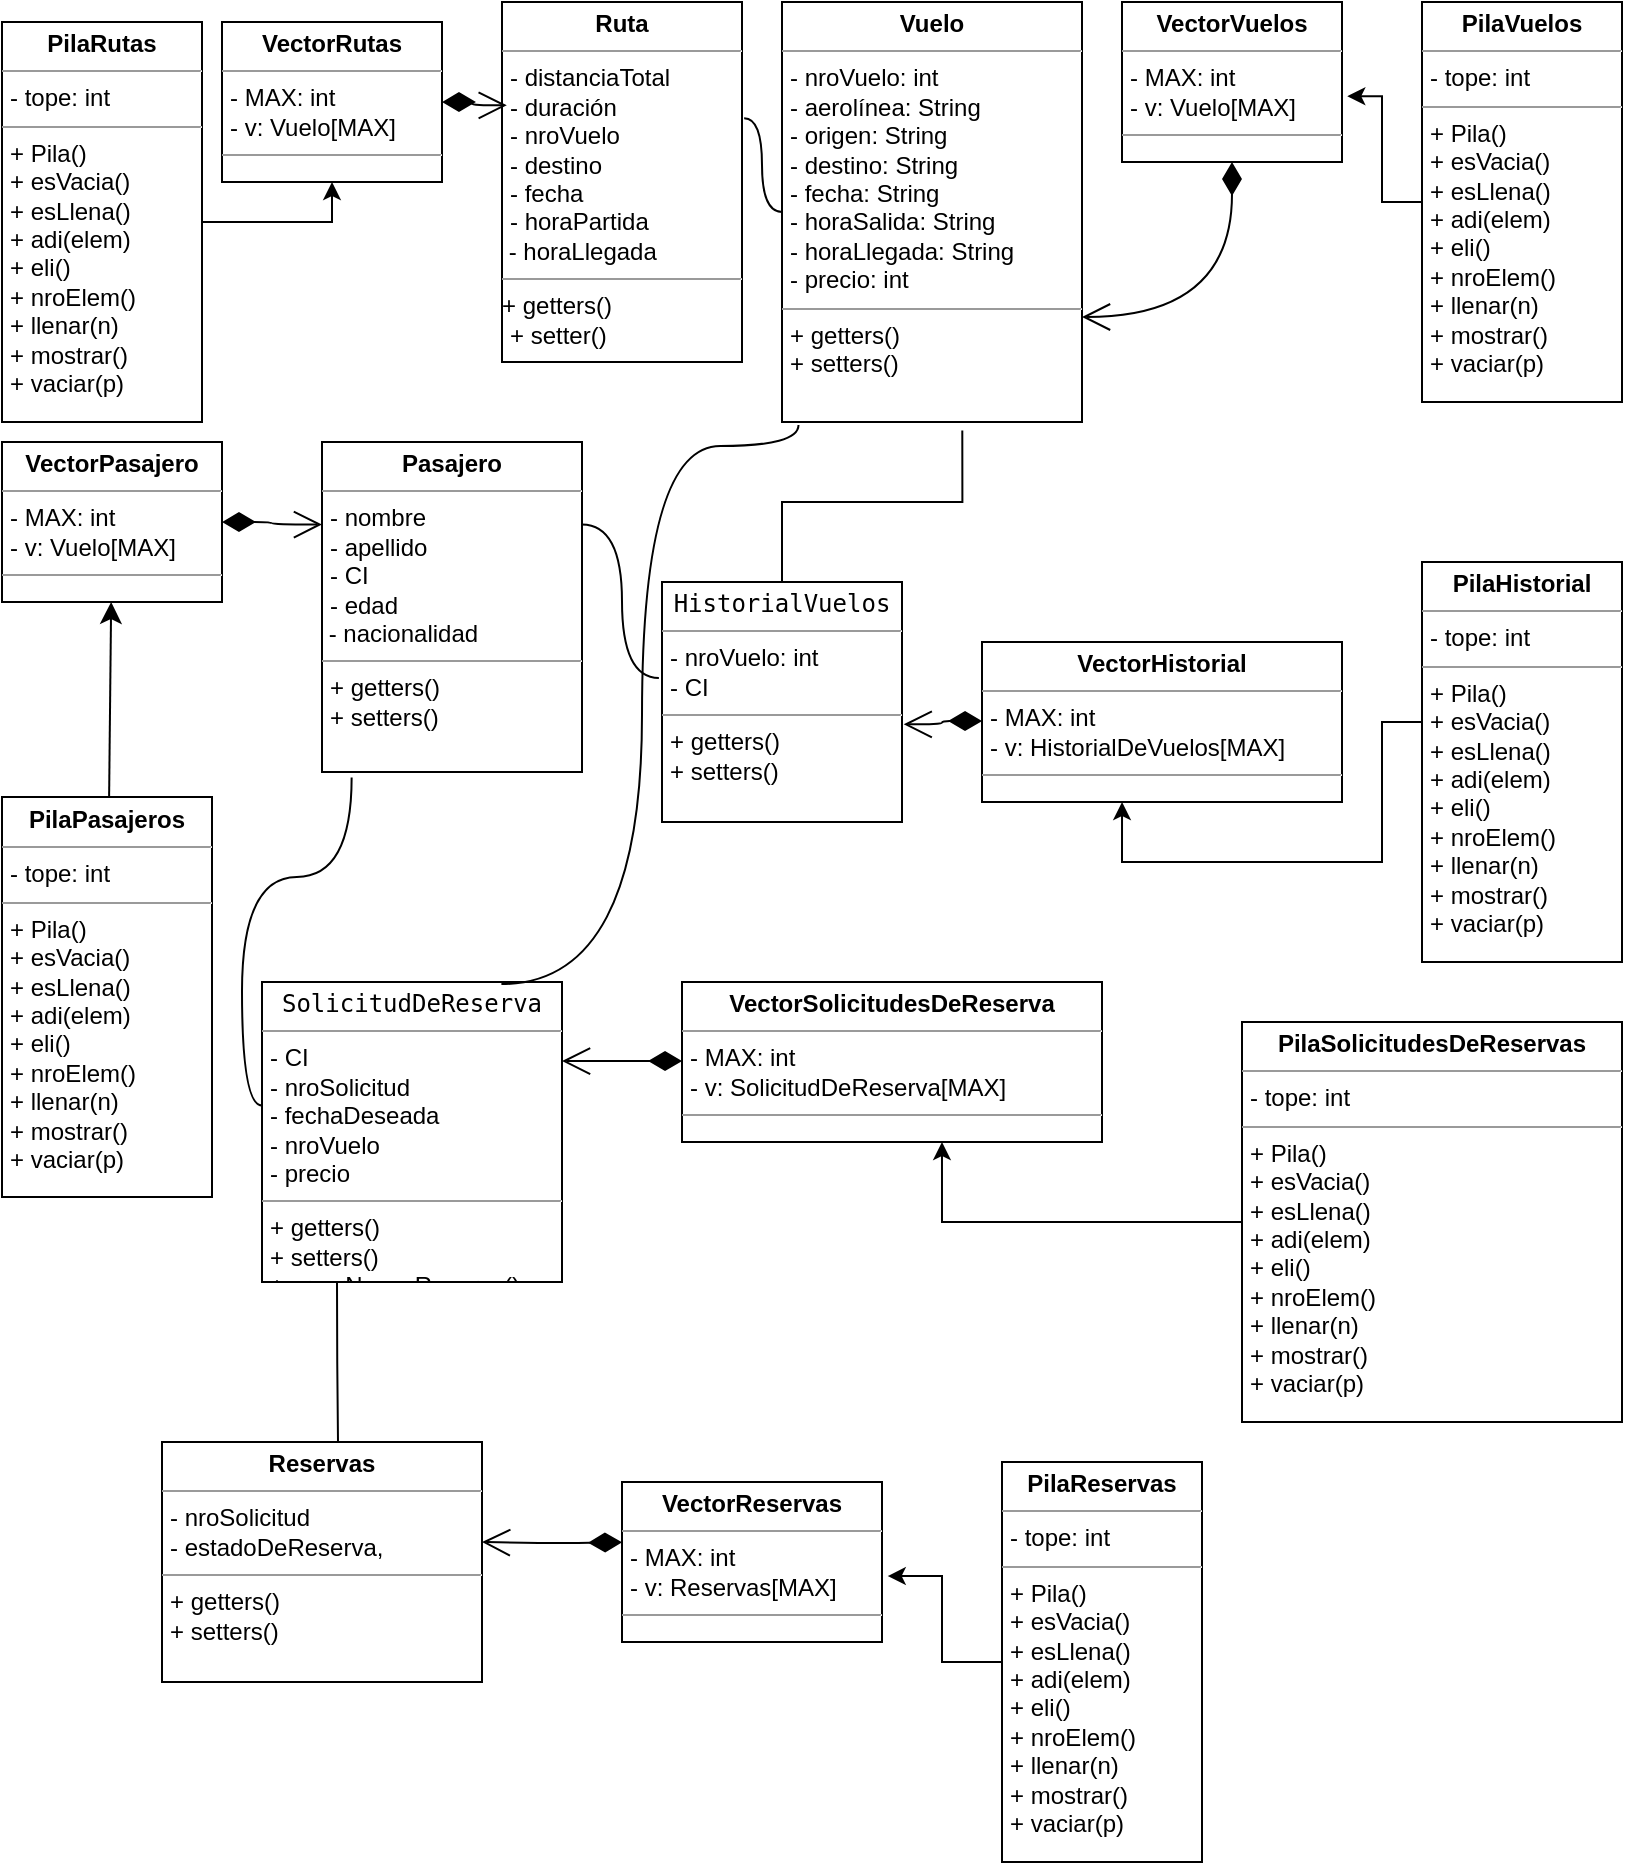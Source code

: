 <mxfile version="24.4.13" type="github" pages="7">
  <diagram name="proyecto" id="rWFAseFCUA5T3jen3-Zc">
    <mxGraphModel dx="1184" dy="588" grid="1" gridSize="10" guides="1" tooltips="1" connect="1" arrows="1" fold="1" page="1" pageScale="1" pageWidth="850" pageHeight="1100" math="0" shadow="0">
      <root>
        <mxCell id="0" />
        <mxCell id="1" parent="0" />
        <mxCell id="CKFobENchho33KOplj3c-1" value="&lt;p style=&quot;margin:0px;margin-top:4px;text-align:center;&quot;&gt;&lt;b&gt;Vuelo&lt;/b&gt;&lt;br&gt;&lt;/p&gt;&lt;hr size=&quot;1&quot;&gt;&lt;p style=&quot;margin:0px;margin-left:4px;&quot;&gt;- nroVuelo: int&amp;nbsp;&lt;/p&gt;&lt;p style=&quot;margin:0px;margin-left:4px;&quot;&gt;- aerolínea: String&lt;/p&gt;&lt;p style=&quot;margin:0px;margin-left:4px;&quot;&gt;- origen: String&lt;/p&gt;&lt;p style=&quot;margin:0px;margin-left:4px;&quot;&gt;- destino: String&lt;/p&gt;&lt;p style=&quot;margin:0px;margin-left:4px;&quot;&gt;- fecha: String&amp;nbsp;&lt;/p&gt;&lt;p style=&quot;margin:0px;margin-left:4px;&quot;&gt;- horaSalida: String&amp;nbsp;&amp;nbsp;&lt;/p&gt;&lt;p style=&quot;margin:0px;margin-left:4px;&quot;&gt;- horaLlegada: String&lt;br&gt;&lt;/p&gt;&lt;p style=&quot;margin:0px;margin-left:4px;&quot;&gt;- precio: int&lt;/p&gt;&lt;hr size=&quot;1&quot;&gt;&lt;p style=&quot;margin:0px;margin-left:4px;&quot;&gt;+ getters()&lt;br&gt;+ setters()&lt;br&gt;&lt;/p&gt;&lt;p style=&quot;margin:0px;margin-left:4px;&quot;&gt;&lt;br&gt;&lt;/p&gt;&lt;p style=&quot;margin:0px;margin-left:4px;&quot;&gt;&lt;br&gt;&lt;/p&gt;&lt;p style=&quot;margin:0px;margin-left:4px;&quot;&gt;&lt;br&gt;&lt;/p&gt;&lt;p style=&quot;margin:0px;margin-left:4px;&quot;&gt;&lt;br&gt;&lt;/p&gt;" style="verticalAlign=top;align=left;overflow=fill;fontSize=12;fontFamily=Helvetica;html=1;whiteSpace=wrap;" parent="1" vertex="1">
          <mxGeometry x="400" y="40" width="150" height="210" as="geometry" />
        </mxCell>
        <mxCell id="TFLYVqfE0xiHd43_3hXw-4" value="&lt;p style=&quot;margin:0px;margin-top:4px;text-align:center;&quot;&gt;&lt;b&gt;Reservas&lt;/b&gt;&lt;br&gt;&lt;/p&gt;&lt;hr size=&quot;1&quot;&gt;&lt;p style=&quot;margin:0px;margin-left:4px;&quot;&gt;- nroSolicitud&lt;br&gt;&lt;/p&gt;&lt;p style=&quot;margin:0px;margin-left:4px;&quot;&gt;- estadoDeReserva,&lt;br&gt;&lt;/p&gt;&lt;hr size=&quot;1&quot;&gt;&lt;p style=&quot;margin:0px;margin-left:4px;&quot;&gt;+ getters()&lt;br&gt;+ setters()&lt;br&gt;&lt;/p&gt;&lt;p style=&quot;margin:0px;margin-left:4px;&quot;&gt;&lt;br&gt;&lt;/p&gt;&lt;p style=&quot;margin:0px;margin-left:4px;&quot;&gt;&lt;br&gt;&lt;/p&gt;&lt;p style=&quot;margin:0px;margin-left:4px;&quot;&gt;&lt;br&gt;&lt;/p&gt;&lt;p style=&quot;margin:0px;margin-left:4px;&quot;&gt;&lt;br&gt;&lt;/p&gt;" style="verticalAlign=top;align=left;overflow=fill;fontSize=12;fontFamily=Helvetica;html=1;whiteSpace=wrap;" parent="1" vertex="1">
          <mxGeometry x="90" y="760" width="160" height="120" as="geometry" />
        </mxCell>
        <mxCell id="TFLYVqfE0xiHd43_3hXw-5" value="&lt;p style=&quot;margin:0px;margin-top:4px;text-align:center;&quot;&gt;&lt;b&gt;VectorVuelos&lt;/b&gt;&lt;br&gt;&lt;/p&gt;&lt;hr size=&quot;1&quot;&gt;&lt;p style=&quot;margin:0px;margin-left:4px;&quot;&gt;- MAX: int&lt;/p&gt;&lt;p style=&quot;margin:0px;margin-left:4px;&quot;&gt;- v: Vuelo[MAX]&lt;br&gt;&lt;/p&gt;&lt;hr size=&quot;1&quot;&gt;&lt;p style=&quot;margin:0px;margin-left:4px;&quot;&gt;&lt;br&gt;&lt;/p&gt;&lt;p style=&quot;margin:0px;margin-left:4px;&quot;&gt;&lt;br&gt;&lt;/p&gt;&lt;p style=&quot;margin:0px;margin-left:4px;&quot;&gt;&lt;br&gt;&lt;/p&gt;&lt;p style=&quot;margin:0px;margin-left:4px;&quot;&gt;&lt;br&gt;&lt;/p&gt;&lt;p style=&quot;margin:0px;margin-left:4px;&quot;&gt;&lt;br&gt;&lt;/p&gt;" style="verticalAlign=top;align=left;overflow=fill;fontSize=12;fontFamily=Helvetica;html=1;whiteSpace=wrap;" parent="1" vertex="1">
          <mxGeometry x="570" y="40" width="110" height="80" as="geometry" />
        </mxCell>
        <mxCell id="TFLYVqfE0xiHd43_3hXw-8" style="edgeStyle=orthogonalEdgeStyle;rounded=0;orthogonalLoop=1;jettySize=auto;html=1;entryX=1.024;entryY=0.589;entryDx=0;entryDy=0;entryPerimeter=0;" parent="1" source="TFLYVqfE0xiHd43_3hXw-6" target="TFLYVqfE0xiHd43_3hXw-5" edge="1">
          <mxGeometry relative="1" as="geometry" />
        </mxCell>
        <mxCell id="TFLYVqfE0xiHd43_3hXw-6" value="&lt;p style=&quot;margin:0px;margin-top:4px;text-align:center;&quot;&gt;&lt;b&gt;PilaVuelos&lt;/b&gt;&lt;br&gt;&lt;/p&gt;&lt;hr size=&quot;1&quot;&gt;&lt;p style=&quot;margin:0px;margin-left:4px;&quot;&gt;- tope: int&lt;br&gt;&lt;/p&gt;&lt;hr size=&quot;1&quot;&gt;&lt;p style=&quot;margin:0px;margin-left:4px;&quot;&gt;+ Pila()&lt;br&gt;+ esVacia()&lt;br&gt;+ esLlena()&lt;br&gt;+ adi(elem)&lt;br&gt;+ eli()&lt;br&gt;+ nroElem()&lt;br&gt;+ llenar(n)&lt;br&gt;+ mostrar()&lt;br&gt;+ vaciar(p)&lt;br&gt;&lt;/p&gt;&lt;p style=&quot;margin:0px;margin-left:4px;&quot;&gt;&lt;br&gt;&lt;/p&gt;&lt;p style=&quot;margin:0px;margin-left:4px;&quot;&gt;&lt;br&gt;&lt;/p&gt;&lt;p style=&quot;margin:0px;margin-left:4px;&quot;&gt;&lt;br&gt;&lt;/p&gt;" style="verticalAlign=top;align=left;overflow=fill;fontSize=12;fontFamily=Helvetica;html=1;whiteSpace=wrap;" parent="1" vertex="1">
          <mxGeometry x="720" y="40" width="100" height="200" as="geometry" />
        </mxCell>
        <mxCell id="TFLYVqfE0xiHd43_3hXw-9" value="&lt;p style=&quot;margin:0px;margin-top:4px;text-align:center;&quot;&gt;&lt;b&gt;Ruta&lt;/b&gt;&lt;br&gt;&lt;/p&gt;&lt;hr size=&quot;1&quot;&gt;&lt;p style=&quot;margin:0px;margin-left:4px;&quot;&gt;- distanciaTotal&amp;nbsp;&lt;/p&gt;&lt;p style=&quot;margin:0px;margin-left:4px;&quot;&gt;- duración&lt;/p&gt;&lt;p style=&quot;margin:0px;margin-left:4px;&quot;&gt;- nroVuelo&lt;/p&gt;&lt;p style=&quot;margin:0px;margin-left:4px;&quot;&gt;- destino&lt;/p&gt;&lt;p style=&quot;margin:0px;margin-left:4px;&quot;&gt;- fecha&lt;br&gt;&lt;/p&gt;&lt;p style=&quot;margin:0px;margin-left:4px;&quot;&gt;- horaPartida&lt;/p&gt;&amp;nbsp;- horaLlegada&lt;p style=&quot;margin:0px;margin-left:4px;&quot;&gt;&lt;/p&gt;&lt;hr size=&quot;1&quot;&gt;+ getters()&lt;p style=&quot;margin:0px;margin-left:4px;&quot;&gt;+ setter()&lt;br&gt;&lt;/p&gt;&lt;p style=&quot;margin:0px;margin-left:4px;&quot;&gt;&lt;br&gt;&lt;/p&gt;&lt;p style=&quot;margin:0px;margin-left:4px;&quot;&gt;&lt;br&gt;&lt;/p&gt;&lt;p style=&quot;margin:0px;margin-left:4px;&quot;&gt;&lt;br&gt;&lt;/p&gt;&lt;p style=&quot;margin:0px;margin-left:4px;&quot;&gt;&lt;br&gt;&lt;/p&gt;" style="verticalAlign=top;align=left;overflow=fill;fontSize=12;fontFamily=Helvetica;html=1;whiteSpace=wrap;" parent="1" vertex="1">
          <mxGeometry x="260" y="40" width="120" height="180" as="geometry" />
        </mxCell>
        <mxCell id="TFLYVqfE0xiHd43_3hXw-18" value="&lt;p style=&quot;margin:0px;margin-top:4px;text-align:center;&quot;&gt;&lt;b&gt;Pasajero&lt;/b&gt;&lt;br&gt;&lt;/p&gt;&lt;hr size=&quot;1&quot;&gt;&lt;p style=&quot;margin:0px;margin-left:4px;&quot;&gt;- nombre&lt;/p&gt;&lt;p style=&quot;margin:0px;margin-left:4px;&quot;&gt;- apellido&lt;/p&gt;&lt;p style=&quot;margin:0px;margin-left:4px;&quot;&gt;- CI&lt;/p&gt;&lt;p style=&quot;margin:0px;margin-left:4px;&quot;&gt;- edad&lt;/p&gt;&lt;div&gt;&amp;nbsp;- nacionalidad&lt;br&gt;&lt;/div&gt;&lt;hr size=&quot;1&quot;&gt;&lt;p style=&quot;margin:0px;margin-left:4px;&quot;&gt;+ getters()&lt;br&gt;+ setters()&lt;/p&gt;&lt;p style=&quot;margin:0px;margin-left:4px;&quot;&gt;&lt;br&gt;&lt;/p&gt;&lt;p style=&quot;margin:0px;margin-left:4px;&quot;&gt;&lt;br&gt;&lt;/p&gt;&lt;p style=&quot;margin:0px;margin-left:4px;&quot;&gt;&lt;br&gt;&lt;/p&gt;&lt;p style=&quot;margin:0px;margin-left:4px;&quot;&gt;&lt;br&gt;&lt;/p&gt;" style="verticalAlign=top;align=left;overflow=fill;fontSize=12;fontFamily=Helvetica;html=1;whiteSpace=wrap;" parent="1" vertex="1">
          <mxGeometry x="170" y="260" width="130" height="165" as="geometry" />
        </mxCell>
        <mxCell id="TFLYVqfE0xiHd43_3hXw-20" value="&lt;p style=&quot;margin:0px;margin-top:4px;text-align:center;&quot;&gt;&lt;b&gt;VectorReservas&lt;/b&gt;&lt;br&gt;&lt;/p&gt;&lt;hr size=&quot;1&quot;&gt;&lt;p style=&quot;margin:0px;margin-left:4px;&quot;&gt;- MAX: int&lt;/p&gt;&lt;p style=&quot;margin:0px;margin-left:4px;&quot;&gt;- v: Reservas[MAX]&lt;br&gt;&lt;/p&gt;&lt;hr size=&quot;1&quot;&gt;&lt;p style=&quot;margin:0px;margin-left:4px;&quot;&gt;&lt;br&gt;&lt;/p&gt;&lt;p style=&quot;margin:0px;margin-left:4px;&quot;&gt;&lt;br&gt;&lt;/p&gt;&lt;p style=&quot;margin:0px;margin-left:4px;&quot;&gt;&lt;br&gt;&lt;/p&gt;&lt;p style=&quot;margin:0px;margin-left:4px;&quot;&gt;&lt;br&gt;&lt;/p&gt;&lt;p style=&quot;margin:0px;margin-left:4px;&quot;&gt;&lt;br&gt;&lt;/p&gt;" style="verticalAlign=top;align=left;overflow=fill;fontSize=12;fontFamily=Helvetica;html=1;whiteSpace=wrap;" parent="1" vertex="1">
          <mxGeometry x="320" y="780" width="130" height="80" as="geometry" />
        </mxCell>
        <mxCell id="TFLYVqfE0xiHd43_3hXw-24" style="edgeStyle=orthogonalEdgeStyle;rounded=0;orthogonalLoop=1;jettySize=auto;html=1;entryX=1.022;entryY=0.588;entryDx=0;entryDy=0;entryPerimeter=0;" parent="1" source="TFLYVqfE0xiHd43_3hXw-21" target="TFLYVqfE0xiHd43_3hXw-20" edge="1">
          <mxGeometry relative="1" as="geometry" />
        </mxCell>
        <mxCell id="TFLYVqfE0xiHd43_3hXw-21" value="&lt;p style=&quot;margin:0px;margin-top:4px;text-align:center;&quot;&gt;&lt;b&gt;PilaReservas&lt;/b&gt;&lt;br&gt;&lt;/p&gt;&lt;hr size=&quot;1&quot;&gt;&lt;p style=&quot;margin:0px;margin-left:4px;&quot;&gt;- tope: int&lt;br&gt;&lt;/p&gt;&lt;hr size=&quot;1&quot;&gt;&lt;p style=&quot;margin:0px;margin-left:4px;&quot;&gt;+ Pila()&lt;br&gt;+ esVacia()&lt;br&gt;+ esLlena()&lt;br&gt;+ adi(elem)&lt;br&gt;+ eli()&lt;br&gt;+ nroElem()&lt;br&gt;+ llenar(n)&lt;br&gt;+ mostrar()&lt;br&gt;+ vaciar(p)&lt;br&gt;&lt;/p&gt;&lt;p style=&quot;margin:0px;margin-left:4px;&quot;&gt;&lt;br&gt;&lt;/p&gt;&lt;p style=&quot;margin:0px;margin-left:4px;&quot;&gt;&lt;br&gt;&lt;/p&gt;&lt;p style=&quot;margin:0px;margin-left:4px;&quot;&gt;&lt;br&gt;&lt;/p&gt;" style="verticalAlign=top;align=left;overflow=fill;fontSize=12;fontFamily=Helvetica;html=1;whiteSpace=wrap;" parent="1" vertex="1">
          <mxGeometry x="510" y="770" width="100" height="200" as="geometry" />
        </mxCell>
        <mxCell id="TFLYVqfE0xiHd43_3hXw-27" value="&lt;p style=&quot;margin:0px;margin-top:4px;text-align:center;&quot;&gt;&lt;code&gt;HistorialVuelos&lt;/code&gt;&lt;/p&gt;&lt;hr size=&quot;1&quot;&gt;&lt;p style=&quot;margin:0px;margin-left:4px;&quot;&gt;- nroVuelo: int&lt;/p&gt;&lt;p style=&quot;margin:0px;margin-left:4px;&quot;&gt;- CI&lt;/p&gt;&lt;hr size=&quot;1&quot;&gt;&lt;p style=&quot;margin:0px;margin-left:4px;&quot;&gt;+ getters()&lt;br&gt;+ setters()&lt;br&gt;&lt;/p&gt;&lt;p style=&quot;margin:0px;margin-left:4px;&quot;&gt;&lt;br&gt;&lt;/p&gt;&lt;p style=&quot;margin:0px;margin-left:4px;&quot;&gt;&lt;br&gt;&lt;/p&gt;&lt;p style=&quot;margin:0px;margin-left:4px;&quot;&gt;&lt;br&gt;&lt;/p&gt;&lt;p style=&quot;margin:0px;margin-left:4px;&quot;&gt;&lt;br&gt;&lt;/p&gt;" style="verticalAlign=top;align=left;overflow=fill;fontSize=12;fontFamily=Helvetica;html=1;whiteSpace=wrap;" parent="1" vertex="1">
          <mxGeometry x="340" y="330" width="120" height="120" as="geometry" />
        </mxCell>
        <mxCell id="TFLYVqfE0xiHd43_3hXw-28" value="&lt;p style=&quot;margin:0px;margin-top:4px;text-align:center;&quot;&gt;&lt;b&gt;VectorHistorial&lt;/b&gt;&lt;br&gt;&lt;/p&gt;&lt;hr size=&quot;1&quot;&gt;&lt;p style=&quot;margin:0px;margin-left:4px;&quot;&gt;- MAX: int&lt;/p&gt;&lt;p style=&quot;margin:0px;margin-left:4px;&quot;&gt;- v: HistorialDeVuelos[MAX]&lt;br&gt;&lt;/p&gt;&lt;hr size=&quot;1&quot;&gt;&lt;p style=&quot;margin:0px;margin-left:4px;&quot;&gt;&lt;br&gt;&lt;/p&gt;&lt;p style=&quot;margin:0px;margin-left:4px;&quot;&gt;&lt;br&gt;&lt;/p&gt;&lt;p style=&quot;margin:0px;margin-left:4px;&quot;&gt;&lt;br&gt;&lt;/p&gt;&lt;p style=&quot;margin:0px;margin-left:4px;&quot;&gt;&lt;br&gt;&lt;/p&gt;&lt;p style=&quot;margin:0px;margin-left:4px;&quot;&gt;&lt;br&gt;&lt;/p&gt;" style="verticalAlign=top;align=left;overflow=fill;fontSize=12;fontFamily=Helvetica;html=1;whiteSpace=wrap;" parent="1" vertex="1">
          <mxGeometry x="500" y="360" width="180" height="80" as="geometry" />
        </mxCell>
        <mxCell id="TFLYVqfE0xiHd43_3hXw-31" style="edgeStyle=orthogonalEdgeStyle;rounded=0;orthogonalLoop=1;jettySize=auto;html=1;entryX=0.389;entryY=1;entryDx=0;entryDy=0;entryPerimeter=0;" parent="1" source="TFLYVqfE0xiHd43_3hXw-30" target="TFLYVqfE0xiHd43_3hXw-28" edge="1">
          <mxGeometry relative="1" as="geometry">
            <Array as="points">
              <mxPoint x="700" y="400" />
              <mxPoint x="700" y="470" />
              <mxPoint x="570" y="470" />
            </Array>
          </mxGeometry>
        </mxCell>
        <mxCell id="TFLYVqfE0xiHd43_3hXw-30" value="&lt;p style=&quot;margin:0px;margin-top:4px;text-align:center;&quot;&gt;&lt;b&gt;PilaHistorial&lt;/b&gt;&lt;br&gt;&lt;/p&gt;&lt;hr size=&quot;1&quot;&gt;&lt;p style=&quot;margin:0px;margin-left:4px;&quot;&gt;- tope: int&lt;br&gt;&lt;/p&gt;&lt;hr size=&quot;1&quot;&gt;&lt;p style=&quot;margin:0px;margin-left:4px;&quot;&gt;+ Pila()&lt;br&gt;+ esVacia()&lt;br&gt;+ esLlena()&lt;br&gt;+ adi(elem)&lt;br&gt;+ eli()&lt;br&gt;+ nroElem()&lt;br&gt;+ llenar(n)&lt;br&gt;+ mostrar()&lt;br&gt;+ vaciar(p)&lt;br&gt;&lt;/p&gt;&lt;p style=&quot;margin:0px;margin-left:4px;&quot;&gt;&lt;br&gt;&lt;/p&gt;&lt;p style=&quot;margin:0px;margin-left:4px;&quot;&gt;&lt;br&gt;&lt;/p&gt;&lt;p style=&quot;margin:0px;margin-left:4px;&quot;&gt;&lt;br&gt;&lt;/p&gt;" style="verticalAlign=top;align=left;overflow=fill;fontSize=12;fontFamily=Helvetica;html=1;whiteSpace=wrap;" parent="1" vertex="1">
          <mxGeometry x="720" y="320" width="100" height="200" as="geometry" />
        </mxCell>
        <mxCell id="TFLYVqfE0xiHd43_3hXw-35" value="&lt;p style=&quot;margin:0px;margin-top:4px;text-align:center;&quot;&gt;&lt;code&gt;SolicitudDeReserva&lt;/code&gt;&lt;/p&gt;&lt;hr size=&quot;1&quot;&gt;&lt;p style=&quot;margin:0px;margin-left:4px;&quot;&gt;- CI&lt;/p&gt;&lt;p style=&quot;margin:0px;margin-left:4px;&quot;&gt;- nroSolicitud&lt;br&gt;&lt;/p&gt;&lt;p style=&quot;margin:0px;margin-left:4px;&quot;&gt;- fechaDeseada&lt;/p&gt;&lt;p style=&quot;margin:0px;margin-left:4px;&quot;&gt;- nroVuelo&lt;/p&gt;&lt;p style=&quot;margin:0px;margin-left:4px;&quot;&gt;- precio&lt;br&gt;&lt;/p&gt;&lt;hr size=&quot;1&quot;&gt;&lt;p style=&quot;margin:0px;margin-left:4px;&quot;&gt;+ getters()&lt;br&gt;+ setters()&lt;/p&gt;&lt;p style=&quot;margin:0px;margin-left:4px;&quot;&gt;+ crearNuevaReserva()&lt;br&gt;&lt;/p&gt;&lt;p style=&quot;margin:0px;margin-left:4px;&quot;&gt;&lt;br&gt;&lt;/p&gt;&lt;p style=&quot;margin:0px;margin-left:4px;&quot;&gt;&lt;br&gt;&lt;/p&gt;&lt;p style=&quot;margin:0px;margin-left:4px;&quot;&gt;&lt;br&gt;&lt;/p&gt;&lt;p style=&quot;margin:0px;margin-left:4px;&quot;&gt;&lt;br&gt;&lt;/p&gt;" style="verticalAlign=top;align=left;overflow=fill;fontSize=12;fontFamily=Helvetica;html=1;whiteSpace=wrap;" parent="1" vertex="1">
          <mxGeometry x="140" y="530" width="150" height="150" as="geometry" />
        </mxCell>
        <mxCell id="TFLYVqfE0xiHd43_3hXw-37" value="&lt;p style=&quot;margin:0px;margin-top:4px;text-align:center;&quot;&gt;&lt;b&gt;VectorSolicitudesDeReserva&lt;/b&gt;&lt;br&gt;&lt;/p&gt;&lt;hr size=&quot;1&quot;&gt;&lt;p style=&quot;margin:0px;margin-left:4px;&quot;&gt;- MAX: int&lt;/p&gt;&lt;p style=&quot;margin:0px;margin-left:4px;&quot;&gt;- v: SolicitudDeReserva[MAX]&lt;br&gt;&lt;/p&gt;&lt;hr size=&quot;1&quot;&gt;&lt;p style=&quot;margin:0px;margin-left:4px;&quot;&gt;&lt;br&gt;&lt;/p&gt;&lt;p style=&quot;margin:0px;margin-left:4px;&quot;&gt;&lt;br&gt;&lt;/p&gt;&lt;p style=&quot;margin:0px;margin-left:4px;&quot;&gt;&lt;br&gt;&lt;/p&gt;&lt;p style=&quot;margin:0px;margin-left:4px;&quot;&gt;&lt;br&gt;&lt;/p&gt;&lt;p style=&quot;margin:0px;margin-left:4px;&quot;&gt;&lt;br&gt;&lt;/p&gt;" style="verticalAlign=top;align=left;overflow=fill;fontSize=12;fontFamily=Helvetica;html=1;whiteSpace=wrap;" parent="1" vertex="1">
          <mxGeometry x="350" y="530" width="210" height="80" as="geometry" />
        </mxCell>
        <mxCell id="TFLYVqfE0xiHd43_3hXw-40" style="edgeStyle=orthogonalEdgeStyle;rounded=0;orthogonalLoop=1;jettySize=auto;html=1;entryX=0.619;entryY=1;entryDx=0;entryDy=0;entryPerimeter=0;" parent="1" source="TFLYVqfE0xiHd43_3hXw-38" target="TFLYVqfE0xiHd43_3hXw-37" edge="1">
          <mxGeometry relative="1" as="geometry" />
        </mxCell>
        <mxCell id="TFLYVqfE0xiHd43_3hXw-38" value="&lt;p style=&quot;margin:0px;margin-top:4px;text-align:center;&quot;&gt;&lt;b&gt;PilaSolicitudesDeReservas&lt;/b&gt;&lt;br&gt;&lt;/p&gt;&lt;hr size=&quot;1&quot;&gt;&lt;p style=&quot;margin:0px;margin-left:4px;&quot;&gt;- tope: int&lt;br&gt;&lt;/p&gt;&lt;hr size=&quot;1&quot;&gt;&lt;p style=&quot;margin:0px;margin-left:4px;&quot;&gt;+ Pila()&lt;br&gt;+ esVacia()&lt;br&gt;+ esLlena()&lt;br&gt;+ adi(elem)&lt;br&gt;+ eli()&lt;br&gt;+ nroElem()&lt;br&gt;+ llenar(n)&lt;br&gt;+ mostrar()&lt;br&gt;+ vaciar(p)&lt;br&gt;&lt;/p&gt;&lt;p style=&quot;margin:0px;margin-left:4px;&quot;&gt;&lt;br&gt;&lt;/p&gt;&lt;p style=&quot;margin:0px;margin-left:4px;&quot;&gt;&lt;br&gt;&lt;/p&gt;&lt;p style=&quot;margin:0px;margin-left:4px;&quot;&gt;&lt;br&gt;&lt;/p&gt;" style="verticalAlign=top;align=left;overflow=fill;fontSize=12;fontFamily=Helvetica;html=1;whiteSpace=wrap;" parent="1" vertex="1">
          <mxGeometry x="630" y="550" width="190" height="200" as="geometry" />
        </mxCell>
        <mxCell id="Pve-rLIIJil52h-UFTcM-2" value="" style="endArrow=open;html=1;endSize=12;startArrow=diamondThin;startSize=14;startFill=1;edgeStyle=orthogonalEdgeStyle;align=left;verticalAlign=bottom;rounded=0;fontSize=12;curved=1;" parent="1" edge="1">
          <mxGeometry x="-1" y="3" relative="1" as="geometry">
            <mxPoint x="320" y="810.17" as="sourcePoint" />
            <mxPoint x="250" y="810" as="targetPoint" />
          </mxGeometry>
        </mxCell>
        <mxCell id="Pve-rLIIJil52h-UFTcM-4" value="" style="endArrow=open;html=1;endSize=12;startArrow=diamondThin;startSize=14;startFill=1;edgeStyle=orthogonalEdgeStyle;align=left;verticalAlign=bottom;rounded=0;fontSize=12;curved=1;" parent="1" edge="1">
          <mxGeometry x="-1" y="3" relative="1" as="geometry">
            <mxPoint x="350" y="569.52" as="sourcePoint" />
            <mxPoint x="290" y="569.52" as="targetPoint" />
          </mxGeometry>
        </mxCell>
        <mxCell id="Pve-rLIIJil52h-UFTcM-5" value="" style="endArrow=open;html=1;endSize=12;startArrow=diamondThin;startSize=14;startFill=1;edgeStyle=orthogonalEdgeStyle;align=left;verticalAlign=bottom;rounded=0;fontSize=12;curved=1;exitX=0;exitY=0.494;exitDx=0;exitDy=0;exitPerimeter=0;entryX=1.007;entryY=0.593;entryDx=0;entryDy=0;entryPerimeter=0;" parent="1" source="TFLYVqfE0xiHd43_3hXw-28" target="TFLYVqfE0xiHd43_3hXw-27" edge="1">
          <mxGeometry x="-1" y="3" relative="1" as="geometry">
            <mxPoint x="485" y="339.52" as="sourcePoint" />
            <mxPoint x="440" y="340" as="targetPoint" />
          </mxGeometry>
        </mxCell>
        <mxCell id="Pve-rLIIJil52h-UFTcM-6" value="" style="endArrow=open;html=1;endSize=12;startArrow=diamondThin;startSize=14;startFill=1;edgeStyle=orthogonalEdgeStyle;align=left;verticalAlign=bottom;rounded=0;fontSize=12;curved=1;exitX=0.5;exitY=1;exitDx=0;exitDy=0;entryX=1;entryY=0.75;entryDx=0;entryDy=0;" parent="1" source="TFLYVqfE0xiHd43_3hXw-5" target="CKFobENchho33KOplj3c-1" edge="1">
          <mxGeometry x="-1" y="3" relative="1" as="geometry">
            <mxPoint x="250" y="199.05" as="sourcePoint" />
            <mxPoint x="305" y="210" as="targetPoint" />
          </mxGeometry>
        </mxCell>
        <mxCell id="Pve-rLIIJil52h-UFTcM-7" value="&lt;p style=&quot;margin:0px;margin-top:4px;text-align:center;&quot;&gt;&lt;b&gt;VectorRutas&lt;/b&gt;&lt;br&gt;&lt;/p&gt;&lt;hr size=&quot;1&quot;&gt;&lt;p style=&quot;margin:0px;margin-left:4px;&quot;&gt;- MAX: int&lt;/p&gt;&lt;p style=&quot;margin:0px;margin-left:4px;&quot;&gt;- v: Vuelo[MAX]&lt;br&gt;&lt;/p&gt;&lt;hr size=&quot;1&quot;&gt;&lt;p style=&quot;margin:0px;margin-left:4px;&quot;&gt;&lt;br&gt;&lt;/p&gt;&lt;p style=&quot;margin:0px;margin-left:4px;&quot;&gt;&lt;br&gt;&lt;/p&gt;&lt;p style=&quot;margin:0px;margin-left:4px;&quot;&gt;&lt;br&gt;&lt;/p&gt;&lt;p style=&quot;margin:0px;margin-left:4px;&quot;&gt;&lt;br&gt;&lt;/p&gt;&lt;p style=&quot;margin:0px;margin-left:4px;&quot;&gt;&lt;br&gt;&lt;/p&gt;" style="verticalAlign=top;align=left;overflow=fill;fontSize=12;fontFamily=Helvetica;html=1;whiteSpace=wrap;" parent="1" vertex="1">
          <mxGeometry x="120" y="50" width="110" height="80" as="geometry" />
        </mxCell>
        <mxCell id="Pve-rLIIJil52h-UFTcM-8" value="" style="endArrow=open;html=1;endSize=12;startArrow=diamondThin;startSize=14;startFill=1;edgeStyle=orthogonalEdgeStyle;align=left;verticalAlign=bottom;rounded=0;fontSize=12;curved=1;exitX=1;exitY=0.5;exitDx=0;exitDy=0;entryX=0.02;entryY=0.287;entryDx=0;entryDy=0;entryPerimeter=0;" parent="1" source="Pve-rLIIJil52h-UFTcM-7" target="TFLYVqfE0xiHd43_3hXw-9" edge="1">
          <mxGeometry x="-1" y="3" relative="1" as="geometry">
            <mxPoint x="125" y="90" as="sourcePoint" />
            <mxPoint x="185" y="89.52" as="targetPoint" />
          </mxGeometry>
        </mxCell>
        <mxCell id="MSZqmmjQ3fXWC2ADrUsP-3" style="edgeStyle=orthogonalEdgeStyle;rounded=0;orthogonalLoop=1;jettySize=auto;html=1;entryX=0.5;entryY=1;entryDx=0;entryDy=0;" parent="1" source="Pve-rLIIJil52h-UFTcM-9" target="Pve-rLIIJil52h-UFTcM-7" edge="1">
          <mxGeometry relative="1" as="geometry" />
        </mxCell>
        <mxCell id="Pve-rLIIJil52h-UFTcM-9" value="&lt;p style=&quot;margin:0px;margin-top:4px;text-align:center;&quot;&gt;&lt;b&gt;PilaRutas&lt;/b&gt;&lt;br&gt;&lt;/p&gt;&lt;hr size=&quot;1&quot;&gt;&lt;p style=&quot;margin:0px;margin-left:4px;&quot;&gt;- tope: int&lt;br&gt;&lt;/p&gt;&lt;hr size=&quot;1&quot;&gt;&lt;p style=&quot;margin:0px;margin-left:4px;&quot;&gt;+ Pila()&lt;br&gt;+ esVacia()&lt;br&gt;+ esLlena()&lt;br&gt;+ adi(elem)&lt;br&gt;+ eli()&lt;br&gt;+ nroElem()&lt;br&gt;+ llenar(n)&lt;br&gt;+ mostrar()&lt;br&gt;+ vaciar(p)&lt;br&gt;&lt;/p&gt;&lt;p style=&quot;margin:0px;margin-left:4px;&quot;&gt;&lt;br&gt;&lt;/p&gt;&lt;p style=&quot;margin:0px;margin-left:4px;&quot;&gt;&lt;br&gt;&lt;/p&gt;&lt;p style=&quot;margin:0px;margin-left:4px;&quot;&gt;&lt;br&gt;&lt;/p&gt;" style="verticalAlign=top;align=left;overflow=fill;fontSize=12;fontFamily=Helvetica;html=1;whiteSpace=wrap;" parent="1" vertex="1">
          <mxGeometry x="10" y="50" width="100" height="200" as="geometry" />
        </mxCell>
        <mxCell id="Pve-rLIIJil52h-UFTcM-11" value="" style="endArrow=none;html=1;edgeStyle=orthogonalEdgeStyle;rounded=0;fontSize=12;startSize=8;endSize=8;curved=1;exitX=1.009;exitY=0.323;exitDx=0;exitDy=0;exitPerimeter=0;" parent="1" source="TFLYVqfE0xiHd43_3hXw-9" target="CKFobENchho33KOplj3c-1" edge="1">
          <mxGeometry relative="1" as="geometry">
            <mxPoint x="320" y="109.52" as="sourcePoint" />
            <mxPoint x="380" y="109.52" as="targetPoint" />
          </mxGeometry>
        </mxCell>
        <mxCell id="Pve-rLIIJil52h-UFTcM-14" value="&lt;p style=&quot;margin:0px;margin-top:4px;text-align:center;&quot;&gt;&lt;b&gt;VectorPasajero&lt;/b&gt;&lt;br&gt;&lt;/p&gt;&lt;hr size=&quot;1&quot;&gt;&lt;p style=&quot;margin:0px;margin-left:4px;&quot;&gt;- MAX: int&lt;/p&gt;&lt;p style=&quot;margin:0px;margin-left:4px;&quot;&gt;- v: Vuelo[MAX]&lt;br&gt;&lt;/p&gt;&lt;hr size=&quot;1&quot;&gt;&lt;p style=&quot;margin:0px;margin-left:4px;&quot;&gt;&lt;br&gt;&lt;/p&gt;&lt;p style=&quot;margin:0px;margin-left:4px;&quot;&gt;&lt;br&gt;&lt;/p&gt;&lt;p style=&quot;margin:0px;margin-left:4px;&quot;&gt;&lt;br&gt;&lt;/p&gt;&lt;p style=&quot;margin:0px;margin-left:4px;&quot;&gt;&lt;br&gt;&lt;/p&gt;&lt;p style=&quot;margin:0px;margin-left:4px;&quot;&gt;&lt;br&gt;&lt;/p&gt;" style="verticalAlign=top;align=left;overflow=fill;fontSize=12;fontFamily=Helvetica;html=1;whiteSpace=wrap;" parent="1" vertex="1">
          <mxGeometry x="10" y="260" width="110" height="80" as="geometry" />
        </mxCell>
        <mxCell id="Pve-rLIIJil52h-UFTcM-15" value="" style="endArrow=open;html=1;endSize=12;startArrow=diamondThin;startSize=14;startFill=1;edgeStyle=orthogonalEdgeStyle;align=left;verticalAlign=bottom;rounded=0;fontSize=12;curved=1;entryX=0;entryY=0.25;entryDx=0;entryDy=0;exitX=1;exitY=0.5;exitDx=0;exitDy=0;" parent="1" source="Pve-rLIIJil52h-UFTcM-14" target="TFLYVqfE0xiHd43_3hXw-18" edge="1">
          <mxGeometry x="-1" y="3" relative="1" as="geometry">
            <mxPoint x="70" y="355" as="sourcePoint" />
            <mxPoint x="80" y="354.52" as="targetPoint" />
          </mxGeometry>
        </mxCell>
        <mxCell id="Pve-rLIIJil52h-UFTcM-17" value="" style="edgeStyle=none;curved=1;rounded=0;orthogonalLoop=1;jettySize=auto;html=1;fontSize=12;startSize=8;endSize=8;" parent="1" source="Pve-rLIIJil52h-UFTcM-16" target="Pve-rLIIJil52h-UFTcM-14" edge="1">
          <mxGeometry relative="1" as="geometry" />
        </mxCell>
        <mxCell id="Pve-rLIIJil52h-UFTcM-16" value="&lt;p style=&quot;margin:0px;margin-top:4px;text-align:center;&quot;&gt;&lt;b&gt;PilaPasajeros&lt;/b&gt;&lt;br&gt;&lt;/p&gt;&lt;hr size=&quot;1&quot;&gt;&lt;p style=&quot;margin:0px;margin-left:4px;&quot;&gt;- tope: int&lt;br&gt;&lt;/p&gt;&lt;hr size=&quot;1&quot;&gt;&lt;p style=&quot;margin:0px;margin-left:4px;&quot;&gt;+ Pila()&lt;br&gt;+ esVacia()&lt;br&gt;+ esLlena()&lt;br&gt;+ adi(elem)&lt;br&gt;+ eli()&lt;br&gt;+ nroElem()&lt;br&gt;+ llenar(n)&lt;br&gt;+ mostrar()&lt;br&gt;+ vaciar(p)&lt;br&gt;&lt;/p&gt;&lt;p style=&quot;margin:0px;margin-left:4px;&quot;&gt;&lt;br&gt;&lt;/p&gt;&lt;p style=&quot;margin:0px;margin-left:4px;&quot;&gt;&lt;br&gt;&lt;/p&gt;&lt;p style=&quot;margin:0px;margin-left:4px;&quot;&gt;&lt;br&gt;&lt;/p&gt;" style="verticalAlign=top;align=left;overflow=fill;fontSize=12;fontFamily=Helvetica;html=1;whiteSpace=wrap;" parent="1" vertex="1">
          <mxGeometry x="10" y="437.5" width="105" height="200" as="geometry" />
        </mxCell>
        <mxCell id="Pve-rLIIJil52h-UFTcM-19" value="" style="endArrow=none;html=1;edgeStyle=orthogonalEdgeStyle;rounded=0;fontSize=12;startSize=8;endSize=8;curved=1;exitX=1;exitY=0.25;exitDx=0;exitDy=0;entryX=-0.013;entryY=0.4;entryDx=0;entryDy=0;entryPerimeter=0;" parent="1" source="TFLYVqfE0xiHd43_3hXw-18" target="TFLYVqfE0xiHd43_3hXw-27" edge="1">
          <mxGeometry relative="1" as="geometry">
            <mxPoint x="270" y="354.52" as="sourcePoint" />
            <mxPoint x="320" y="354.52" as="targetPoint" />
          </mxGeometry>
        </mxCell>
        <mxCell id="Pve-rLIIJil52h-UFTcM-23" value="" style="endArrow=none;html=1;edgeStyle=orthogonalEdgeStyle;rounded=0;fontSize=12;startSize=8;endSize=8;curved=1;entryX=0;entryY=0.412;entryDx=0;entryDy=0;entryPerimeter=0;exitX=0.114;exitY=1.017;exitDx=0;exitDy=0;exitPerimeter=0;" parent="1" source="TFLYVqfE0xiHd43_3hXw-18" target="TFLYVqfE0xiHd43_3hXw-35" edge="1">
          <mxGeometry relative="1" as="geometry">
            <mxPoint x="80" y="600" as="sourcePoint" />
            <mxPoint x="130" y="600" as="targetPoint" />
          </mxGeometry>
        </mxCell>
        <mxCell id="Pve-rLIIJil52h-UFTcM-25" value="" style="endArrow=none;html=1;edgeStyle=orthogonalEdgeStyle;rounded=0;fontSize=12;startSize=8;endSize=8;curved=1;entryX=0.55;entryY=0;entryDx=0;entryDy=0;entryPerimeter=0;exitX=0.25;exitY=1;exitDx=0;exitDy=0;" parent="1" source="TFLYVqfE0xiHd43_3hXw-35" target="TFLYVqfE0xiHd43_3hXw-4" edge="1">
          <mxGeometry relative="1" as="geometry">
            <mxPoint x="80" y="690" as="sourcePoint" />
            <mxPoint x="118" y="779" as="targetPoint" />
          </mxGeometry>
        </mxCell>
        <mxCell id="Pve-rLIIJil52h-UFTcM-26" value="" style="endArrow=none;html=1;edgeStyle=orthogonalEdgeStyle;rounded=0;fontSize=12;startSize=8;endSize=8;curved=1;exitX=0.055;exitY=1.007;exitDx=0;exitDy=0;exitPerimeter=0;entryX=0.798;entryY=0.007;entryDx=0;entryDy=0;entryPerimeter=0;" parent="1" source="CKFobENchho33KOplj3c-1" target="TFLYVqfE0xiHd43_3hXw-35" edge="1">
          <mxGeometry relative="1" as="geometry">
            <mxPoint x="81.25" y="160.04" as="sourcePoint" />
            <mxPoint x="130" y="600.077" as="targetPoint" />
            <Array as="points">
              <mxPoint x="408" y="262" />
              <mxPoint x="330" y="262" />
              <mxPoint x="330" y="531" />
            </Array>
          </mxGeometry>
        </mxCell>
        <mxCell id="MSZqmmjQ3fXWC2ADrUsP-4" value="" style="endArrow=none;html=1;edgeStyle=orthogonalEdgeStyle;rounded=0;exitX=0.5;exitY=0;exitDx=0;exitDy=0;entryX=0.601;entryY=1.02;entryDx=0;entryDy=0;entryPerimeter=0;" parent="1" source="TFLYVqfE0xiHd43_3hXw-27" target="CKFobENchho33KOplj3c-1" edge="1">
          <mxGeometry relative="1" as="geometry">
            <mxPoint x="410" y="298.33" as="sourcePoint" />
            <mxPoint x="570" y="298.33" as="targetPoint" />
          </mxGeometry>
        </mxCell>
      </root>
    </mxGraphModel>
  </diagram>
  <diagram id="WyN2Djbus9uFnubl3FRD" name="ColaAlumnos2">
    <mxGraphModel dx="1110" dy="428" grid="1" gridSize="10" guides="1" tooltips="1" connect="1" arrows="1" fold="1" page="1" pageScale="1" pageWidth="850" pageHeight="1100" math="0" shadow="0">
      <root>
        <mxCell id="0" />
        <mxCell id="1" parent="0" />
        <mxCell id="M2RENGREFuP1YRw0PFCy-1" value="&lt;p style=&quot;margin:0px;margin-top:4px;text-align:center;&quot;&gt;&lt;b&gt;Alumno&lt;/b&gt;&lt;br&gt;&lt;/p&gt;&lt;hr size=&quot;1&quot;&gt;&lt;p style=&quot;margin:0px;margin-left:4px;&quot;&gt;- nombre&lt;/p&gt;&lt;p style=&quot;margin:0px;margin-left:4px;&quot;&gt;- materia&lt;/p&gt;&lt;p style=&quot;margin:0px;margin-left:4px;&quot;&gt;- nota&lt;br&gt;&lt;/p&gt;&lt;hr size=&quot;1&quot;&gt;&lt;p style=&quot;margin:0px;margin-left:4px;&quot;&gt;+ getters()&lt;br&gt;+ setters()&lt;br&gt;&lt;/p&gt;&lt;p style=&quot;margin:0px;margin-left:4px;&quot;&gt;&lt;br&gt;&lt;/p&gt;&lt;p style=&quot;margin:0px;margin-left:4px;&quot;&gt;&lt;br&gt;&lt;/p&gt;&lt;p style=&quot;margin:0px;margin-left:4px;&quot;&gt;&lt;br&gt;&lt;/p&gt;" style="verticalAlign=top;align=left;overflow=fill;fontSize=12;fontFamily=Helvetica;html=1;whiteSpace=wrap;" parent="1" vertex="1">
          <mxGeometry x="220" y="240" width="90" height="130" as="geometry" />
        </mxCell>
        <mxCell id="M2RENGREFuP1YRw0PFCy-2" value="&lt;p style=&quot;margin:0px;margin-top:4px;text-align:center;&quot;&gt;&lt;b&gt;VectorAlumnos&lt;/b&gt;&lt;br&gt;&lt;/p&gt;&lt;hr size=&quot;1&quot;&gt;&lt;p style=&quot;margin:0px;margin-left:4px;&quot;&gt;# max&lt;br&gt;&lt;/p&gt;&lt;p style=&quot;margin:0px;margin-left:4px;&quot;&gt;# v[max]&lt;br&gt;&lt;/p&gt;&lt;hr size=&quot;1&quot;&gt;&lt;p style=&quot;margin:0px;margin-left:4px;&quot;&gt;&lt;br&gt;&lt;/p&gt;&lt;p style=&quot;margin:0px;margin-left:4px;&quot;&gt;&lt;br&gt;&lt;/p&gt;&lt;p style=&quot;margin:0px;margin-left:4px;&quot;&gt;&lt;br&gt;&lt;/p&gt;" style="verticalAlign=top;align=left;overflow=fill;fontSize=12;fontFamily=Helvetica;html=1;whiteSpace=wrap;" parent="1" vertex="1">
          <mxGeometry x="375" y="240" width="125" height="80" as="geometry" />
        </mxCell>
        <mxCell id="nmZ-9Z5Y9PhUTztYKven-4" style="edgeStyle=orthogonalEdgeStyle;rounded=0;orthogonalLoop=1;jettySize=auto;html=1;entryX=1;entryY=0.5;entryDx=0;entryDy=0;" parent="1" source="M2RENGREFuP1YRw0PFCy-3" target="M2RENGREFuP1YRw0PFCy-2" edge="1">
          <mxGeometry relative="1" as="geometry" />
        </mxCell>
        <mxCell id="M2RENGREFuP1YRw0PFCy-3" value="&lt;p style=&quot;margin:0px;margin-top:4px;text-align:center;&quot;&gt;&lt;b&gt;ColaAlumnos&lt;/b&gt;&lt;br&gt;&lt;/p&gt;&lt;hr size=&quot;1&quot;&gt;&lt;p style=&quot;margin:0px;margin-left:4px;&quot;&gt;# fr&lt;br&gt;&lt;/p&gt;&lt;p style=&quot;margin:0px;margin-left:4px;&quot;&gt;# fi&lt;br&gt;&lt;/p&gt;&lt;hr size=&quot;1&quot;&gt;&lt;p style=&quot;margin:0px;margin-left:4px;&quot;&gt;&lt;br&gt;&lt;/p&gt;&lt;p style=&quot;margin:0px;margin-left:4px;&quot;&gt;&lt;br&gt;&lt;/p&gt;&lt;p style=&quot;margin:0px;margin-left:4px;&quot;&gt;&lt;br&gt;&lt;/p&gt;" style="verticalAlign=top;align=left;overflow=fill;fontSize=12;fontFamily=Helvetica;html=1;whiteSpace=wrap;" parent="1" vertex="1">
          <mxGeometry x="550" y="240" width="100" height="80" as="geometry" />
        </mxCell>
        <mxCell id="nmZ-9Z5Y9PhUTztYKven-5" style="edgeStyle=orthogonalEdgeStyle;rounded=0;orthogonalLoop=1;jettySize=auto;html=1;entryX=0.5;entryY=1;entryDx=0;entryDy=0;" parent="1" source="nmZ-9Z5Y9PhUTztYKven-1" target="M2RENGREFuP1YRw0PFCy-3" edge="1">
          <mxGeometry relative="1" as="geometry" />
        </mxCell>
        <mxCell id="nmZ-9Z5Y9PhUTztYKven-1" value="&lt;p style=&quot;margin:0px;margin-top:4px;text-align:center;&quot;&gt;&lt;b&gt;ColaSimpleAlumnos&lt;/b&gt;&lt;br&gt;&lt;/p&gt;&lt;hr size=&quot;1&quot;&gt;&lt;hr size=&quot;1&quot;&gt;&lt;p style=&quot;margin:0px;margin-left:4px;&quot;&gt;+ esVacia()&lt;/p&gt;&lt;p style=&quot;margin:0px;margin-left:4px;&quot;&gt;+ esLlena()&lt;/p&gt;&lt;p style=&quot;margin:0px;margin-left:4px;&quot;&gt;+ adi()&lt;/p&gt;&lt;p style=&quot;margin:0px;margin-left:4px;&quot;&gt;+ llenar(n)&lt;/p&gt;&lt;p style=&quot;margin:0px;margin-left:4px;&quot;&gt;+ mostrar()&lt;/p&gt;&lt;p style=&quot;margin:0px;margin-left:4px;&quot;&gt;+ nroElem()&lt;/p&gt;&lt;p style=&quot;margin:0px;margin-left:4px;&quot;&gt;+ vaciar(c)&lt;br&gt;&lt;/p&gt;" style="verticalAlign=top;align=left;overflow=fill;fontSize=12;fontFamily=Helvetica;html=1;whiteSpace=wrap;" parent="1" vertex="1">
          <mxGeometry x="530" y="360" width="140" height="150" as="geometry" />
        </mxCell>
        <mxCell id="nmZ-9Z5Y9PhUTztYKven-2" value="" style="endArrow=open;html=1;endSize=12;startArrow=diamondThin;startSize=14;startFill=1;edgeStyle=orthogonalEdgeStyle;align=left;verticalAlign=bottom;rounded=0;exitX=0;exitY=0.5;exitDx=0;exitDy=0;" parent="1" source="M2RENGREFuP1YRw0PFCy-2" edge="1">
          <mxGeometry x="-1" y="3" relative="1" as="geometry">
            <mxPoint x="370" y="279.72" as="sourcePoint" />
            <mxPoint x="310" y="279.72" as="targetPoint" />
          </mxGeometry>
        </mxCell>
      </root>
    </mxGraphModel>
  </diagram>
  <diagram id="rM1Qb2vFUjQn7Hu5_-9E" name="pilaDistritoPilaZona4">
    <mxGraphModel dx="634" dy="245" grid="1" gridSize="10" guides="1" tooltips="1" connect="1" arrows="1" fold="1" page="1" pageScale="1" pageWidth="850" pageHeight="1100" math="0" shadow="0">
      <root>
        <mxCell id="0" />
        <mxCell id="1" parent="0" />
        <mxCell id="9o7Q4U4dfhOraSWQT0ZL-1" value="&lt;p style=&quot;margin:0px;margin-top:4px;text-align:center;&quot;&gt;&lt;b&gt;Distrito&lt;/b&gt;&lt;br&gt;&lt;/p&gt;&lt;hr size=&quot;1&quot;&gt;&lt;div&gt;&amp;nbsp;- nroDistrito&lt;/div&gt;&lt;div&gt;&amp;nbsp;- ubicacion&lt;br&gt;&lt;/div&gt;&lt;hr size=&quot;1&quot;&gt;&lt;p style=&quot;margin:0px;margin-left:4px;&quot;&gt;+ getters()&lt;/p&gt;&lt;p style=&quot;margin:0px;margin-left:4px;&quot;&gt;+ setters()&lt;br&gt;&lt;/p&gt;" style="verticalAlign=top;align=left;overflow=fill;fontSize=12;fontFamily=Helvetica;html=1;whiteSpace=wrap;" vertex="1" parent="1">
          <mxGeometry x="90" y="380" width="90" height="110" as="geometry" />
        </mxCell>
        <mxCell id="9o7Q4U4dfhOraSWQT0ZL-2" value="&lt;p style=&quot;margin:0px;margin-top:4px;text-align:center;&quot;&gt;&lt;b&gt;VectorDistrito&lt;/b&gt;s&lt;br&gt;&lt;/p&gt;&lt;hr size=&quot;1&quot;&gt;&lt;div&gt;&amp;nbsp;# MAX&lt;br&gt;&lt;/div&gt;&lt;div&gt;&amp;nbsp;# v[MAX]&lt;br&gt;&lt;/div&gt;&lt;hr size=&quot;1&quot;&gt;" style="verticalAlign=top;align=left;overflow=fill;fontSize=12;fontFamily=Helvetica;html=1;whiteSpace=wrap;" vertex="1" parent="1">
          <mxGeometry x="230" y="380" width="120" height="80" as="geometry" />
        </mxCell>
        <mxCell id="9o7Q4U4dfhOraSWQT0ZL-3" value="" style="endArrow=open;html=1;endSize=12;startArrow=diamondThin;startSize=14;startFill=1;edgeStyle=orthogonalEdgeStyle;align=left;verticalAlign=bottom;rounded=0;" edge="1" parent="1">
          <mxGeometry x="-1" y="3" relative="1" as="geometry">
            <mxPoint x="230" y="434.71" as="sourcePoint" />
            <mxPoint x="180" y="434.71" as="targetPoint" />
          </mxGeometry>
        </mxCell>
        <mxCell id="BwPf4WzSona4VvDzey_o-2" style="edgeStyle=orthogonalEdgeStyle;rounded=0;orthogonalLoop=1;jettySize=auto;html=1;entryX=1;entryY=0.5;entryDx=0;entryDy=0;" edge="1" parent="1" source="BwPf4WzSona4VvDzey_o-1" target="9o7Q4U4dfhOraSWQT0ZL-2">
          <mxGeometry relative="1" as="geometry" />
        </mxCell>
        <mxCell id="BwPf4WzSona4VvDzey_o-1" value="&lt;p style=&quot;margin:0px;margin-top:4px;text-align:center;&quot;&gt;&lt;b&gt;PilaDistritos&lt;/b&gt;&lt;br&gt;&lt;/p&gt;&lt;hr size=&quot;1&quot;&gt;&lt;p style=&quot;margin:0px;margin-left:4px;&quot;&gt;- tope: int&lt;br&gt;&lt;/p&gt;&lt;hr size=&quot;1&quot;&gt;&lt;p style=&quot;margin:0px;margin-left:4px;&quot;&gt;+ Pila()&lt;br&gt;+ esVacia()&lt;br&gt;+ esLlena()&lt;br&gt;+ adi(elem)&lt;br&gt;+ eli()&lt;br&gt;+ nroElem()&lt;br&gt;+ llenar(n)&lt;br&gt;+ mostrar()&lt;br&gt;+ vaciar(p)&lt;br&gt;&lt;/p&gt;&lt;p style=&quot;margin:0px;margin-left:4px;&quot;&gt;&lt;br&gt;&lt;/p&gt;&lt;p style=&quot;margin:0px;margin-left:4px;&quot;&gt;&lt;br&gt;&lt;/p&gt;&lt;p style=&quot;margin:0px;margin-left:4px;&quot;&gt;&lt;br&gt;&lt;/p&gt;" style="verticalAlign=top;align=left;overflow=fill;fontSize=12;fontFamily=Helvetica;html=1;whiteSpace=wrap;" vertex="1" parent="1">
          <mxGeometry x="400" y="380" width="120" height="200" as="geometry" />
        </mxCell>
        <mxCell id="BwPf4WzSona4VvDzey_o-3" value="&lt;p style=&quot;margin:0px;margin-top:4px;text-align:center;&quot;&gt;&lt;b&gt;Zona&lt;/b&gt;&lt;br&gt;&lt;/p&gt;&lt;hr size=&quot;1&quot;&gt;&lt;div&gt;&amp;nbsp;- nroDistrito&lt;/div&gt;&lt;div&gt;&amp;nbsp;- nombre&lt;/div&gt;&lt;div&gt;&amp;nbsp;- superficie&lt;br&gt;&lt;/div&gt;&lt;hr size=&quot;1&quot;&gt;&lt;p style=&quot;margin:0px;margin-left:4px;&quot;&gt;+ getters()&lt;/p&gt;&lt;p style=&quot;margin:0px;margin-left:4px;&quot;&gt;+ setters()&lt;br&gt;&lt;/p&gt;" style="verticalAlign=top;align=left;overflow=fill;fontSize=12;fontFamily=Helvetica;html=1;whiteSpace=wrap;" vertex="1" parent="1">
          <mxGeometry x="90" y="600" width="90" height="130" as="geometry" />
        </mxCell>
        <mxCell id="BwPf4WzSona4VvDzey_o-4" value="&lt;p style=&quot;margin:0px;margin-top:4px;text-align:center;&quot;&gt;&lt;b&gt;VectorZonas&lt;/b&gt;&lt;br&gt;&lt;/p&gt;&lt;hr size=&quot;1&quot;&gt;&lt;div&gt;&amp;nbsp;# MAX&lt;br&gt;&lt;/div&gt;&lt;div&gt;&amp;nbsp;# v[MAX]&lt;br&gt;&lt;/div&gt;&lt;hr size=&quot;1&quot;&gt;" style="verticalAlign=top;align=left;overflow=fill;fontSize=12;fontFamily=Helvetica;html=1;whiteSpace=wrap;" vertex="1" parent="1">
          <mxGeometry x="230" y="600" width="120" height="80" as="geometry" />
        </mxCell>
        <mxCell id="BwPf4WzSona4VvDzey_o-5" value="" style="endArrow=open;html=1;endSize=12;startArrow=diamondThin;startSize=14;startFill=1;edgeStyle=orthogonalEdgeStyle;align=left;verticalAlign=bottom;rounded=0;" edge="1" parent="1">
          <mxGeometry x="-1" y="3" relative="1" as="geometry">
            <mxPoint x="230" y="639.58" as="sourcePoint" />
            <mxPoint x="180" y="639.58" as="targetPoint" />
          </mxGeometry>
        </mxCell>
        <mxCell id="BwPf4WzSona4VvDzey_o-7" style="edgeStyle=orthogonalEdgeStyle;rounded=0;orthogonalLoop=1;jettySize=auto;html=1;entryX=1;entryY=0.5;entryDx=0;entryDy=0;" edge="1" parent="1" source="BwPf4WzSona4VvDzey_o-6" target="BwPf4WzSona4VvDzey_o-4">
          <mxGeometry relative="1" as="geometry" />
        </mxCell>
        <mxCell id="BwPf4WzSona4VvDzey_o-6" value="&lt;p style=&quot;margin:0px;margin-top:4px;text-align:center;&quot;&gt;&lt;b&gt;PilaZonas&lt;/b&gt;&lt;br&gt;&lt;/p&gt;&lt;hr size=&quot;1&quot;&gt;&lt;p style=&quot;margin:0px;margin-left:4px;&quot;&gt;- tope: int&lt;br&gt;&lt;/p&gt;&lt;hr size=&quot;1&quot;&gt;&lt;p style=&quot;margin:0px;margin-left:4px;&quot;&gt;+ Pila()&lt;br&gt;+ esVacia()&lt;br&gt;+ esLlena()&lt;br&gt;+ adi(elem)&lt;br&gt;+ eli()&lt;br&gt;+ nroElem()&lt;br&gt;+ llenar(n)&lt;br&gt;+ mostrar()&lt;br&gt;+ vaciar(p)&lt;br&gt;&lt;/p&gt;&lt;p style=&quot;margin:0px;margin-left:4px;&quot;&gt;&lt;br&gt;&lt;/p&gt;&lt;p style=&quot;margin:0px;margin-left:4px;&quot;&gt;&lt;br&gt;&lt;/p&gt;&lt;p style=&quot;margin:0px;margin-left:4px;&quot;&gt;&lt;br&gt;&lt;/p&gt;" style="verticalAlign=top;align=left;overflow=fill;fontSize=12;fontFamily=Helvetica;html=1;whiteSpace=wrap;" vertex="1" parent="1">
          <mxGeometry x="400" y="600" width="120" height="200" as="geometry" />
        </mxCell>
        <mxCell id="TZZtKSFgAFE_QsxTa6YG-1" value="" style="endArrow=none;html=1;edgeStyle=orthogonalEdgeStyle;rounded=0;exitX=0.406;exitY=1.03;exitDx=0;exitDy=0;exitPerimeter=0;entryX=0.438;entryY=-0.016;entryDx=0;entryDy=0;entryPerimeter=0;" edge="1" parent="1" target="BwPf4WzSona4VvDzey_o-3">
          <mxGeometry relative="1" as="geometry">
            <mxPoint x="131.51" y="490.01" as="sourcePoint" />
            <mxPoint x="130.43" y="593.46" as="targetPoint" />
            <Array as="points">
              <mxPoint x="130" y="490" />
              <mxPoint x="130" y="542" />
            </Array>
          </mxGeometry>
        </mxCell>
      </root>
    </mxGraphModel>
  </diagram>
  <diagram id="NtnEYVmwq7tgct6WHvEO" name="ZonasTemperatura5">
    <mxGraphModel dx="925" dy="357" grid="1" gridSize="10" guides="1" tooltips="1" connect="1" arrows="1" fold="1" page="1" pageScale="1" pageWidth="850" pageHeight="1100" math="0" shadow="0">
      <root>
        <mxCell id="0" />
        <mxCell id="1" parent="0" />
        <mxCell id="mIyZNQLrhgSXLroWcHoY-1" value="&lt;p style=&quot;margin:0px;margin-top:4px;text-align:center;&quot;&gt;&lt;b&gt;Zona&lt;/b&gt;&lt;br&gt;&lt;/p&gt;&lt;hr size=&quot;1&quot;&gt;&lt;div&gt;&amp;nbsp;- nombreZona&lt;/div&gt;&lt;hr size=&quot;1&quot;&gt;&lt;p style=&quot;margin:0px;margin-left:4px;&quot;&gt;+ getters()&lt;/p&gt;&lt;p style=&quot;margin:0px;margin-left:4px;&quot;&gt;+ setters()&lt;br&gt;&lt;/p&gt;" style="verticalAlign=top;align=left;overflow=fill;fontSize=12;fontFamily=Helvetica;html=1;whiteSpace=wrap;" vertex="1" parent="1">
          <mxGeometry x="80" y="400" width="100" height="100" as="geometry" />
        </mxCell>
        <mxCell id="rL0tJ1NZsncgGrkP9tDG-1" value="&lt;p style=&quot;margin:0px;margin-top:4px;text-align:center;&quot;&gt;&lt;b&gt;VectorZonas&lt;/b&gt;&lt;br&gt;&lt;/p&gt;&lt;hr size=&quot;1&quot;&gt;&lt;div&gt;&amp;nbsp;# MAX&lt;br&gt;&lt;/div&gt;&lt;div&gt;&amp;nbsp;#v[MAX]&lt;br&gt;&lt;/div&gt;&lt;hr size=&quot;1&quot;&gt;" style="verticalAlign=top;align=left;overflow=fill;fontSize=12;fontFamily=Helvetica;html=1;whiteSpace=wrap;" vertex="1" parent="1">
          <mxGeometry x="240" y="400" width="100" height="80" as="geometry" />
        </mxCell>
        <mxCell id="rL0tJ1NZsncgGrkP9tDG-2" value="" style="endArrow=open;html=1;endSize=12;startArrow=diamondThin;startSize=14;startFill=1;edgeStyle=orthogonalEdgeStyle;align=left;verticalAlign=bottom;rounded=0;" edge="1" parent="1">
          <mxGeometry x="-1" y="3" relative="1" as="geometry">
            <mxPoint x="240" y="450" as="sourcePoint" />
            <mxPoint x="180" y="450" as="targetPoint" />
          </mxGeometry>
        </mxCell>
        <mxCell id="rL0tJ1NZsncgGrkP9tDG-5" style="edgeStyle=orthogonalEdgeStyle;rounded=0;orthogonalLoop=1;jettySize=auto;html=1;" edge="1" parent="1" source="rL0tJ1NZsncgGrkP9tDG-3" target="rL0tJ1NZsncgGrkP9tDG-1">
          <mxGeometry relative="1" as="geometry" />
        </mxCell>
        <mxCell id="rL0tJ1NZsncgGrkP9tDG-3" value="&lt;p style=&quot;margin:0px;margin-top:4px;text-align:center;&quot;&gt;&lt;b&gt;ColaZonas&lt;/b&gt;&lt;br&gt;&lt;/p&gt;&lt;hr size=&quot;1&quot;&gt;&lt;div&gt;&amp;nbsp;# MAX&lt;br&gt;&lt;/div&gt;&lt;div&gt;&amp;nbsp;# v[MAX]&lt;br&gt;&lt;/div&gt;&lt;hr size=&quot;1&quot;&gt;" style="verticalAlign=top;align=left;overflow=fill;fontSize=12;fontFamily=Helvetica;html=1;whiteSpace=wrap;" vertex="1" parent="1">
          <mxGeometry x="390" y="400" width="100" height="80" as="geometry" />
        </mxCell>
        <mxCell id="CQ04ym9BGoxks_yHOn2J-1" value="&lt;p style=&quot;margin:0px;margin-top:4px;text-align:center;&quot;&gt;&lt;b&gt;ColaSimpleZonas&lt;/b&gt;&lt;br&gt;&lt;/p&gt;&lt;hr size=&quot;1&quot;&gt;&lt;hr size=&quot;1&quot;&gt;&lt;p style=&quot;margin:0px;margin-left:4px;&quot;&gt;+ esVacia()&lt;/p&gt;&lt;p style=&quot;margin:0px;margin-left:4px;&quot;&gt;+ esLlena()&lt;/p&gt;&lt;p style=&quot;margin:0px;margin-left:4px;&quot;&gt;+ adi()&lt;/p&gt;&lt;p style=&quot;margin:0px;margin-left:4px;&quot;&gt;+ llenar(n)&lt;/p&gt;&lt;p style=&quot;margin:0px;margin-left:4px;&quot;&gt;+ mostrar()&lt;/p&gt;&lt;p style=&quot;margin:0px;margin-left:4px;&quot;&gt;+ nroElem()&lt;/p&gt;&lt;p style=&quot;margin:0px;margin-left:4px;&quot;&gt;+ vaciar(c)&lt;br&gt;&lt;/p&gt;" style="verticalAlign=top;align=left;overflow=fill;fontSize=12;fontFamily=Helvetica;html=1;whiteSpace=wrap;" vertex="1" parent="1">
          <mxGeometry x="530" y="400" width="140" height="150" as="geometry" />
        </mxCell>
        <mxCell id="CQ04ym9BGoxks_yHOn2J-2" style="edgeStyle=orthogonalEdgeStyle;rounded=0;orthogonalLoop=1;jettySize=auto;html=1;entryX=1.04;entryY=0.552;entryDx=0;entryDy=0;entryPerimeter=0;" edge="1" parent="1" source="CQ04ym9BGoxks_yHOn2J-1" target="rL0tJ1NZsncgGrkP9tDG-3">
          <mxGeometry relative="1" as="geometry" />
        </mxCell>
        <mxCell id="edT4bCa04QNKQGX6JJgN-1" value="&lt;p style=&quot;margin:0px;margin-top:4px;text-align:center;&quot;&gt;&lt;b&gt;Temperatura&lt;/b&gt;&lt;br&gt;&lt;/p&gt;&lt;hr size=&quot;1&quot;&gt;&lt;div&gt;&amp;nbsp;- nombreZona&lt;/div&gt;&lt;div&gt;&amp;nbsp;- dia&lt;/div&gt;&lt;div&gt;&amp;nbsp;- temperatura&lt;/div&gt;&lt;div&gt;&amp;nbsp;- precipitacion&lt;br&gt;&lt;/div&gt;&lt;hr size=&quot;1&quot;&gt;&lt;p style=&quot;margin:0px;margin-left:4px;&quot;&gt;+ getters()&lt;/p&gt;&lt;p style=&quot;margin:0px;margin-left:4px;&quot;&gt;+ setters()&lt;br&gt;&lt;/p&gt;" style="verticalAlign=top;align=left;overflow=fill;fontSize=12;fontFamily=Helvetica;html=1;whiteSpace=wrap;" vertex="1" parent="1">
          <mxGeometry x="70" y="580" width="120" height="140" as="geometry" />
        </mxCell>
        <mxCell id="edT4bCa04QNKQGX6JJgN-2" value="&lt;p style=&quot;margin:0px;margin-top:4px;text-align:center;&quot;&gt;&lt;b&gt;VectorTemperatura&lt;/b&gt;&lt;br&gt;&lt;/p&gt;&lt;hr size=&quot;1&quot;&gt;&lt;div&gt;&amp;nbsp;# MAX&lt;br&gt;&lt;/div&gt;&lt;div&gt;&amp;nbsp;#v[MAX]&lt;br&gt;&lt;/div&gt;&lt;hr size=&quot;1&quot;&gt;" style="verticalAlign=top;align=left;overflow=fill;fontSize=12;fontFamily=Helvetica;html=1;whiteSpace=wrap;" vertex="1" parent="1">
          <mxGeometry x="250" y="580" width="150" height="80" as="geometry" />
        </mxCell>
        <mxCell id="qMZhwONpOCdvUqv-86jR-2" style="edgeStyle=orthogonalEdgeStyle;rounded=0;orthogonalLoop=1;jettySize=auto;html=1;entryX=1;entryY=0.5;entryDx=0;entryDy=0;" edge="1" parent="1" source="qMZhwONpOCdvUqv-86jR-1" target="edT4bCa04QNKQGX6JJgN-2">
          <mxGeometry relative="1" as="geometry" />
        </mxCell>
        <mxCell id="qMZhwONpOCdvUqv-86jR-1" value="&lt;p style=&quot;margin:0px;margin-top:4px;text-align:center;&quot;&gt;&lt;b&gt;PilaTemperatura&lt;/b&gt;&lt;br&gt;&lt;/p&gt;&lt;hr size=&quot;1&quot;&gt;&lt;p style=&quot;margin:0px;margin-left:4px;&quot;&gt;- tope: int&lt;br&gt;&lt;/p&gt;&lt;hr size=&quot;1&quot;&gt;&lt;p style=&quot;margin:0px;margin-left:4px;&quot;&gt;+ Pila()&lt;br&gt;+ esVacia()&lt;br&gt;+ esLlena()&lt;br&gt;+ adi(elem)&lt;br&gt;+ eli()&lt;br&gt;+ nroElem()&lt;br&gt;+ llenar(n)&lt;br&gt;+ mostrar()&lt;br&gt;+ vaciar(p)&lt;br&gt;&lt;/p&gt;&lt;p style=&quot;margin:0px;margin-left:4px;&quot;&gt;&lt;br&gt;&lt;/p&gt;&lt;p style=&quot;margin:0px;margin-left:4px;&quot;&gt;&lt;br&gt;&lt;/p&gt;&lt;p style=&quot;margin:0px;margin-left:4px;&quot;&gt;&lt;br&gt;&lt;/p&gt;" style="verticalAlign=top;align=left;overflow=fill;fontSize=12;fontFamily=Helvetica;html=1;whiteSpace=wrap;" vertex="1" parent="1">
          <mxGeometry x="440" y="580" width="130" height="200" as="geometry" />
        </mxCell>
        <mxCell id="qMZhwONpOCdvUqv-86jR-3" value="" style="endArrow=open;html=1;endSize=12;startArrow=diamondThin;startSize=14;startFill=1;edgeStyle=orthogonalEdgeStyle;align=left;verticalAlign=bottom;rounded=0;" edge="1" parent="1">
          <mxGeometry x="-1" y="3" relative="1" as="geometry">
            <mxPoint x="250" y="619.71" as="sourcePoint" />
            <mxPoint x="190" y="619.71" as="targetPoint" />
          </mxGeometry>
        </mxCell>
        <mxCell id="pXzgnP7xAdWqe23BSz8e-2" value="&lt;p style=&quot;margin:0px;margin-top:4px;text-align:center;&quot;&gt;&lt;b&gt;Mp_Pila&lt;/b&gt;Temperatura&lt;br&gt;&lt;/p&gt;&lt;hr size=&quot;1&quot;&gt;&lt;div&gt;&amp;nbsp;- n&lt;/div&gt;&lt;div&gt;&amp;nbsp;- c[100]&lt;br&gt;&lt;/div&gt;&lt;hr size=&quot;1&quot;&gt;+ nroElem(i)&lt;br&gt;+ esVacia(i)&lt;br&gt;+ esLlena(i)&lt;br&gt;+ adicionar(i,e)&lt;br&gt;+ eliminar(i)&lt;br&gt;+ llenar(n)&lt;br&gt;+ llenar(i,n)&lt;br&gt;+ mostrar()&lt;br&gt;+ mostrar(i)&lt;br&gt;+ vaciar(i,z)&lt;br&gt;+ vaciar(i,j)&lt;br&gt;+ getN(" style="verticalAlign=top;align=left;overflow=fill;fontSize=12;fontFamily=Helvetica;html=1;whiteSpace=wrap;" vertex="1" parent="1">
          <mxGeometry x="630" y="580" width="150" height="250" as="geometry" />
        </mxCell>
        <mxCell id="pXzgnP7xAdWqe23BSz8e-3" value="" style="endArrow=open;html=1;endSize=12;startArrow=diamondThin;startSize=14;startFill=1;edgeStyle=orthogonalEdgeStyle;align=left;verticalAlign=bottom;rounded=0;" edge="1" parent="1">
          <mxGeometry x="-1" y="3" relative="1" as="geometry">
            <mxPoint x="630" y="670" as="sourcePoint" />
            <mxPoint x="570" y="670" as="targetPoint" />
            <Array as="points">
              <mxPoint x="600" y="670" />
              <mxPoint x="600" y="670" />
            </Array>
          </mxGeometry>
        </mxCell>
        <mxCell id="pXzgnP7xAdWqe23BSz8e-6" value="" style="endArrow=none;html=1;edgeStyle=orthogonalEdgeStyle;rounded=0;exitX=0.39;exitY=1.03;exitDx=0;exitDy=0;exitPerimeter=0;entryX=0.442;entryY=0.021;entryDx=0;entryDy=0;entryPerimeter=0;" edge="1" parent="1">
          <mxGeometry relative="1" as="geometry">
            <mxPoint x="119.0" y="500.06" as="sourcePoint" />
            <mxPoint x="123.04" y="580" as="targetPoint" />
            <Array as="points">
              <mxPoint x="120" y="500.06" />
              <mxPoint x="120" y="580.06" />
            </Array>
          </mxGeometry>
        </mxCell>
      </root>
    </mxGraphModel>
  </diagram>
  <diagram id="0I6aUhUrvcm7HX16H8Ij" name="Page-5">
    <mxGraphModel dx="1184" dy="1688" grid="1" gridSize="10" guides="1" tooltips="1" connect="1" arrows="1" fold="1" page="1" pageScale="1" pageWidth="850" pageHeight="1100" math="0" shadow="0">
      <root>
        <mxCell id="0" />
        <mxCell id="1" parent="0" />
        <mxCell id="ESq09RiyBV9eqQZFw_kv-1" value="NodoNota" style="swimlane;fontStyle=1;align=center;verticalAlign=top;childLayout=stackLayout;horizontal=1;startSize=26;horizontalStack=0;resizeParent=1;resizeParentMax=0;resizeLast=0;collapsible=1;marginBottom=0;whiteSpace=wrap;html=1;" parent="1" vertex="1">
          <mxGeometry x="620" y="470" width="160" height="120" as="geometry" />
        </mxCell>
        <mxCell id="ESq09RiyBV9eqQZFw_kv-2" value="- descrip &lt;br&gt;- nota &lt;br&gt;" style="text;strokeColor=none;fillColor=none;align=left;verticalAlign=top;spacingLeft=4;spacingRight=4;overflow=hidden;rotatable=0;points=[[0,0.5],[1,0.5]];portConstraint=eastwest;whiteSpace=wrap;html=1;" parent="ESq09RiyBV9eqQZFw_kv-1" vertex="1">
          <mxGeometry y="26" width="160" height="44" as="geometry" />
        </mxCell>
        <mxCell id="ESq09RiyBV9eqQZFw_kv-3" value="" style="line;strokeWidth=1;fillColor=none;align=left;verticalAlign=middle;spacingTop=-1;spacingLeft=3;spacingRight=3;rotatable=0;labelPosition=right;points=[];portConstraint=eastwest;strokeColor=inherit;" parent="ESq09RiyBV9eqQZFw_kv-1" vertex="1">
          <mxGeometry y="70" width="160" height="10" as="geometry" />
        </mxCell>
        <mxCell id="ESq09RiyBV9eqQZFw_kv-4" value="+ getters and seters" style="text;strokeColor=none;fillColor=none;align=left;verticalAlign=top;spacingLeft=4;spacingRight=4;overflow=hidden;rotatable=0;points=[[0,0.5],[1,0.5]];portConstraint=eastwest;whiteSpace=wrap;html=1;" parent="ESq09RiyBV9eqQZFw_kv-1" vertex="1">
          <mxGeometry y="80" width="160" height="40" as="geometry" />
        </mxCell>
        <mxCell id="ESq09RiyBV9eqQZFw_kv-5" value="ListaSimpleNotas" style="swimlane;fontStyle=1;align=center;verticalAlign=top;childLayout=stackLayout;horizontal=1;startSize=26;horizontalStack=0;resizeParent=1;resizeParentMax=0;resizeLast=0;collapsible=1;marginBottom=0;whiteSpace=wrap;html=1;" parent="1" vertex="1">
          <mxGeometry x="410" y="470" width="160" height="110" as="geometry" />
        </mxCell>
        <mxCell id="ESq09RiyBV9eqQZFw_kv-6" value="- P" style="text;strokeColor=none;fillColor=none;align=left;verticalAlign=top;spacingLeft=4;spacingRight=4;overflow=hidden;rotatable=0;points=[[0,0.5],[1,0.5]];portConstraint=eastwest;whiteSpace=wrap;html=1;" parent="ESq09RiyBV9eqQZFw_kv-5" vertex="1">
          <mxGeometry y="26" width="160" height="26" as="geometry" />
        </mxCell>
        <mxCell id="ESq09RiyBV9eqQZFw_kv-7" value="" style="line;strokeWidth=1;fillColor=none;align=left;verticalAlign=middle;spacingTop=-1;spacingLeft=3;spacingRight=3;rotatable=0;labelPosition=right;points=[];portConstraint=eastwest;strokeColor=inherit;" parent="ESq09RiyBV9eqQZFw_kv-5" vertex="1">
          <mxGeometry y="52" width="160" height="8" as="geometry" />
        </mxCell>
        <mxCell id="ESq09RiyBV9eqQZFw_kv-8" value="+ getterss..&lt;br&gt;+ ListaSimpleNotas()" style="text;strokeColor=none;fillColor=none;align=left;verticalAlign=top;spacingLeft=4;spacingRight=4;overflow=hidden;rotatable=0;points=[[0,0.5],[1,0.5]];portConstraint=eastwest;whiteSpace=wrap;html=1;" parent="ESq09RiyBV9eqQZFw_kv-5" vertex="1">
          <mxGeometry y="60" width="160" height="50" as="geometry" />
        </mxCell>
        <mxCell id="ESq09RiyBV9eqQZFw_kv-14" value="" style="endArrow=none;html=1;edgeStyle=orthogonalEdgeStyle;rounded=0;exitX=1;exitY=0.5;exitDx=0;exitDy=0;entryX=-0.025;entryY=0.05;entryDx=0;entryDy=0;entryPerimeter=0;" parent="1" source="ESq09RiyBV9eqQZFw_kv-8" target="ESq09RiyBV9eqQZFw_kv-4" edge="1">
          <mxGeometry relative="1" as="geometry">
            <mxPoint x="320" y="630" as="sourcePoint" />
            <mxPoint x="480" y="630" as="targetPoint" />
          </mxGeometry>
        </mxCell>
        <mxCell id="ESq09RiyBV9eqQZFw_kv-15" value="parent" style="edgeLabel;resizable=0;html=1;align=left;verticalAlign=bottom;" parent="ESq09RiyBV9eqQZFw_kv-14" connectable="0" vertex="1">
          <mxGeometry x="-1" relative="1" as="geometry" />
        </mxCell>
        <mxCell id="ESq09RiyBV9eqQZFw_kv-16" value="child" style="edgeLabel;resizable=0;html=1;align=right;verticalAlign=bottom;" parent="ESq09RiyBV9eqQZFw_kv-14" connectable="0" vertex="1">
          <mxGeometry x="1" relative="1" as="geometry" />
        </mxCell>
        <mxCell id="ESq09RiyBV9eqQZFw_kv-17" value="LS_NormalNotas" style="swimlane;fontStyle=1;align=center;verticalAlign=top;childLayout=stackLayout;horizontal=1;startSize=26;horizontalStack=0;resizeParent=1;resizeParentMax=0;resizeLast=0;collapsible=1;marginBottom=0;whiteSpace=wrap;html=1;" parent="1" vertex="1">
          <mxGeometry x="190" y="470" width="160" height="86" as="geometry" />
        </mxCell>
        <mxCell id="ESq09RiyBV9eqQZFw_kv-18" value="- P" style="text;strokeColor=none;fillColor=none;align=left;verticalAlign=top;spacingLeft=4;spacingRight=4;overflow=hidden;rotatable=0;points=[[0,0.5],[1,0.5]];portConstraint=eastwest;whiteSpace=wrap;html=1;" parent="ESq09RiyBV9eqQZFw_kv-17" vertex="1">
          <mxGeometry y="26" width="160" height="26" as="geometry" />
        </mxCell>
        <mxCell id="ESq09RiyBV9eqQZFw_kv-19" value="" style="line;strokeWidth=1;fillColor=none;align=left;verticalAlign=middle;spacingTop=-1;spacingLeft=3;spacingRight=3;rotatable=0;labelPosition=right;points=[];portConstraint=eastwest;strokeColor=inherit;" parent="ESq09RiyBV9eqQZFw_kv-17" vertex="1">
          <mxGeometry y="52" width="160" height="8" as="geometry" />
        </mxCell>
        <mxCell id="ESq09RiyBV9eqQZFw_kv-20" value="+ method(type): type" style="text;strokeColor=none;fillColor=none;align=left;verticalAlign=top;spacingLeft=4;spacingRight=4;overflow=hidden;rotatable=0;points=[[0,0.5],[1,0.5]];portConstraint=eastwest;whiteSpace=wrap;html=1;" parent="ESq09RiyBV9eqQZFw_kv-17" vertex="1">
          <mxGeometry y="60" width="160" height="26" as="geometry" />
        </mxCell>
        <mxCell id="ESq09RiyBV9eqQZFw_kv-21" value="" style="endArrow=none;html=1;edgeStyle=orthogonalEdgeStyle;rounded=0;exitX=1.013;exitY=0.154;exitDx=0;exitDy=0;exitPerimeter=0;entryX=-0.012;entryY=0.06;entryDx=0;entryDy=0;entryPerimeter=0;" parent="1" source="ESq09RiyBV9eqQZFw_kv-20" target="ESq09RiyBV9eqQZFw_kv-8" edge="1">
          <mxGeometry relative="1" as="geometry">
            <mxPoint x="280" y="650" as="sourcePoint" />
            <mxPoint x="440" y="650" as="targetPoint" />
          </mxGeometry>
        </mxCell>
        <mxCell id="ESq09RiyBV9eqQZFw_kv-22" value="parent" style="edgeLabel;resizable=0;html=1;align=left;verticalAlign=bottom;" parent="ESq09RiyBV9eqQZFw_kv-21" connectable="0" vertex="1">
          <mxGeometry x="-1" relative="1" as="geometry" />
        </mxCell>
        <mxCell id="ESq09RiyBV9eqQZFw_kv-23" value="child" style="edgeLabel;resizable=0;html=1;align=right;verticalAlign=bottom;" parent="ESq09RiyBV9eqQZFw_kv-21" connectable="0" vertex="1">
          <mxGeometry x="1" relative="1" as="geometry" />
        </mxCell>
        <mxCell id="ESq09RiyBV9eqQZFw_kv-38" value="NodoAlumno" style="swimlane;fontStyle=1;align=center;verticalAlign=top;childLayout=stackLayout;horizontal=1;startSize=26;horizontalStack=0;resizeParent=1;resizeParentMax=0;resizeLast=0;collapsible=1;marginBottom=0;whiteSpace=wrap;html=1;" parent="1" vertex="1">
          <mxGeometry x="460" y="250" width="160" height="120" as="geometry" />
        </mxCell>
        <mxCell id="ESq09RiyBV9eqQZFw_kv-39" value="- NodoEstudiante&lt;br&gt;- LS_NormalNotas" style="text;strokeColor=none;fillColor=none;align=left;verticalAlign=top;spacingLeft=4;spacingRight=4;overflow=hidden;rotatable=0;points=[[0,0.5],[1,0.5]];portConstraint=eastwest;whiteSpace=wrap;html=1;" parent="ESq09RiyBV9eqQZFw_kv-38" vertex="1">
          <mxGeometry y="26" width="160" height="44" as="geometry" />
        </mxCell>
        <mxCell id="ESq09RiyBV9eqQZFw_kv-40" value="" style="line;strokeWidth=1;fillColor=none;align=left;verticalAlign=middle;spacingTop=-1;spacingLeft=3;spacingRight=3;rotatable=0;labelPosition=right;points=[];portConstraint=eastwest;strokeColor=inherit;" parent="ESq09RiyBV9eqQZFw_kv-38" vertex="1">
          <mxGeometry y="70" width="160" height="10" as="geometry" />
        </mxCell>
        <mxCell id="ESq09RiyBV9eqQZFw_kv-41" value="+ getters and seters" style="text;strokeColor=none;fillColor=none;align=left;verticalAlign=top;spacingLeft=4;spacingRight=4;overflow=hidden;rotatable=0;points=[[0,0.5],[1,0.5]];portConstraint=eastwest;whiteSpace=wrap;html=1;" parent="ESq09RiyBV9eqQZFw_kv-38" vertex="1">
          <mxGeometry y="80" width="160" height="40" as="geometry" />
        </mxCell>
        <mxCell id="ESq09RiyBV9eqQZFw_kv-42" value="ListaSimpleAlumno" style="swimlane;fontStyle=1;align=center;verticalAlign=top;childLayout=stackLayout;horizontal=1;startSize=26;horizontalStack=0;resizeParent=1;resizeParentMax=0;resizeLast=0;collapsible=1;marginBottom=0;whiteSpace=wrap;html=1;" parent="1" vertex="1">
          <mxGeometry x="250" y="250" width="160" height="110" as="geometry" />
        </mxCell>
        <mxCell id="ESq09RiyBV9eqQZFw_kv-43" value="- P" style="text;strokeColor=none;fillColor=none;align=left;verticalAlign=top;spacingLeft=4;spacingRight=4;overflow=hidden;rotatable=0;points=[[0,0.5],[1,0.5]];portConstraint=eastwest;whiteSpace=wrap;html=1;" parent="ESq09RiyBV9eqQZFw_kv-42" vertex="1">
          <mxGeometry y="26" width="160" height="26" as="geometry" />
        </mxCell>
        <mxCell id="ESq09RiyBV9eqQZFw_kv-44" value="" style="line;strokeWidth=1;fillColor=none;align=left;verticalAlign=middle;spacingTop=-1;spacingLeft=3;spacingRight=3;rotatable=0;labelPosition=right;points=[];portConstraint=eastwest;strokeColor=inherit;" parent="ESq09RiyBV9eqQZFw_kv-42" vertex="1">
          <mxGeometry y="52" width="160" height="8" as="geometry" />
        </mxCell>
        <mxCell id="ESq09RiyBV9eqQZFw_kv-45" value="+ getterss..&lt;br&gt;+ ListaSimpleNotas()" style="text;strokeColor=none;fillColor=none;align=left;verticalAlign=top;spacingLeft=4;spacingRight=4;overflow=hidden;rotatable=0;points=[[0,0.5],[1,0.5]];portConstraint=eastwest;whiteSpace=wrap;html=1;" parent="ESq09RiyBV9eqQZFw_kv-42" vertex="1">
          <mxGeometry y="60" width="160" height="50" as="geometry" />
        </mxCell>
        <mxCell id="ESq09RiyBV9eqQZFw_kv-46" value="" style="endArrow=none;html=1;edgeStyle=orthogonalEdgeStyle;rounded=0;exitX=1;exitY=0.5;exitDx=0;exitDy=0;entryX=-0.025;entryY=0.05;entryDx=0;entryDy=0;entryPerimeter=0;" parent="1" source="ESq09RiyBV9eqQZFw_kv-45" target="ESq09RiyBV9eqQZFw_kv-41" edge="1">
          <mxGeometry relative="1" as="geometry">
            <mxPoint x="160" y="410" as="sourcePoint" />
            <mxPoint x="320" y="410" as="targetPoint" />
          </mxGeometry>
        </mxCell>
        <mxCell id="ESq09RiyBV9eqQZFw_kv-47" value="parent" style="edgeLabel;resizable=0;html=1;align=left;verticalAlign=bottom;" parent="ESq09RiyBV9eqQZFw_kv-46" connectable="0" vertex="1">
          <mxGeometry x="-1" relative="1" as="geometry" />
        </mxCell>
        <mxCell id="ESq09RiyBV9eqQZFw_kv-48" value="child" style="edgeLabel;resizable=0;html=1;align=right;verticalAlign=bottom;" parent="ESq09RiyBV9eqQZFw_kv-46" connectable="0" vertex="1">
          <mxGeometry x="1" relative="1" as="geometry" />
        </mxCell>
        <mxCell id="ESq09RiyBV9eqQZFw_kv-49" value="LS_NormalEstudiantes" style="swimlane;fontStyle=1;align=center;verticalAlign=top;childLayout=stackLayout;horizontal=1;startSize=26;horizontalStack=0;resizeParent=1;resizeParentMax=0;resizeLast=0;collapsible=1;marginBottom=0;whiteSpace=wrap;html=1;" parent="1" vertex="1">
          <mxGeometry x="30" y="250" width="160" height="86" as="geometry" />
        </mxCell>
        <mxCell id="ESq09RiyBV9eqQZFw_kv-50" value="- P" style="text;strokeColor=none;fillColor=none;align=left;verticalAlign=top;spacingLeft=4;spacingRight=4;overflow=hidden;rotatable=0;points=[[0,0.5],[1,0.5]];portConstraint=eastwest;whiteSpace=wrap;html=1;" parent="ESq09RiyBV9eqQZFw_kv-49" vertex="1">
          <mxGeometry y="26" width="160" height="26" as="geometry" />
        </mxCell>
        <mxCell id="ESq09RiyBV9eqQZFw_kv-51" value="" style="line;strokeWidth=1;fillColor=none;align=left;verticalAlign=middle;spacingTop=-1;spacingLeft=3;spacingRight=3;rotatable=0;labelPosition=right;points=[];portConstraint=eastwest;strokeColor=inherit;" parent="ESq09RiyBV9eqQZFw_kv-49" vertex="1">
          <mxGeometry y="52" width="160" height="8" as="geometry" />
        </mxCell>
        <mxCell id="ESq09RiyBV9eqQZFw_kv-52" value="+ method(type): type" style="text;strokeColor=none;fillColor=none;align=left;verticalAlign=top;spacingLeft=4;spacingRight=4;overflow=hidden;rotatable=0;points=[[0,0.5],[1,0.5]];portConstraint=eastwest;whiteSpace=wrap;html=1;" parent="ESq09RiyBV9eqQZFw_kv-49" vertex="1">
          <mxGeometry y="60" width="160" height="26" as="geometry" />
        </mxCell>
        <mxCell id="ESq09RiyBV9eqQZFw_kv-53" value="" style="endArrow=none;html=1;edgeStyle=orthogonalEdgeStyle;rounded=0;exitX=1.013;exitY=0.154;exitDx=0;exitDy=0;exitPerimeter=0;entryX=-0.012;entryY=0.06;entryDx=0;entryDy=0;entryPerimeter=0;" parent="1" source="ESq09RiyBV9eqQZFw_kv-52" target="ESq09RiyBV9eqQZFw_kv-45" edge="1">
          <mxGeometry relative="1" as="geometry">
            <mxPoint x="120" y="430" as="sourcePoint" />
            <mxPoint x="280" y="430" as="targetPoint" />
          </mxGeometry>
        </mxCell>
        <mxCell id="ESq09RiyBV9eqQZFw_kv-54" value="parent" style="edgeLabel;resizable=0;html=1;align=left;verticalAlign=bottom;" parent="ESq09RiyBV9eqQZFw_kv-53" connectable="0" vertex="1">
          <mxGeometry x="-1" relative="1" as="geometry" />
        </mxCell>
        <mxCell id="ESq09RiyBV9eqQZFw_kv-55" value="child" style="edgeLabel;resizable=0;html=1;align=right;verticalAlign=bottom;" parent="ESq09RiyBV9eqQZFw_kv-53" connectable="0" vertex="1">
          <mxGeometry x="1" relative="1" as="geometry" />
        </mxCell>
        <mxCell id="ESq09RiyBV9eqQZFw_kv-57" value="" style="endArrow=none;html=1;edgeStyle=orthogonalEdgeStyle;rounded=0;exitX=0.444;exitY=0;exitDx=0;exitDy=0;exitPerimeter=0;entryX=0.463;entryY=1;entryDx=0;entryDy=0;entryPerimeter=0;" parent="1" source="ESq09RiyBV9eqQZFw_kv-17" target="ESq09RiyBV9eqQZFw_kv-41" edge="1">
          <mxGeometry relative="1" as="geometry">
            <mxPoint x="420" y="370" as="sourcePoint" />
            <mxPoint x="580" y="370" as="targetPoint" />
          </mxGeometry>
        </mxCell>
        <mxCell id="ESq09RiyBV9eqQZFw_kv-58" value="parent" style="edgeLabel;resizable=0;html=1;align=left;verticalAlign=bottom;" parent="ESq09RiyBV9eqQZFw_kv-57" connectable="0" vertex="1">
          <mxGeometry x="-1" relative="1" as="geometry" />
        </mxCell>
        <mxCell id="ESq09RiyBV9eqQZFw_kv-59" value="child" style="edgeLabel;resizable=0;html=1;align=right;verticalAlign=bottom;" parent="ESq09RiyBV9eqQZFw_kv-57" connectable="0" vertex="1">
          <mxGeometry x="1" relative="1" as="geometry" />
        </mxCell>
        <mxCell id="ESq09RiyBV9eqQZFw_kv-60" value="Estudiante" style="swimlane;fontStyle=1;align=center;verticalAlign=top;childLayout=stackLayout;horizontal=1;startSize=26;horizontalStack=0;resizeParent=1;resizeParentMax=0;resizeLast=0;collapsible=1;marginBottom=0;whiteSpace=wrap;html=1;" parent="1" vertex="1">
          <mxGeometry x="670" y="260" width="160" height="130" as="geometry" />
        </mxCell>
        <mxCell id="ESq09RiyBV9eqQZFw_kv-61" value="- paterno&lt;br&gt;- materno&lt;br&gt;- nombres" style="text;strokeColor=none;fillColor=none;align=left;verticalAlign=top;spacingLeft=4;spacingRight=4;overflow=hidden;rotatable=0;points=[[0,0.5],[1,0.5]];portConstraint=eastwest;whiteSpace=wrap;html=1;" parent="ESq09RiyBV9eqQZFw_kv-60" vertex="1">
          <mxGeometry y="26" width="160" height="54" as="geometry" />
        </mxCell>
        <mxCell id="ESq09RiyBV9eqQZFw_kv-62" value="" style="line;strokeWidth=1;fillColor=none;align=left;verticalAlign=middle;spacingTop=-1;spacingLeft=3;spacingRight=3;rotatable=0;labelPosition=right;points=[];portConstraint=eastwest;strokeColor=inherit;" parent="ESq09RiyBV9eqQZFw_kv-60" vertex="1">
          <mxGeometry y="80" width="160" height="28" as="geometry" />
        </mxCell>
        <mxCell id="ESq09RiyBV9eqQZFw_kv-63" value="+ method(type): type" style="text;strokeColor=none;fillColor=none;align=left;verticalAlign=top;spacingLeft=4;spacingRight=4;overflow=hidden;rotatable=0;points=[[0,0.5],[1,0.5]];portConstraint=eastwest;whiteSpace=wrap;html=1;" parent="ESq09RiyBV9eqQZFw_kv-60" vertex="1">
          <mxGeometry y="108" width="160" height="22" as="geometry" />
        </mxCell>
        <mxCell id="ESq09RiyBV9eqQZFw_kv-64" value="" style="endArrow=none;html=1;edgeStyle=orthogonalEdgeStyle;rounded=0;entryX=-0.006;entryY=1.037;entryDx=0;entryDy=0;entryPerimeter=0;" parent="1" source="ESq09RiyBV9eqQZFw_kv-39" target="ESq09RiyBV9eqQZFw_kv-61" edge="1">
          <mxGeometry relative="1" as="geometry">
            <mxPoint x="420" y="370" as="sourcePoint" />
            <mxPoint x="580" y="370" as="targetPoint" />
          </mxGeometry>
        </mxCell>
        <mxCell id="ESq09RiyBV9eqQZFw_kv-65" value="parent" style="edgeLabel;resizable=0;html=1;align=left;verticalAlign=bottom;" parent="ESq09RiyBV9eqQZFw_kv-64" connectable="0" vertex="1">
          <mxGeometry x="-1" relative="1" as="geometry" />
        </mxCell>
        <mxCell id="ESq09RiyBV9eqQZFw_kv-66" value="child" style="edgeLabel;resizable=0;html=1;align=right;verticalAlign=bottom;" parent="ESq09RiyBV9eqQZFw_kv-64" connectable="0" vertex="1">
          <mxGeometry x="1" relative="1" as="geometry" />
        </mxCell>
        <mxCell id="ESq09RiyBV9eqQZFw_kv-67" value="NodoMateria" style="swimlane;fontStyle=1;align=center;verticalAlign=top;childLayout=stackLayout;horizontal=1;startSize=26;horizontalStack=0;resizeParent=1;resizeParentMax=0;resizeLast=0;collapsible=1;marginBottom=0;whiteSpace=wrap;html=1;" parent="1" vertex="1">
          <mxGeometry x="455" y="50" width="160" height="130" as="geometry" />
        </mxCell>
        <mxCell id="ESq09RiyBV9eqQZFw_kv-68" value="- paralelo&lt;br&gt;- LS_NormalEstudiante&lt;br&gt;- Docente" style="text;strokeColor=none;fillColor=none;align=left;verticalAlign=top;spacingLeft=4;spacingRight=4;overflow=hidden;rotatable=0;points=[[0,0.5],[1,0.5]];portConstraint=eastwest;whiteSpace=wrap;html=1;" parent="ESq09RiyBV9eqQZFw_kv-67" vertex="1">
          <mxGeometry y="26" width="160" height="54" as="geometry" />
        </mxCell>
        <mxCell id="ESq09RiyBV9eqQZFw_kv-69" value="" style="line;strokeWidth=1;fillColor=none;align=left;verticalAlign=middle;spacingTop=-1;spacingLeft=3;spacingRight=3;rotatable=0;labelPosition=right;points=[];portConstraint=eastwest;strokeColor=inherit;" parent="ESq09RiyBV9eqQZFw_kv-67" vertex="1">
          <mxGeometry y="80" width="160" height="10" as="geometry" />
        </mxCell>
        <mxCell id="ESq09RiyBV9eqQZFw_kv-70" value="+ getters and seters" style="text;strokeColor=none;fillColor=none;align=left;verticalAlign=top;spacingLeft=4;spacingRight=4;overflow=hidden;rotatable=0;points=[[0,0.5],[1,0.5]];portConstraint=eastwest;whiteSpace=wrap;html=1;" parent="ESq09RiyBV9eqQZFw_kv-67" vertex="1">
          <mxGeometry y="90" width="160" height="40" as="geometry" />
        </mxCell>
        <mxCell id="ESq09RiyBV9eqQZFw_kv-71" value="ListaSimpleMateria" style="swimlane;fontStyle=1;align=center;verticalAlign=top;childLayout=stackLayout;horizontal=1;startSize=26;horizontalStack=0;resizeParent=1;resizeParentMax=0;resizeLast=0;collapsible=1;marginBottom=0;whiteSpace=wrap;html=1;" parent="1" vertex="1">
          <mxGeometry x="245" y="50" width="160" height="110" as="geometry" />
        </mxCell>
        <mxCell id="ESq09RiyBV9eqQZFw_kv-72" value="- P" style="text;strokeColor=none;fillColor=none;align=left;verticalAlign=top;spacingLeft=4;spacingRight=4;overflow=hidden;rotatable=0;points=[[0,0.5],[1,0.5]];portConstraint=eastwest;whiteSpace=wrap;html=1;" parent="ESq09RiyBV9eqQZFw_kv-71" vertex="1">
          <mxGeometry y="26" width="160" height="26" as="geometry" />
        </mxCell>
        <mxCell id="ESq09RiyBV9eqQZFw_kv-73" value="" style="line;strokeWidth=1;fillColor=none;align=left;verticalAlign=middle;spacingTop=-1;spacingLeft=3;spacingRight=3;rotatable=0;labelPosition=right;points=[];portConstraint=eastwest;strokeColor=inherit;" parent="ESq09RiyBV9eqQZFw_kv-71" vertex="1">
          <mxGeometry y="52" width="160" height="8" as="geometry" />
        </mxCell>
        <mxCell id="ESq09RiyBV9eqQZFw_kv-74" value="+ getterss..&lt;br&gt;+ ListaSimpleNotas()" style="text;strokeColor=none;fillColor=none;align=left;verticalAlign=top;spacingLeft=4;spacingRight=4;overflow=hidden;rotatable=0;points=[[0,0.5],[1,0.5]];portConstraint=eastwest;whiteSpace=wrap;html=1;" parent="ESq09RiyBV9eqQZFw_kv-71" vertex="1">
          <mxGeometry y="60" width="160" height="50" as="geometry" />
        </mxCell>
        <mxCell id="ESq09RiyBV9eqQZFw_kv-75" value="" style="endArrow=none;html=1;edgeStyle=orthogonalEdgeStyle;rounded=0;exitX=1;exitY=0.5;exitDx=0;exitDy=0;entryX=-0.025;entryY=0.05;entryDx=0;entryDy=0;entryPerimeter=0;" parent="1" source="ESq09RiyBV9eqQZFw_kv-74" target="ESq09RiyBV9eqQZFw_kv-70" edge="1">
          <mxGeometry relative="1" as="geometry">
            <mxPoint x="155" y="210" as="sourcePoint" />
            <mxPoint x="315" y="210" as="targetPoint" />
          </mxGeometry>
        </mxCell>
        <mxCell id="ESq09RiyBV9eqQZFw_kv-76" value="parent" style="edgeLabel;resizable=0;html=1;align=left;verticalAlign=bottom;" parent="ESq09RiyBV9eqQZFw_kv-75" connectable="0" vertex="1">
          <mxGeometry x="-1" relative="1" as="geometry" />
        </mxCell>
        <mxCell id="ESq09RiyBV9eqQZFw_kv-77" value="child" style="edgeLabel;resizable=0;html=1;align=right;verticalAlign=bottom;" parent="ESq09RiyBV9eqQZFw_kv-75" connectable="0" vertex="1">
          <mxGeometry x="1" relative="1" as="geometry" />
        </mxCell>
        <mxCell id="ESq09RiyBV9eqQZFw_kv-78" value="LS_NormalMaterias" style="swimlane;fontStyle=1;align=center;verticalAlign=top;childLayout=stackLayout;horizontal=1;startSize=26;horizontalStack=0;resizeParent=1;resizeParentMax=0;resizeLast=0;collapsible=1;marginBottom=0;whiteSpace=wrap;html=1;" parent="1" vertex="1">
          <mxGeometry x="25" y="50" width="160" height="86" as="geometry" />
        </mxCell>
        <mxCell id="ESq09RiyBV9eqQZFw_kv-79" value="- P" style="text;strokeColor=none;fillColor=none;align=left;verticalAlign=top;spacingLeft=4;spacingRight=4;overflow=hidden;rotatable=0;points=[[0,0.5],[1,0.5]];portConstraint=eastwest;whiteSpace=wrap;html=1;" parent="ESq09RiyBV9eqQZFw_kv-78" vertex="1">
          <mxGeometry y="26" width="160" height="26" as="geometry" />
        </mxCell>
        <mxCell id="ESq09RiyBV9eqQZFw_kv-80" value="" style="line;strokeWidth=1;fillColor=none;align=left;verticalAlign=middle;spacingTop=-1;spacingLeft=3;spacingRight=3;rotatable=0;labelPosition=right;points=[];portConstraint=eastwest;strokeColor=inherit;" parent="ESq09RiyBV9eqQZFw_kv-78" vertex="1">
          <mxGeometry y="52" width="160" height="8" as="geometry" />
        </mxCell>
        <mxCell id="ESq09RiyBV9eqQZFw_kv-81" value="+ method(type): type" style="text;strokeColor=none;fillColor=none;align=left;verticalAlign=top;spacingLeft=4;spacingRight=4;overflow=hidden;rotatable=0;points=[[0,0.5],[1,0.5]];portConstraint=eastwest;whiteSpace=wrap;html=1;" parent="ESq09RiyBV9eqQZFw_kv-78" vertex="1">
          <mxGeometry y="60" width="160" height="26" as="geometry" />
        </mxCell>
        <mxCell id="ESq09RiyBV9eqQZFw_kv-82" value="" style="endArrow=none;html=1;edgeStyle=orthogonalEdgeStyle;rounded=0;exitX=1.013;exitY=0.154;exitDx=0;exitDy=0;exitPerimeter=0;entryX=-0.012;entryY=0.06;entryDx=0;entryDy=0;entryPerimeter=0;" parent="1" source="ESq09RiyBV9eqQZFw_kv-81" target="ESq09RiyBV9eqQZFw_kv-74" edge="1">
          <mxGeometry relative="1" as="geometry">
            <mxPoint x="115" y="230" as="sourcePoint" />
            <mxPoint x="275" y="230" as="targetPoint" />
          </mxGeometry>
        </mxCell>
        <mxCell id="ESq09RiyBV9eqQZFw_kv-83" value="parent" style="edgeLabel;resizable=0;html=1;align=left;verticalAlign=bottom;" parent="ESq09RiyBV9eqQZFw_kv-82" connectable="0" vertex="1">
          <mxGeometry x="-1" relative="1" as="geometry" />
        </mxCell>
        <mxCell id="ESq09RiyBV9eqQZFw_kv-84" value="child" style="edgeLabel;resizable=0;html=1;align=right;verticalAlign=bottom;" parent="ESq09RiyBV9eqQZFw_kv-82" connectable="0" vertex="1">
          <mxGeometry x="1" relative="1" as="geometry" />
        </mxCell>
        <mxCell id="ESq09RiyBV9eqQZFw_kv-85" value="child" style="edgeLabel;resizable=0;html=1;align=right;verticalAlign=bottom;" parent="1" connectable="0" vertex="1">
          <mxGeometry x="529.08" y="170.1" as="geometry" />
        </mxCell>
        <mxCell id="ESq09RiyBV9eqQZFw_kv-86" value="Docente" style="swimlane;fontStyle=1;align=center;verticalAlign=top;childLayout=stackLayout;horizontal=1;startSize=26;horizontalStack=0;resizeParent=1;resizeParentMax=0;resizeLast=0;collapsible=1;marginBottom=0;whiteSpace=wrap;html=1;" parent="1" vertex="1">
          <mxGeometry x="665" y="60" width="160" height="130" as="geometry" />
        </mxCell>
        <mxCell id="ESq09RiyBV9eqQZFw_kv-87" value="- paterno&lt;br&gt;- materno&lt;br&gt;- nombres" style="text;strokeColor=none;fillColor=none;align=left;verticalAlign=top;spacingLeft=4;spacingRight=4;overflow=hidden;rotatable=0;points=[[0,0.5],[1,0.5]];portConstraint=eastwest;whiteSpace=wrap;html=1;" parent="ESq09RiyBV9eqQZFw_kv-86" vertex="1">
          <mxGeometry y="26" width="160" height="54" as="geometry" />
        </mxCell>
        <mxCell id="ESq09RiyBV9eqQZFw_kv-88" value="" style="line;strokeWidth=1;fillColor=none;align=left;verticalAlign=middle;spacingTop=-1;spacingLeft=3;spacingRight=3;rotatable=0;labelPosition=right;points=[];portConstraint=eastwest;strokeColor=inherit;" parent="ESq09RiyBV9eqQZFw_kv-86" vertex="1">
          <mxGeometry y="80" width="160" height="28" as="geometry" />
        </mxCell>
        <mxCell id="ESq09RiyBV9eqQZFw_kv-89" value="+ method(type): type" style="text;strokeColor=none;fillColor=none;align=left;verticalAlign=top;spacingLeft=4;spacingRight=4;overflow=hidden;rotatable=0;points=[[0,0.5],[1,0.5]];portConstraint=eastwest;whiteSpace=wrap;html=1;" parent="ESq09RiyBV9eqQZFw_kv-86" vertex="1">
          <mxGeometry y="108" width="160" height="22" as="geometry" />
        </mxCell>
        <mxCell id="ESq09RiyBV9eqQZFw_kv-90" value="" style="endArrow=none;html=1;edgeStyle=orthogonalEdgeStyle;rounded=0;entryX=-0.006;entryY=1.037;entryDx=0;entryDy=0;entryPerimeter=0;" parent="1" source="ESq09RiyBV9eqQZFw_kv-68" target="ESq09RiyBV9eqQZFw_kv-87" edge="1">
          <mxGeometry relative="1" as="geometry">
            <mxPoint x="415" y="170" as="sourcePoint" />
            <mxPoint x="575" y="170" as="targetPoint" />
          </mxGeometry>
        </mxCell>
        <mxCell id="ESq09RiyBV9eqQZFw_kv-91" value="parent" style="edgeLabel;resizable=0;html=1;align=left;verticalAlign=bottom;" parent="ESq09RiyBV9eqQZFw_kv-90" connectable="0" vertex="1">
          <mxGeometry x="-1" relative="1" as="geometry" />
        </mxCell>
        <mxCell id="ESq09RiyBV9eqQZFw_kv-92" value="child" style="edgeLabel;resizable=0;html=1;align=right;verticalAlign=bottom;" parent="ESq09RiyBV9eqQZFw_kv-90" connectable="0" vertex="1">
          <mxGeometry x="1" relative="1" as="geometry" />
        </mxCell>
        <mxCell id="ESq09RiyBV9eqQZFw_kv-93" value="" style="endArrow=none;html=1;edgeStyle=orthogonalEdgeStyle;rounded=0;exitX=0.613;exitY=-0.012;exitDx=0;exitDy=0;exitPerimeter=0;entryX=0.5;entryY=1;entryDx=0;entryDy=0;" parent="1" source="ESq09RiyBV9eqQZFw_kv-49" target="ESq09RiyBV9eqQZFw_kv-67" edge="1">
          <mxGeometry relative="1" as="geometry">
            <mxPoint x="190" y="200" as="sourcePoint" />
            <mxPoint x="350" y="200" as="targetPoint" />
          </mxGeometry>
        </mxCell>
        <mxCell id="ESq09RiyBV9eqQZFw_kv-94" value="parent" style="edgeLabel;resizable=0;html=1;align=left;verticalAlign=bottom;" parent="ESq09RiyBV9eqQZFw_kv-93" connectable="0" vertex="1">
          <mxGeometry x="-1" relative="1" as="geometry" />
        </mxCell>
        <mxCell id="ESq09RiyBV9eqQZFw_kv-95" value="child" style="edgeLabel;resizable=0;html=1;align=right;verticalAlign=bottom;" parent="ESq09RiyBV9eqQZFw_kv-93" connectable="0" vertex="1">
          <mxGeometry x="1" relative="1" as="geometry" />
        </mxCell>
        <mxCell id="ESq09RiyBV9eqQZFw_kv-96" value="NodoDato" style="swimlane;fontStyle=1;align=center;verticalAlign=top;childLayout=stackLayout;horizontal=1;startSize=26;horizontalStack=0;resizeParent=1;resizeParentMax=0;resizeLast=0;collapsible=1;marginBottom=0;whiteSpace=wrap;html=1;" parent="1" vertex="1">
          <mxGeometry x="590" y="-130" width="160" height="130" as="geometry" />
        </mxCell>
        <mxCell id="ESq09RiyBV9eqQZFw_kv-97" value="- descrip&lt;br&gt;- LS_NormalMaterias&lt;br&gt;- sigla" style="text;strokeColor=none;fillColor=none;align=left;verticalAlign=top;spacingLeft=4;spacingRight=4;overflow=hidden;rotatable=0;points=[[0,0.5],[1,0.5]];portConstraint=eastwest;whiteSpace=wrap;html=1;" parent="ESq09RiyBV9eqQZFw_kv-96" vertex="1">
          <mxGeometry y="26" width="160" height="54" as="geometry" />
        </mxCell>
        <mxCell id="ESq09RiyBV9eqQZFw_kv-98" value="" style="line;strokeWidth=1;fillColor=none;align=left;verticalAlign=middle;spacingTop=-1;spacingLeft=3;spacingRight=3;rotatable=0;labelPosition=right;points=[];portConstraint=eastwest;strokeColor=inherit;" parent="ESq09RiyBV9eqQZFw_kv-96" vertex="1">
          <mxGeometry y="80" width="160" height="10" as="geometry" />
        </mxCell>
        <mxCell id="ESq09RiyBV9eqQZFw_kv-99" value="+ getters and seters" style="text;strokeColor=none;fillColor=none;align=left;verticalAlign=top;spacingLeft=4;spacingRight=4;overflow=hidden;rotatable=0;points=[[0,0.5],[1,0.5]];portConstraint=eastwest;whiteSpace=wrap;html=1;" parent="ESq09RiyBV9eqQZFw_kv-96" vertex="1">
          <mxGeometry y="90" width="160" height="40" as="geometry" />
        </mxCell>
        <mxCell id="ESq09RiyBV9eqQZFw_kv-100" value="ListaSimpleDatos" style="swimlane;fontStyle=1;align=center;verticalAlign=top;childLayout=stackLayout;horizontal=1;startSize=26;horizontalStack=0;resizeParent=1;resizeParentMax=0;resizeLast=0;collapsible=1;marginBottom=0;whiteSpace=wrap;html=1;" parent="1" vertex="1">
          <mxGeometry x="370" y="-130" width="160" height="110" as="geometry" />
        </mxCell>
        <mxCell id="ESq09RiyBV9eqQZFw_kv-101" value="- P" style="text;strokeColor=none;fillColor=none;align=left;verticalAlign=top;spacingLeft=4;spacingRight=4;overflow=hidden;rotatable=0;points=[[0,0.5],[1,0.5]];portConstraint=eastwest;whiteSpace=wrap;html=1;" parent="ESq09RiyBV9eqQZFw_kv-100" vertex="1">
          <mxGeometry y="26" width="160" height="26" as="geometry" />
        </mxCell>
        <mxCell id="ESq09RiyBV9eqQZFw_kv-102" value="" style="line;strokeWidth=1;fillColor=none;align=left;verticalAlign=middle;spacingTop=-1;spacingLeft=3;spacingRight=3;rotatable=0;labelPosition=right;points=[];portConstraint=eastwest;strokeColor=inherit;" parent="ESq09RiyBV9eqQZFw_kv-100" vertex="1">
          <mxGeometry y="52" width="160" height="8" as="geometry" />
        </mxCell>
        <mxCell id="ESq09RiyBV9eqQZFw_kv-103" value="+ getterss..&lt;br&gt;+ ListaSimpleNotas()" style="text;strokeColor=none;fillColor=none;align=left;verticalAlign=top;spacingLeft=4;spacingRight=4;overflow=hidden;rotatable=0;points=[[0,0.5],[1,0.5]];portConstraint=eastwest;whiteSpace=wrap;html=1;" parent="ESq09RiyBV9eqQZFw_kv-100" vertex="1">
          <mxGeometry y="60" width="160" height="50" as="geometry" />
        </mxCell>
        <mxCell id="ESq09RiyBV9eqQZFw_kv-104" value="" style="endArrow=none;html=1;edgeStyle=orthogonalEdgeStyle;rounded=0;exitX=1;exitY=0.5;exitDx=0;exitDy=0;entryX=-0.025;entryY=0.05;entryDx=0;entryDy=0;entryPerimeter=0;" parent="1" source="ESq09RiyBV9eqQZFw_kv-103" target="ESq09RiyBV9eqQZFw_kv-99" edge="1">
          <mxGeometry relative="1" as="geometry">
            <mxPoint x="280" y="30" as="sourcePoint" />
            <mxPoint x="440" y="30" as="targetPoint" />
          </mxGeometry>
        </mxCell>
        <mxCell id="ESq09RiyBV9eqQZFw_kv-105" value="parent" style="edgeLabel;resizable=0;html=1;align=left;verticalAlign=bottom;" parent="ESq09RiyBV9eqQZFw_kv-104" connectable="0" vertex="1">
          <mxGeometry x="-1" relative="1" as="geometry" />
        </mxCell>
        <mxCell id="ESq09RiyBV9eqQZFw_kv-106" value="child" style="edgeLabel;resizable=0;html=1;align=right;verticalAlign=bottom;" parent="ESq09RiyBV9eqQZFw_kv-104" connectable="0" vertex="1">
          <mxGeometry x="1" relative="1" as="geometry" />
        </mxCell>
        <mxCell id="ESq09RiyBV9eqQZFw_kv-107" value="LS_NormalDatos" style="swimlane;fontStyle=1;align=center;verticalAlign=top;childLayout=stackLayout;horizontal=1;startSize=26;horizontalStack=0;resizeParent=1;resizeParentMax=0;resizeLast=0;collapsible=1;marginBottom=0;whiteSpace=wrap;html=1;" parent="1" vertex="1">
          <mxGeometry x="150" y="-130" width="160" height="86" as="geometry" />
        </mxCell>
        <mxCell id="ESq09RiyBV9eqQZFw_kv-108" value="- P" style="text;strokeColor=none;fillColor=none;align=left;verticalAlign=top;spacingLeft=4;spacingRight=4;overflow=hidden;rotatable=0;points=[[0,0.5],[1,0.5]];portConstraint=eastwest;whiteSpace=wrap;html=1;" parent="ESq09RiyBV9eqQZFw_kv-107" vertex="1">
          <mxGeometry y="26" width="160" height="26" as="geometry" />
        </mxCell>
        <mxCell id="ESq09RiyBV9eqQZFw_kv-109" value="" style="line;strokeWidth=1;fillColor=none;align=left;verticalAlign=middle;spacingTop=-1;spacingLeft=3;spacingRight=3;rotatable=0;labelPosition=right;points=[];portConstraint=eastwest;strokeColor=inherit;" parent="ESq09RiyBV9eqQZFw_kv-107" vertex="1">
          <mxGeometry y="52" width="160" height="8" as="geometry" />
        </mxCell>
        <mxCell id="ESq09RiyBV9eqQZFw_kv-110" value="+ method(type): type" style="text;strokeColor=none;fillColor=none;align=left;verticalAlign=top;spacingLeft=4;spacingRight=4;overflow=hidden;rotatable=0;points=[[0,0.5],[1,0.5]];portConstraint=eastwest;whiteSpace=wrap;html=1;" parent="ESq09RiyBV9eqQZFw_kv-107" vertex="1">
          <mxGeometry y="60" width="160" height="26" as="geometry" />
        </mxCell>
        <mxCell id="ESq09RiyBV9eqQZFw_kv-111" value="" style="endArrow=none;html=1;edgeStyle=orthogonalEdgeStyle;rounded=0;exitX=1.013;exitY=0.154;exitDx=0;exitDy=0;exitPerimeter=0;entryX=-0.012;entryY=0.06;entryDx=0;entryDy=0;entryPerimeter=0;" parent="1" source="ESq09RiyBV9eqQZFw_kv-110" target="ESq09RiyBV9eqQZFw_kv-103" edge="1">
          <mxGeometry relative="1" as="geometry">
            <mxPoint x="240" y="50" as="sourcePoint" />
            <mxPoint x="400" y="50" as="targetPoint" />
          </mxGeometry>
        </mxCell>
        <mxCell id="ESq09RiyBV9eqQZFw_kv-112" value="parent" style="edgeLabel;resizable=0;html=1;align=left;verticalAlign=bottom;" parent="ESq09RiyBV9eqQZFw_kv-111" connectable="0" vertex="1">
          <mxGeometry x="-1" relative="1" as="geometry" />
        </mxCell>
        <mxCell id="ESq09RiyBV9eqQZFw_kv-113" value="child" style="edgeLabel;resizable=0;html=1;align=right;verticalAlign=bottom;" parent="ESq09RiyBV9eqQZFw_kv-111" connectable="0" vertex="1">
          <mxGeometry x="1" relative="1" as="geometry" />
        </mxCell>
        <mxCell id="ESq09RiyBV9eqQZFw_kv-114" value="child" style="edgeLabel;resizable=0;html=1;align=right;verticalAlign=bottom;" parent="1" connectable="0" vertex="1">
          <mxGeometry x="654.08" y="-9.9" as="geometry" />
        </mxCell>
        <mxCell id="ESq09RiyBV9eqQZFw_kv-122" value="child" style="edgeLabel;resizable=0;html=1;align=right;verticalAlign=bottom;" parent="1" connectable="0" vertex="1">
          <mxGeometry x="660" y="-0.132" as="geometry" />
        </mxCell>
        <mxCell id="ESq09RiyBV9eqQZFw_kv-123" value="" style="endArrow=none;html=1;edgeStyle=orthogonalEdgeStyle;rounded=0;exitX=0.556;exitY=0.012;exitDx=0;exitDy=0;exitPerimeter=0;" parent="1" source="ESq09RiyBV9eqQZFw_kv-78" edge="1">
          <mxGeometry relative="1" as="geometry">
            <mxPoint x="410" y="30" as="sourcePoint" />
            <mxPoint x="680" y="10" as="targetPoint" />
          </mxGeometry>
        </mxCell>
        <mxCell id="ESq09RiyBV9eqQZFw_kv-124" value="parent" style="edgeLabel;resizable=0;html=1;align=left;verticalAlign=bottom;" parent="ESq09RiyBV9eqQZFw_kv-123" connectable="0" vertex="1">
          <mxGeometry x="-1" relative="1" as="geometry" />
        </mxCell>
        <mxCell id="ESq09RiyBV9eqQZFw_kv-125" value="child" style="edgeLabel;resizable=0;html=1;align=right;verticalAlign=bottom;" parent="ESq09RiyBV9eqQZFw_kv-123" connectable="0" vertex="1">
          <mxGeometry x="1" relative="1" as="geometry" />
        </mxCell>
      </root>
    </mxGraphModel>
  </diagram>
  <diagram id="wY1t9qEt8W7Q4fxsrKni" name="proyecto-inf121-remas">
    <mxGraphModel dx="911" dy="452" grid="1" gridSize="10" guides="1" tooltips="1" connect="1" arrows="1" fold="1" page="1" pageScale="1" pageWidth="850" pageHeight="1100" math="0" shadow="0">
      <root>
        <mxCell id="0" />
        <mxCell id="1" parent="0" />
        <mxCell id="bDy4KAqwr9O_U1Q-uagQ-1" value="Pasajero" style="swimlane;fontStyle=1;align=center;verticalAlign=top;childLayout=stackLayout;horizontal=1;startSize=26;horizontalStack=0;resizeParent=1;resizeParentMax=0;resizeLast=0;collapsible=1;marginBottom=0;whiteSpace=wrap;html=1;" vertex="1" parent="1">
          <mxGeometry x="660" y="880" width="110" height="140" as="geometry" />
        </mxCell>
        <mxCell id="bDy4KAqwr9O_U1Q-uagQ-2" value="- ci&lt;br&gt;- nombre&lt;br&gt;- edad" style="text;strokeColor=none;fillColor=none;align=left;verticalAlign=top;spacingLeft=4;spacingRight=4;overflow=hidden;rotatable=0;points=[[0,0.5],[1,0.5]];portConstraint=eastwest;whiteSpace=wrap;html=1;" vertex="1" parent="bDy4KAqwr9O_U1Q-uagQ-1">
          <mxGeometry y="26" width="110" height="54" as="geometry" />
        </mxCell>
        <mxCell id="bDy4KAqwr9O_U1Q-uagQ-3" value="" style="line;strokeWidth=1;fillColor=none;align=left;verticalAlign=middle;spacingTop=-1;spacingLeft=3;spacingRight=3;rotatable=0;labelPosition=right;points=[];portConstraint=eastwest;strokeColor=inherit;" vertex="1" parent="bDy4KAqwr9O_U1Q-uagQ-1">
          <mxGeometry y="80" width="110" height="8" as="geometry" />
        </mxCell>
        <mxCell id="bDy4KAqwr9O_U1Q-uagQ-4" value="+ getters()&lt;br&gt;+ setters()&lt;br&gt;+ mostrar()" style="text;strokeColor=none;fillColor=none;align=left;verticalAlign=top;spacingLeft=4;spacingRight=4;overflow=hidden;rotatable=0;points=[[0,0.5],[1,0.5]];portConstraint=eastwest;whiteSpace=wrap;html=1;" vertex="1" parent="bDy4KAqwr9O_U1Q-uagQ-1">
          <mxGeometry y="88" width="110" height="52" as="geometry" />
        </mxCell>
        <mxCell id="bDy4KAqwr9O_U1Q-uagQ-5" value="Reservacion" style="swimlane;fontStyle=1;align=center;verticalAlign=top;childLayout=stackLayout;horizontal=1;startSize=26;horizontalStack=0;resizeParent=1;resizeParentMax=0;resizeLast=0;collapsible=1;marginBottom=0;whiteSpace=wrap;html=1;" vertex="1" parent="1">
          <mxGeometry x="660" y="680" width="110" height="160" as="geometry" />
        </mxCell>
        <mxCell id="bDy4KAqwr9O_U1Q-uagQ-6" value="- nroVuelo&lt;br&gt;- ci&lt;br&gt;- nroAsientos&lt;br&gt;- precioTotal" style="text;strokeColor=none;fillColor=none;align=left;verticalAlign=top;spacingLeft=4;spacingRight=4;overflow=hidden;rotatable=0;points=[[0,0.5],[1,0.5]];portConstraint=eastwest;whiteSpace=wrap;html=1;" vertex="1" parent="bDy4KAqwr9O_U1Q-uagQ-5">
          <mxGeometry y="26" width="110" height="74" as="geometry" />
        </mxCell>
        <mxCell id="bDy4KAqwr9O_U1Q-uagQ-7" value="" style="line;strokeWidth=1;fillColor=none;align=left;verticalAlign=middle;spacingTop=-1;spacingLeft=3;spacingRight=3;rotatable=0;labelPosition=right;points=[];portConstraint=eastwest;strokeColor=inherit;" vertex="1" parent="bDy4KAqwr9O_U1Q-uagQ-5">
          <mxGeometry y="100" width="110" height="8" as="geometry" />
        </mxCell>
        <mxCell id="bDy4KAqwr9O_U1Q-uagQ-8" value="+ getters()&lt;br&gt;+ setters()&lt;br&gt;+ mostrar()" style="text;strokeColor=none;fillColor=none;align=left;verticalAlign=top;spacingLeft=4;spacingRight=4;overflow=hidden;rotatable=0;points=[[0,0.5],[1,0.5]];portConstraint=eastwest;whiteSpace=wrap;html=1;" vertex="1" parent="bDy4KAqwr9O_U1Q-uagQ-5">
          <mxGeometry y="108" width="110" height="52" as="geometry" />
        </mxCell>
        <mxCell id="bDy4KAqwr9O_U1Q-uagQ-9" value="Vuelo" style="swimlane;fontStyle=1;align=center;verticalAlign=top;childLayout=stackLayout;horizontal=1;startSize=26;horizontalStack=0;resizeParent=1;resizeParentMax=0;resizeLast=0;collapsible=1;marginBottom=0;whiteSpace=wrap;html=1;" vertex="1" parent="1">
          <mxGeometry x="660" y="385" width="110" height="200" as="geometry" />
        </mxCell>
        <mxCell id="bDy4KAqwr9O_U1Q-uagQ-10" value="- nroVuelo&lt;br&gt;- origen&lt;br&gt;- destion&lt;br&gt;- precio&lt;br&gt;- fecha&lt;br&gt;- nroAsientos&lt;br&gt;- precio" style="text;strokeColor=none;fillColor=none;align=left;verticalAlign=top;spacingLeft=4;spacingRight=4;overflow=hidden;rotatable=0;points=[[0,0.5],[1,0.5]];portConstraint=eastwest;whiteSpace=wrap;html=1;" vertex="1" parent="bDy4KAqwr9O_U1Q-uagQ-9">
          <mxGeometry y="26" width="110" height="114" as="geometry" />
        </mxCell>
        <mxCell id="bDy4KAqwr9O_U1Q-uagQ-11" value="" style="line;strokeWidth=1;fillColor=none;align=left;verticalAlign=middle;spacingTop=-1;spacingLeft=3;spacingRight=3;rotatable=0;labelPosition=right;points=[];portConstraint=eastwest;strokeColor=inherit;" vertex="1" parent="bDy4KAqwr9O_U1Q-uagQ-9">
          <mxGeometry y="140" width="110" height="8" as="geometry" />
        </mxCell>
        <mxCell id="bDy4KAqwr9O_U1Q-uagQ-12" value="+ getters()&lt;br&gt;+ setters()&lt;br&gt;+ mostrar()" style="text;strokeColor=none;fillColor=none;align=left;verticalAlign=top;spacingLeft=4;spacingRight=4;overflow=hidden;rotatable=0;points=[[0,0.5],[1,0.5]];portConstraint=eastwest;whiteSpace=wrap;html=1;" vertex="1" parent="bDy4KAqwr9O_U1Q-uagQ-9">
          <mxGeometry y="148" width="110" height="52" as="geometry" />
        </mxCell>
        <mxCell id="bDy4KAqwr9O_U1Q-uagQ-14" value="VectorP" style="swimlane;fontStyle=1;align=center;verticalAlign=top;childLayout=stackLayout;horizontal=1;startSize=26;horizontalStack=0;resizeParent=1;resizeParentMax=0;resizeLast=0;collapsible=1;marginBottom=0;whiteSpace=wrap;html=1;" vertex="1" parent="1">
          <mxGeometry x="340" y="880" width="110" height="78" as="geometry" />
        </mxCell>
        <mxCell id="bDy4KAqwr9O_U1Q-uagQ-15" value="# max&lt;br&gt;# v[max]" style="text;strokeColor=none;fillColor=none;align=left;verticalAlign=top;spacingLeft=4;spacingRight=4;overflow=hidden;rotatable=0;points=[[0,0.5],[1,0.5]];portConstraint=eastwest;whiteSpace=wrap;html=1;" vertex="1" parent="bDy4KAqwr9O_U1Q-uagQ-14">
          <mxGeometry y="26" width="110" height="44" as="geometry" />
        </mxCell>
        <mxCell id="bDy4KAqwr9O_U1Q-uagQ-16" value="" style="line;strokeWidth=1;fillColor=none;align=left;verticalAlign=middle;spacingTop=-1;spacingLeft=3;spacingRight=3;rotatable=0;labelPosition=right;points=[];portConstraint=eastwest;strokeColor=inherit;" vertex="1" parent="bDy4KAqwr9O_U1Q-uagQ-14">
          <mxGeometry y="70" width="110" height="8" as="geometry" />
        </mxCell>
        <mxCell id="bDy4KAqwr9O_U1Q-uagQ-21" value="PilaP" style="swimlane;fontStyle=1;align=center;verticalAlign=top;childLayout=stackLayout;horizontal=1;startSize=26;horizontalStack=0;resizeParent=1;resizeParentMax=0;resizeLast=0;collapsible=1;marginBottom=0;whiteSpace=wrap;html=1;" vertex="1" parent="1">
          <mxGeometry x="60" y="885" width="160" height="120" as="geometry" />
        </mxCell>
        <mxCell id="bDy4KAqwr9O_U1Q-uagQ-22" value="- tope" style="text;strokeColor=none;fillColor=none;align=left;verticalAlign=top;spacingLeft=4;spacingRight=4;overflow=hidden;rotatable=0;points=[[0,0.5],[1,0.5]];portConstraint=eastwest;whiteSpace=wrap;html=1;" vertex="1" parent="bDy4KAqwr9O_U1Q-uagQ-21">
          <mxGeometry y="26" width="160" height="26" as="geometry" />
        </mxCell>
        <mxCell id="bDy4KAqwr9O_U1Q-uagQ-23" value="" style="line;strokeWidth=1;fillColor=none;align=left;verticalAlign=middle;spacingTop=-1;spacingLeft=3;spacingRight=3;rotatable=0;labelPosition=right;points=[];portConstraint=eastwest;strokeColor=inherit;" vertex="1" parent="bDy4KAqwr9O_U1Q-uagQ-21">
          <mxGeometry y="52" width="160" height="8" as="geometry" />
        </mxCell>
        <mxCell id="bDy4KAqwr9O_U1Q-uagQ-24" value="+ mostrar()&lt;br&gt;+ esVacia()&lt;br&gt;..." style="text;strokeColor=none;fillColor=none;align=left;verticalAlign=top;spacingLeft=4;spacingRight=4;overflow=hidden;rotatable=0;points=[[0,0.5],[1,0.5]];portConstraint=eastwest;whiteSpace=wrap;html=1;" vertex="1" parent="bDy4KAqwr9O_U1Q-uagQ-21">
          <mxGeometry y="60" width="160" height="60" as="geometry" />
        </mxCell>
        <mxCell id="bDy4KAqwr9O_U1Q-uagQ-25" value="" style="endArrow=diamondThin;endFill=1;endSize=24;html=1;rounded=0;" edge="1" parent="1" source="bDy4KAqwr9O_U1Q-uagQ-2" target="bDy4KAqwr9O_U1Q-uagQ-15">
          <mxGeometry width="160" relative="1" as="geometry">
            <mxPoint x="710" y="940" as="sourcePoint" />
            <mxPoint x="640" y="940" as="targetPoint" />
          </mxGeometry>
        </mxCell>
        <mxCell id="bDy4KAqwr9O_U1Q-uagQ-26" value="" style="endArrow=block;endSize=16;endFill=0;html=1;rounded=0;entryX=0;entryY=0.5;entryDx=0;entryDy=0;exitX=1.009;exitY=0.735;exitDx=0;exitDy=0;exitPerimeter=0;" edge="1" parent="1" source="bDy4KAqwr9O_U1Q-uagQ-22" target="bDy4KAqwr9O_U1Q-uagQ-15">
          <mxGeometry width="160" relative="1" as="geometry">
            <mxPoint x="500" y="870" as="sourcePoint" />
            <mxPoint x="580" y="880" as="targetPoint" />
          </mxGeometry>
        </mxCell>
        <mxCell id="bDy4KAqwr9O_U1Q-uagQ-27" value="VectorR" style="swimlane;fontStyle=1;align=center;verticalAlign=top;childLayout=stackLayout;horizontal=1;startSize=26;horizontalStack=0;resizeParent=1;resizeParentMax=0;resizeLast=0;collapsible=1;marginBottom=0;whiteSpace=wrap;html=1;" vertex="1" parent="1">
          <mxGeometry x="440" y="710" width="110" height="78" as="geometry" />
        </mxCell>
        <mxCell id="bDy4KAqwr9O_U1Q-uagQ-28" value="# max&lt;br&gt;# v[max]" style="text;strokeColor=none;fillColor=none;align=left;verticalAlign=top;spacingLeft=4;spacingRight=4;overflow=hidden;rotatable=0;points=[[0,0.5],[1,0.5]];portConstraint=eastwest;whiteSpace=wrap;html=1;" vertex="1" parent="bDy4KAqwr9O_U1Q-uagQ-27">
          <mxGeometry y="26" width="110" height="44" as="geometry" />
        </mxCell>
        <mxCell id="bDy4KAqwr9O_U1Q-uagQ-29" value="" style="line;strokeWidth=1;fillColor=none;align=left;verticalAlign=middle;spacingTop=-1;spacingLeft=3;spacingRight=3;rotatable=0;labelPosition=right;points=[];portConstraint=eastwest;strokeColor=inherit;" vertex="1" parent="bDy4KAqwr9O_U1Q-uagQ-27">
          <mxGeometry y="70" width="110" height="8" as="geometry" />
        </mxCell>
        <mxCell id="bDy4KAqwr9O_U1Q-uagQ-31" value="" style="endArrow=diamondThin;endFill=1;endSize=24;html=1;rounded=0;entryX=1;entryY=0.5;entryDx=0;entryDy=0;exitX=-0.022;exitY=0.691;exitDx=0;exitDy=0;exitPerimeter=0;" edge="1" parent="1" source="bDy4KAqwr9O_U1Q-uagQ-6" target="bDy4KAqwr9O_U1Q-uagQ-28">
          <mxGeometry width="160" relative="1" as="geometry">
            <mxPoint x="680" y="700" as="sourcePoint" />
            <mxPoint x="550" y="700" as="targetPoint" />
          </mxGeometry>
        </mxCell>
        <mxCell id="bDy4KAqwr9O_U1Q-uagQ-32" value="ColaR" style="swimlane;fontStyle=1;align=center;verticalAlign=top;childLayout=stackLayout;horizontal=1;startSize=26;horizontalStack=0;resizeParent=1;resizeParentMax=0;resizeLast=0;collapsible=1;marginBottom=0;whiteSpace=wrap;html=1;" vertex="1" parent="1">
          <mxGeometry x="290" y="706" width="110" height="78" as="geometry" />
        </mxCell>
        <mxCell id="bDy4KAqwr9O_U1Q-uagQ-33" value="- fr&lt;br&gt;- fi" style="text;strokeColor=none;fillColor=none;align=left;verticalAlign=top;spacingLeft=4;spacingRight=4;overflow=hidden;rotatable=0;points=[[0,0.5],[1,0.5]];portConstraint=eastwest;whiteSpace=wrap;html=1;" vertex="1" parent="bDy4KAqwr9O_U1Q-uagQ-32">
          <mxGeometry y="26" width="110" height="44" as="geometry" />
        </mxCell>
        <mxCell id="bDy4KAqwr9O_U1Q-uagQ-34" value="" style="line;strokeWidth=1;fillColor=none;align=left;verticalAlign=middle;spacingTop=-1;spacingLeft=3;spacingRight=3;rotatable=0;labelPosition=right;points=[];portConstraint=eastwest;strokeColor=inherit;" vertex="1" parent="bDy4KAqwr9O_U1Q-uagQ-32">
          <mxGeometry y="70" width="110" height="8" as="geometry" />
        </mxCell>
        <mxCell id="bDy4KAqwr9O_U1Q-uagQ-37" value="" style="endArrow=block;endSize=16;endFill=0;html=1;rounded=0;entryX=0;entryY=0.318;entryDx=0;entryDy=0;entryPerimeter=0;" edge="1" parent="1" source="bDy4KAqwr9O_U1Q-uagQ-33" target="bDy4KAqwr9O_U1Q-uagQ-28">
          <mxGeometry width="160" relative="1" as="geometry">
            <mxPoint x="325" y="744" as="sourcePoint" />
            <mxPoint x="425" y="734" as="targetPoint" />
          </mxGeometry>
        </mxCell>
        <mxCell id="bDy4KAqwr9O_U1Q-uagQ-45" value="ColaSimpleR" style="swimlane;fontStyle=1;align=center;verticalAlign=top;childLayout=stackLayout;horizontal=1;startSize=26;horizontalStack=0;resizeParent=1;resizeParentMax=0;resizeLast=0;collapsible=1;marginBottom=0;whiteSpace=wrap;html=1;" vertex="1" parent="1">
          <mxGeometry x="60" y="710" width="160" height="90" as="geometry" />
        </mxCell>
        <mxCell id="bDy4KAqwr9O_U1Q-uagQ-47" value="" style="line;strokeWidth=1;fillColor=none;align=left;verticalAlign=middle;spacingTop=-1;spacingLeft=3;spacingRight=3;rotatable=0;labelPosition=right;points=[];portConstraint=eastwest;strokeColor=inherit;" vertex="1" parent="bDy4KAqwr9O_U1Q-uagQ-45">
          <mxGeometry y="26" width="160" height="8" as="geometry" />
        </mxCell>
        <mxCell id="bDy4KAqwr9O_U1Q-uagQ-48" value="+ esVacia()&lt;br&gt;+esLlena()&lt;br&gt;..." style="text;strokeColor=none;fillColor=none;align=left;verticalAlign=top;spacingLeft=4;spacingRight=4;overflow=hidden;rotatable=0;points=[[0,0.5],[1,0.5]];portConstraint=eastwest;whiteSpace=wrap;html=1;" vertex="1" parent="bDy4KAqwr9O_U1Q-uagQ-45">
          <mxGeometry y="34" width="160" height="56" as="geometry" />
        </mxCell>
        <mxCell id="bDy4KAqwr9O_U1Q-uagQ-51" value="" style="endArrow=block;endSize=16;endFill=0;html=1;rounded=0;exitX=1;exitY=0.5;exitDx=0;exitDy=0;entryX=-0.016;entryY=0.683;entryDx=0;entryDy=0;entryPerimeter=0;" edge="1" parent="1" source="bDy4KAqwr9O_U1Q-uagQ-48" target="bDy4KAqwr9O_U1Q-uagQ-33">
          <mxGeometry width="160" relative="1" as="geometry">
            <mxPoint x="210" y="760" as="sourcePoint" />
            <mxPoint x="280" y="760" as="targetPoint" />
          </mxGeometry>
        </mxCell>
        <mxCell id="bDy4KAqwr9O_U1Q-uagQ-52" value="NodoV" style="swimlane;fontStyle=1;align=center;verticalAlign=top;childLayout=stackLayout;horizontal=1;startSize=26;horizontalStack=0;resizeParent=1;resizeParentMax=0;resizeLast=0;collapsible=1;marginBottom=0;whiteSpace=wrap;html=1;" vertex="1" parent="1">
          <mxGeometry x="480" y="410" width="120" height="150" as="geometry" />
        </mxCell>
        <mxCell id="bDy4KAqwr9O_U1Q-uagQ-53" value="- q: Vuelo&lt;br&gt;- sig: NodoV" style="text;strokeColor=none;fillColor=none;align=left;verticalAlign=top;spacingLeft=4;spacingRight=4;overflow=hidden;rotatable=0;points=[[0,0.5],[1,0.5]];portConstraint=eastwest;whiteSpace=wrap;html=1;" vertex="1" parent="bDy4KAqwr9O_U1Q-uagQ-52">
          <mxGeometry y="26" width="120" height="44" as="geometry" />
        </mxCell>
        <mxCell id="bDy4KAqwr9O_U1Q-uagQ-54" value="" style="line;strokeWidth=1;fillColor=none;align=left;verticalAlign=middle;spacingTop=-1;spacingLeft=3;spacingRight=3;rotatable=0;labelPosition=right;points=[];portConstraint=eastwest;strokeColor=inherit;" vertex="1" parent="bDy4KAqwr9O_U1Q-uagQ-52">
          <mxGeometry y="70" width="120" height="8" as="geometry" />
        </mxCell>
        <mxCell id="bDy4KAqwr9O_U1Q-uagQ-55" value="+ getSig()&lt;br&gt;+ setSig()&lt;br&gt;+ getQ()&lt;br&gt;+ setQ()" style="text;strokeColor=none;fillColor=none;align=left;verticalAlign=top;spacingLeft=4;spacingRight=4;overflow=hidden;rotatable=0;points=[[0,0.5],[1,0.5]];portConstraint=eastwest;whiteSpace=wrap;html=1;" vertex="1" parent="bDy4KAqwr9O_U1Q-uagQ-52">
          <mxGeometry y="78" width="120" height="72" as="geometry" />
        </mxCell>
        <mxCell id="bDy4KAqwr9O_U1Q-uagQ-58" value="" style="endArrow=diamondThin;endFill=1;endSize=24;html=1;rounded=0;exitX=-0.032;exitY=0.644;exitDx=0;exitDy=0;exitPerimeter=0;entryX=1.018;entryY=1.007;entryDx=0;entryDy=0;entryPerimeter=0;" edge="1" parent="1" source="bDy4KAqwr9O_U1Q-uagQ-10" target="bDy4KAqwr9O_U1Q-uagQ-53">
          <mxGeometry width="160" relative="1" as="geometry">
            <mxPoint x="680" y="479.57" as="sourcePoint" />
            <mxPoint x="610" y="479.57" as="targetPoint" />
          </mxGeometry>
        </mxCell>
        <mxCell id="bDy4KAqwr9O_U1Q-uagQ-60" value="ListaSimpleV" style="swimlane;fontStyle=1;align=center;verticalAlign=top;childLayout=stackLayout;horizontal=1;startSize=26;horizontalStack=0;resizeParent=1;resizeParentMax=0;resizeLast=0;collapsible=1;marginBottom=0;whiteSpace=wrap;html=1;" vertex="1" parent="1">
          <mxGeometry x="300" y="425" width="120" height="110" as="geometry" />
        </mxCell>
        <mxCell id="bDy4KAqwr9O_U1Q-uagQ-61" value="# P: NodoV" style="text;strokeColor=none;fillColor=none;align=left;verticalAlign=top;spacingLeft=4;spacingRight=4;overflow=hidden;rotatable=0;points=[[0,0.5],[1,0.5]];portConstraint=eastwest;whiteSpace=wrap;html=1;" vertex="1" parent="bDy4KAqwr9O_U1Q-uagQ-60">
          <mxGeometry y="26" width="120" height="26" as="geometry" />
        </mxCell>
        <mxCell id="bDy4KAqwr9O_U1Q-uagQ-62" value="" style="line;strokeWidth=1;fillColor=none;align=left;verticalAlign=middle;spacingTop=-1;spacingLeft=3;spacingRight=3;rotatable=0;labelPosition=right;points=[];portConstraint=eastwest;strokeColor=inherit;" vertex="1" parent="bDy4KAqwr9O_U1Q-uagQ-60">
          <mxGeometry y="52" width="120" height="8" as="geometry" />
        </mxCell>
        <mxCell id="bDy4KAqwr9O_U1Q-uagQ-63" value="+ ListaSimpleV()&lt;br&gt;+ setP()&lt;br&gt;+ getP()" style="text;strokeColor=none;fillColor=none;align=left;verticalAlign=top;spacingLeft=4;spacingRight=4;overflow=hidden;rotatable=0;points=[[0,0.5],[1,0.5]];portConstraint=eastwest;whiteSpace=wrap;html=1;" vertex="1" parent="bDy4KAqwr9O_U1Q-uagQ-60">
          <mxGeometry y="60" width="120" height="50" as="geometry" />
        </mxCell>
        <mxCell id="bDy4KAqwr9O_U1Q-uagQ-70" value="" style="endArrow=none;html=1;edgeStyle=orthogonalEdgeStyle;rounded=0;exitX=1.025;exitY=0.896;exitDx=0;exitDy=0;exitPerimeter=0;entryX=-0.002;entryY=0.87;entryDx=0;entryDy=0;entryPerimeter=0;" edge="1" parent="1" source="bDy4KAqwr9O_U1Q-uagQ-61" target="bDy4KAqwr9O_U1Q-uagQ-53">
          <mxGeometry relative="1" as="geometry">
            <mxPoint x="350" y="484.57" as="sourcePoint" />
            <mxPoint x="470" y="484.93" as="targetPoint" />
          </mxGeometry>
        </mxCell>
        <mxCell id="bDy4KAqwr9O_U1Q-uagQ-74" value="LS_NormalV" style="swimlane;fontStyle=1;align=center;verticalAlign=top;childLayout=stackLayout;horizontal=1;startSize=26;horizontalStack=0;resizeParent=1;resizeParentMax=0;resizeLast=0;collapsible=1;marginBottom=0;whiteSpace=wrap;html=1;" vertex="1" parent="1">
          <mxGeometry x="80" y="425" width="120" height="140" as="geometry" />
        </mxCell>
        <mxCell id="bDy4KAqwr9O_U1Q-uagQ-75" value="# P: NodoV" style="text;strokeColor=none;fillColor=none;align=left;verticalAlign=top;spacingLeft=4;spacingRight=4;overflow=hidden;rotatable=0;points=[[0,0.5],[1,0.5]];portConstraint=eastwest;whiteSpace=wrap;html=1;" vertex="1" parent="bDy4KAqwr9O_U1Q-uagQ-74">
          <mxGeometry y="26" width="120" height="26" as="geometry" />
        </mxCell>
        <mxCell id="bDy4KAqwr9O_U1Q-uagQ-76" value="" style="line;strokeWidth=1;fillColor=none;align=left;verticalAlign=middle;spacingTop=-1;spacingLeft=3;spacingRight=3;rotatable=0;labelPosition=right;points=[];portConstraint=eastwest;strokeColor=inherit;" vertex="1" parent="bDy4KAqwr9O_U1Q-uagQ-74">
          <mxGeometry y="52" width="120" height="8" as="geometry" />
        </mxCell>
        <mxCell id="bDy4KAqwr9O_U1Q-uagQ-77" value="+ LS_NormalV()&lt;br&gt;+ nroNodo()&lt;br&gt;+ adiFinal()&lt;br&gt;..." style="text;strokeColor=none;fillColor=none;align=left;verticalAlign=top;spacingLeft=4;spacingRight=4;overflow=hidden;rotatable=0;points=[[0,0.5],[1,0.5]];portConstraint=eastwest;whiteSpace=wrap;html=1;" vertex="1" parent="bDy4KAqwr9O_U1Q-uagQ-74">
          <mxGeometry y="60" width="120" height="80" as="geometry" />
        </mxCell>
        <mxCell id="bDy4KAqwr9O_U1Q-uagQ-78" value="" style="endArrow=block;endSize=16;endFill=0;html=1;rounded=0;entryX=0.027;entryY=1.115;entryDx=0;entryDy=0;entryPerimeter=0;exitX=1;exitY=0;exitDx=0;exitDy=0;exitPerimeter=0;" edge="1" parent="1" source="bDy4KAqwr9O_U1Q-uagQ-77" target="bDy4KAqwr9O_U1Q-uagQ-61">
          <mxGeometry width="160" relative="1" as="geometry">
            <mxPoint x="220" y="480" as="sourcePoint" />
            <mxPoint x="290" y="479.64" as="targetPoint" />
          </mxGeometry>
        </mxCell>
        <mxCell id="bDy4KAqwr9O_U1Q-uagQ-79" value="" style="endArrow=block;startArrow=block;endFill=1;startFill=1;html=1;rounded=0;exitX=0.984;exitY=0.325;exitDx=0;exitDy=0;exitPerimeter=0;entryX=1.036;entryY=0.421;entryDx=0;entryDy=0;entryPerimeter=0;" edge="1" parent="1" source="bDy4KAqwr9O_U1Q-uagQ-2" target="bDy4KAqwr9O_U1Q-uagQ-6">
          <mxGeometry width="160" relative="1" as="geometry">
            <mxPoint x="780" y="949.64" as="sourcePoint" />
            <mxPoint x="810" y="730" as="targetPoint" />
            <Array as="points">
              <mxPoint x="810" y="924" />
              <mxPoint x="810" y="737" />
            </Array>
          </mxGeometry>
        </mxCell>
        <mxCell id="bDy4KAqwr9O_U1Q-uagQ-80" value="" style="endArrow=block;startArrow=block;endFill=1;startFill=1;html=1;rounded=0;exitX=1.023;exitY=0.104;exitDx=0;exitDy=0;exitPerimeter=0;entryX=1.023;entryY=0.141;entryDx=0;entryDy=0;entryPerimeter=0;" edge="1" parent="1" source="bDy4KAqwr9O_U1Q-uagQ-10" target="bDy4KAqwr9O_U1Q-uagQ-6">
          <mxGeometry width="160" relative="1" as="geometry">
            <mxPoint x="800" y="425" as="sourcePoint" />
            <mxPoint x="960" y="425" as="targetPoint" />
            <Array as="points">
              <mxPoint x="810" y="423" />
              <mxPoint x="810" y="716" />
            </Array>
          </mxGeometry>
        </mxCell>
        <mxCell id="bDy4KAqwr9O_U1Q-uagQ-81" value="NodoSV" style="swimlane;fontStyle=1;align=center;verticalAlign=top;childLayout=stackLayout;horizontal=1;startSize=26;horizontalStack=0;resizeParent=1;resizeParentMax=0;resizeLast=0;collapsible=1;marginBottom=0;whiteSpace=wrap;html=1;" vertex="1" parent="1">
          <mxGeometry x="100" y="196" width="120" height="150" as="geometry" />
        </mxCell>
        <mxCell id="bDy4KAqwr9O_U1Q-uagQ-82" value="- q: T&lt;br&gt;- sig: NodoSV" style="text;strokeColor=none;fillColor=none;align=left;verticalAlign=top;spacingLeft=4;spacingRight=4;overflow=hidden;rotatable=0;points=[[0,0.5],[1,0.5]];portConstraint=eastwest;whiteSpace=wrap;html=1;" vertex="1" parent="bDy4KAqwr9O_U1Q-uagQ-81">
          <mxGeometry y="26" width="120" height="44" as="geometry" />
        </mxCell>
        <mxCell id="bDy4KAqwr9O_U1Q-uagQ-83" value="" style="line;strokeWidth=1;fillColor=none;align=left;verticalAlign=middle;spacingTop=-1;spacingLeft=3;spacingRight=3;rotatable=0;labelPosition=right;points=[];portConstraint=eastwest;strokeColor=inherit;" vertex="1" parent="bDy4KAqwr9O_U1Q-uagQ-81">
          <mxGeometry y="70" width="120" height="8" as="geometry" />
        </mxCell>
        <mxCell id="bDy4KAqwr9O_U1Q-uagQ-84" value="+ getSig()&lt;br&gt;+ setSig()&lt;br&gt;+ getQ()&lt;br&gt;+ setQ()" style="text;strokeColor=none;fillColor=none;align=left;verticalAlign=top;spacingLeft=4;spacingRight=4;overflow=hidden;rotatable=0;points=[[0,0.5],[1,0.5]];portConstraint=eastwest;whiteSpace=wrap;html=1;" vertex="1" parent="bDy4KAqwr9O_U1Q-uagQ-81">
          <mxGeometry y="78" width="120" height="72" as="geometry" />
        </mxCell>
        <mxCell id="bDy4KAqwr9O_U1Q-uagQ-85" value="ListaSimpleSV" style="swimlane;fontStyle=1;align=center;verticalAlign=top;childLayout=stackLayout;horizontal=1;startSize=26;horizontalStack=0;resizeParent=1;resizeParentMax=0;resizeLast=0;collapsible=1;marginBottom=0;whiteSpace=wrap;html=1;" vertex="1" parent="1">
          <mxGeometry x="340" y="196" width="170" height="118" as="geometry" />
        </mxCell>
        <mxCell id="bDy4KAqwr9O_U1Q-uagQ-86" value="# P: NodoSV" style="text;strokeColor=none;fillColor=none;align=left;verticalAlign=top;spacingLeft=4;spacingRight=4;overflow=hidden;rotatable=0;points=[[0,0.5],[1,0.5]];portConstraint=eastwest;whiteSpace=wrap;html=1;" vertex="1" parent="bDy4KAqwr9O_U1Q-uagQ-85">
          <mxGeometry y="26" width="170" height="34" as="geometry" />
        </mxCell>
        <mxCell id="bDy4KAqwr9O_U1Q-uagQ-87" value="" style="line;strokeWidth=1;fillColor=none;align=left;verticalAlign=middle;spacingTop=-1;spacingLeft=3;spacingRight=3;rotatable=0;labelPosition=right;points=[];portConstraint=eastwest;strokeColor=inherit;" vertex="1" parent="bDy4KAqwr9O_U1Q-uagQ-85">
          <mxGeometry y="60" width="170" height="8" as="geometry" />
        </mxCell>
        <mxCell id="bDy4KAqwr9O_U1Q-uagQ-88" value="+ ListaSimpleSV()&lt;br&gt;+ setP()&lt;br&gt;+ getP()" style="text;strokeColor=none;fillColor=none;align=left;verticalAlign=top;spacingLeft=4;spacingRight=4;overflow=hidden;rotatable=0;points=[[0,0.5],[1,0.5]];portConstraint=eastwest;whiteSpace=wrap;html=1;" vertex="1" parent="bDy4KAqwr9O_U1Q-uagQ-85">
          <mxGeometry y="68" width="170" height="50" as="geometry" />
        </mxCell>
        <mxCell id="bDy4KAqwr9O_U1Q-uagQ-93" value="LS_NormalSV" style="swimlane;fontStyle=1;align=center;verticalAlign=top;childLayout=stackLayout;horizontal=1;startSize=26;horizontalStack=0;resizeParent=1;resizeParentMax=0;resizeLast=0;collapsible=1;marginBottom=0;whiteSpace=wrap;html=1;" vertex="1" parent="1">
          <mxGeometry x="660" y="174" width="120" height="140" as="geometry" />
        </mxCell>
        <mxCell id="bDy4KAqwr9O_U1Q-uagQ-94" value="# P: NodoSV" style="text;strokeColor=none;fillColor=none;align=left;verticalAlign=top;spacingLeft=4;spacingRight=4;overflow=hidden;rotatable=0;points=[[0,0.5],[1,0.5]];portConstraint=eastwest;whiteSpace=wrap;html=1;" vertex="1" parent="bDy4KAqwr9O_U1Q-uagQ-93">
          <mxGeometry y="26" width="120" height="26" as="geometry" />
        </mxCell>
        <mxCell id="bDy4KAqwr9O_U1Q-uagQ-95" value="" style="line;strokeWidth=1;fillColor=none;align=left;verticalAlign=middle;spacingTop=-1;spacingLeft=3;spacingRight=3;rotatable=0;labelPosition=right;points=[];portConstraint=eastwest;strokeColor=inherit;" vertex="1" parent="bDy4KAqwr9O_U1Q-uagQ-93">
          <mxGeometry y="52" width="120" height="8" as="geometry" />
        </mxCell>
        <mxCell id="bDy4KAqwr9O_U1Q-uagQ-96" value="+ LS_NormalSV()&lt;br&gt;+ nroNodos()&lt;br&gt;+ adiFinal()&lt;br&gt;..." style="text;strokeColor=none;fillColor=none;align=left;verticalAlign=top;spacingLeft=4;spacingRight=4;overflow=hidden;rotatable=0;points=[[0,0.5],[1,0.5]];portConstraint=eastwest;whiteSpace=wrap;html=1;" vertex="1" parent="bDy4KAqwr9O_U1Q-uagQ-93">
          <mxGeometry y="60" width="120" height="80" as="geometry" />
        </mxCell>
        <mxCell id="bDy4KAqwr9O_U1Q-uagQ-98" value="" style="endArrow=block;endSize=16;endFill=0;html=1;rounded=0;entryX=1.03;entryY=1.062;entryDx=0;entryDy=0;entryPerimeter=0;exitX=0.015;exitY=0.287;exitDx=0;exitDy=0;exitPerimeter=0;" edge="1" parent="1" source="bDy4KAqwr9O_U1Q-uagQ-96" target="bDy4KAqwr9O_U1Q-uagQ-86">
          <mxGeometry width="160" relative="1" as="geometry">
            <mxPoint x="490" y="350" as="sourcePoint" />
            <mxPoint x="650" y="350" as="targetPoint" />
          </mxGeometry>
        </mxCell>
        <mxCell id="bDy4KAqwr9O_U1Q-uagQ-104" value="" style="endArrow=none;html=1;edgeStyle=orthogonalEdgeStyle;rounded=0;exitX=1.028;exitY=0.737;exitDx=0;exitDy=0;exitPerimeter=0;entryX=-0.025;entryY=0.938;entryDx=0;entryDy=0;entryPerimeter=0;" edge="1" parent="1" source="bDy4KAqwr9O_U1Q-uagQ-82" target="bDy4KAqwr9O_U1Q-uagQ-86">
          <mxGeometry relative="1" as="geometry">
            <mxPoint x="250" y="260" as="sourcePoint" />
            <mxPoint x="380" y="260" as="targetPoint" />
          </mxGeometry>
        </mxCell>
        <mxCell id="bDy4KAqwr9O_U1Q-uagQ-107" value="" style="endArrow=diamondThin;endFill=1;endSize=24;html=1;rounded=0;entryX=-0.031;entryY=0.288;entryDx=0;entryDy=0;entryPerimeter=0;exitX=0.014;exitY=1.115;exitDx=0;exitDy=0;exitPerimeter=0;" edge="1" parent="1" source="bDy4KAqwr9O_U1Q-uagQ-75" target="bDy4KAqwr9O_U1Q-uagQ-82">
          <mxGeometry width="160" relative="1" as="geometry">
            <mxPoint x="10" y="479.33" as="sourcePoint" />
            <mxPoint x="-150" y="479.33" as="targetPoint" />
            <Array as="points">
              <mxPoint x="50" y="480" />
              <mxPoint x="50" y="235" />
            </Array>
          </mxGeometry>
        </mxCell>
        <mxCell id="bDy4KAqwr9O_U1Q-uagQ-108" value="" style="endArrow=diamondThin;endFill=1;endSize=24;html=1;rounded=0;entryX=0;entryY=0.5;entryDx=0;entryDy=0;exitX=0.01;exitY=0.19;exitDx=0;exitDy=0;exitPerimeter=0;" edge="1" parent="1" source="bDy4KAqwr9O_U1Q-uagQ-48" target="bDy4KAqwr9O_U1Q-uagQ-82">
          <mxGeometry width="160" relative="1" as="geometry">
            <mxPoint x="50" y="759.33" as="sourcePoint" />
            <mxPoint x="-110" y="759.33" as="targetPoint" />
            <Array as="points">
              <mxPoint x="40" y="755" />
              <mxPoint x="40" y="244" />
            </Array>
          </mxGeometry>
        </mxCell>
        <mxCell id="bDy4KAqwr9O_U1Q-uagQ-109" value="" style="endArrow=diamondThin;endFill=1;endSize=24;html=1;rounded=0;entryX=0;entryY=0.864;entryDx=0;entryDy=0;entryPerimeter=0;exitX=-0.015;exitY=1.013;exitDx=0;exitDy=0;exitPerimeter=0;" edge="1" parent="1" source="bDy4KAqwr9O_U1Q-uagQ-22" target="bDy4KAqwr9O_U1Q-uagQ-82">
          <mxGeometry width="160" relative="1" as="geometry">
            <mxPoint x="50" y="949.33" as="sourcePoint" />
            <mxPoint x="100" y="260" as="targetPoint" />
            <Array as="points">
              <mxPoint x="30" y="937" />
              <mxPoint x="30" y="260" />
            </Array>
          </mxGeometry>
        </mxCell>
      </root>
    </mxGraphModel>
  </diagram>
  <diagram id="KCcsLliy4OG6hln3ju4X" name="Page-7">
    <mxGraphModel dx="1381" dy="222" grid="1" gridSize="10" guides="1" tooltips="1" connect="1" arrows="1" fold="1" page="1" pageScale="1" pageWidth="850" pageHeight="1100" math="0" shadow="0">
      <root>
        <mxCell id="0" />
        <mxCell id="1" parent="0" />
        <mxCell id="HfZKcyAalVPZbGPRz8N0-1" value="Persona" style="swimlane;fontStyle=1;align=center;verticalAlign=top;childLayout=stackLayout;horizontal=1;startSize=26;horizontalStack=0;resizeParent=1;resizeParentMax=0;resizeLast=0;collapsible=1;marginBottom=0;whiteSpace=wrap;html=1;" parent="1" vertex="1">
          <mxGeometry x="-90" y="160" width="160" height="130" as="geometry" />
        </mxCell>
        <mxCell id="HfZKcyAalVPZbGPRz8N0-2" value="&lt;div&gt;# ci: int&lt;/div&gt;&lt;div&gt;# nombreCompleto: String &lt;br&gt;&lt;/div&gt;&lt;div&gt;# numeroContacto: int&lt;br&gt;&lt;/div&gt;" style="text;strokeColor=none;fillColor=none;align=left;verticalAlign=top;spacingLeft=4;spacingRight=4;overflow=hidden;rotatable=0;points=[[0,0.5],[1,0.5]];portConstraint=eastwest;whiteSpace=wrap;html=1;" parent="HfZKcyAalVPZbGPRz8N0-1" vertex="1">
          <mxGeometry y="26" width="160" height="54" as="geometry" />
        </mxCell>
        <mxCell id="HfZKcyAalVPZbGPRz8N0-3" value="" style="line;strokeWidth=1;fillColor=none;align=left;verticalAlign=middle;spacingTop=-1;spacingLeft=3;spacingRight=3;rotatable=0;labelPosition=right;points=[];portConstraint=eastwest;strokeColor=inherit;" parent="HfZKcyAalVPZbGPRz8N0-1" vertex="1">
          <mxGeometry y="80" width="160" height="8" as="geometry" />
        </mxCell>
        <mxCell id="HfZKcyAalVPZbGPRz8N0-4" value="&lt;div&gt;+ getters()&lt;br&gt;+ setters()&lt;/div&gt;&lt;div&gt;&lt;br&gt;&lt;/div&gt;" style="text;strokeColor=none;fillColor=none;align=left;verticalAlign=top;spacingLeft=4;spacingRight=4;overflow=hidden;rotatable=0;points=[[0,0.5],[1,0.5]];portConstraint=eastwest;whiteSpace=wrap;html=1;" parent="HfZKcyAalVPZbGPRz8N0-1" vertex="1">
          <mxGeometry y="88" width="160" height="42" as="geometry" />
        </mxCell>
        <mxCell id="HfZKcyAalVPZbGPRz8N0-5" value="Empleado" style="swimlane;fontStyle=1;align=center;verticalAlign=top;childLayout=stackLayout;horizontal=1;startSize=26;horizontalStack=0;resizeParent=1;resizeParentMax=0;resizeLast=0;collapsible=1;marginBottom=0;whiteSpace=wrap;html=1;" parent="1" vertex="1">
          <mxGeometry x="-190" y="360" width="160" height="120" as="geometry" />
        </mxCell>
        <mxCell id="HfZKcyAalVPZbGPRz8N0-6" value="&lt;div&gt;- puestoDeTrabado: String&lt;/div&gt;&lt;div&gt;- turno: String&lt;br&gt;&lt;/div&gt;" style="text;strokeColor=none;fillColor=none;align=left;verticalAlign=top;spacingLeft=4;spacingRight=4;overflow=hidden;rotatable=0;points=[[0,0.5],[1,0.5]];portConstraint=eastwest;whiteSpace=wrap;html=1;" parent="HfZKcyAalVPZbGPRz8N0-5" vertex="1">
          <mxGeometry y="26" width="160" height="44" as="geometry" />
        </mxCell>
        <mxCell id="HfZKcyAalVPZbGPRz8N0-7" value="" style="line;strokeWidth=1;fillColor=none;align=left;verticalAlign=middle;spacingTop=-1;spacingLeft=3;spacingRight=3;rotatable=0;labelPosition=right;points=[];portConstraint=eastwest;strokeColor=inherit;" parent="HfZKcyAalVPZbGPRz8N0-5" vertex="1">
          <mxGeometry y="70" width="160" height="8" as="geometry" />
        </mxCell>
        <mxCell id="HfZKcyAalVPZbGPRz8N0-8" value="&lt;div&gt;+ getters()&lt;br&gt;+ setters()&lt;/div&gt;&lt;div&gt;&lt;br&gt;&lt;/div&gt;" style="text;strokeColor=none;fillColor=none;align=left;verticalAlign=top;spacingLeft=4;spacingRight=4;overflow=hidden;rotatable=0;points=[[0,0.5],[1,0.5]];portConstraint=eastwest;whiteSpace=wrap;html=1;" parent="HfZKcyAalVPZbGPRz8N0-5" vertex="1">
          <mxGeometry y="78" width="160" height="42" as="geometry" />
        </mxCell>
        <mxCell id="HfZKcyAalVPZbGPRz8N0-12" value="Cliente" style="swimlane;fontStyle=1;align=center;verticalAlign=top;childLayout=stackLayout;horizontal=1;startSize=26;horizontalStack=0;resizeParent=1;resizeParentMax=0;resizeLast=0;collapsible=1;marginBottom=0;whiteSpace=wrap;html=1;" parent="1" vertex="1">
          <mxGeometry y="360" width="140" height="100" as="geometry" />
        </mxCell>
        <mxCell id="HfZKcyAalVPZbGPRz8N0-13" value="&lt;div&gt;- metodoPago: String&lt;/div&gt;&lt;div&gt;&lt;br&gt;&lt;/div&gt;" style="text;strokeColor=none;fillColor=none;align=left;verticalAlign=top;spacingLeft=4;spacingRight=4;overflow=hidden;rotatable=0;points=[[0,0.5],[1,0.5]];portConstraint=eastwest;whiteSpace=wrap;html=1;" parent="HfZKcyAalVPZbGPRz8N0-12" vertex="1">
          <mxGeometry y="26" width="140" height="24" as="geometry" />
        </mxCell>
        <mxCell id="HfZKcyAalVPZbGPRz8N0-14" value="" style="line;strokeWidth=1;fillColor=none;align=left;verticalAlign=middle;spacingTop=-1;spacingLeft=3;spacingRight=3;rotatable=0;labelPosition=right;points=[];portConstraint=eastwest;strokeColor=inherit;" parent="HfZKcyAalVPZbGPRz8N0-12" vertex="1">
          <mxGeometry y="50" width="140" height="8" as="geometry" />
        </mxCell>
        <mxCell id="HfZKcyAalVPZbGPRz8N0-15" value="&lt;div&gt;+ getters()&lt;br&gt;+ setters()&lt;/div&gt;&lt;div&gt;&lt;br&gt;&lt;/div&gt;" style="text;strokeColor=none;fillColor=none;align=left;verticalAlign=top;spacingLeft=4;spacingRight=4;overflow=hidden;rotatable=0;points=[[0,0.5],[1,0.5]];portConstraint=eastwest;whiteSpace=wrap;html=1;" parent="HfZKcyAalVPZbGPRz8N0-12" vertex="1">
          <mxGeometry y="58" width="140" height="42" as="geometry" />
        </mxCell>
        <mxCell id="HfZKcyAalVPZbGPRz8N0-17" value="Personal" style="swimlane;fontStyle=1;align=center;verticalAlign=top;childLayout=stackLayout;horizontal=1;startSize=26;horizontalStack=0;resizeParent=1;resizeParentMax=0;resizeLast=0;collapsible=1;marginBottom=0;whiteSpace=wrap;html=1;" parent="1" vertex="1">
          <mxGeometry x="-470" y="365" width="170" height="150" as="geometry" />
        </mxCell>
        <mxCell id="HfZKcyAalVPZbGPRz8N0-18" value="&lt;div&gt;- listaEmpleados: Empleado[]&lt;br&gt;&lt;/div&gt;" style="text;strokeColor=none;fillColor=none;align=left;verticalAlign=top;spacingLeft=4;spacingRight=4;overflow=hidden;rotatable=0;points=[[0,0.5],[1,0.5]];portConstraint=eastwest;whiteSpace=wrap;html=1;" parent="HfZKcyAalVPZbGPRz8N0-17" vertex="1">
          <mxGeometry y="26" width="170" height="34" as="geometry" />
        </mxCell>
        <mxCell id="HfZKcyAalVPZbGPRz8N0-19" value="" style="line;strokeWidth=1;fillColor=none;align=left;verticalAlign=middle;spacingTop=-1;spacingLeft=3;spacingRight=3;rotatable=0;labelPosition=right;points=[];portConstraint=eastwest;strokeColor=inherit;" parent="HfZKcyAalVPZbGPRz8N0-17" vertex="1">
          <mxGeometry y="60" width="170" height="8" as="geometry" />
        </mxCell>
        <mxCell id="HfZKcyAalVPZbGPRz8N0-20" value="&lt;div&gt;+ getters()&lt;br&gt;+ setters()&lt;/div&gt;+ contratar(e: Empleado)&lt;br&gt;&lt;div&gt;+ despedir(ci: int)&lt;/div&gt;&lt;div&gt;+ cantidadPersonal(): int&lt;br&gt;&lt;/div&gt;" style="text;strokeColor=none;fillColor=none;align=left;verticalAlign=top;spacingLeft=4;spacingRight=4;overflow=hidden;rotatable=0;points=[[0,0.5],[1,0.5]];portConstraint=eastwest;whiteSpace=wrap;html=1;" parent="HfZKcyAalVPZbGPRz8N0-17" vertex="1">
          <mxGeometry y="68" width="170" height="82" as="geometry" />
        </mxCell>
        <mxCell id="HfZKcyAalVPZbGPRz8N0-29" value="Factura" style="swimlane;fontStyle=1;align=center;verticalAlign=top;childLayout=stackLayout;horizontal=1;startSize=26;horizontalStack=0;resizeParent=1;resizeParentMax=0;resizeLast=0;collapsible=1;marginBottom=0;whiteSpace=wrap;html=1;" parent="1" vertex="1">
          <mxGeometry x="315" y="360" width="170" height="200" as="geometry" />
        </mxCell>
        <mxCell id="HfZKcyAalVPZbGPRz8N0-30" value="&lt;div&gt;- id: int&lt;/div&gt;&lt;div&gt;- fechaCompra: String&lt;/div&gt;&lt;div&gt;- horaCompra: String&lt;/div&gt;&lt;div&gt;- total: double&lt;/div&gt;&lt;div&gt;- cliente: Cliente&lt;/div&gt;&lt;div&gt;- autopartes: Autoparte[]&lt;br&gt;&lt;/div&gt;" style="text;strokeColor=none;fillColor=none;align=left;verticalAlign=top;spacingLeft=4;spacingRight=4;overflow=hidden;rotatable=0;points=[[0,0.5],[1,0.5]];portConstraint=eastwest;whiteSpace=wrap;html=1;" parent="HfZKcyAalVPZbGPRz8N0-29" vertex="1">
          <mxGeometry y="26" width="170" height="94" as="geometry" />
        </mxCell>
        <mxCell id="HfZKcyAalVPZbGPRz8N0-31" value="" style="line;strokeWidth=1;fillColor=none;align=left;verticalAlign=middle;spacingTop=-1;spacingLeft=3;spacingRight=3;rotatable=0;labelPosition=right;points=[];portConstraint=eastwest;strokeColor=inherit;" parent="HfZKcyAalVPZbGPRz8N0-29" vertex="1">
          <mxGeometry y="120" width="170" height="8" as="geometry" />
        </mxCell>
        <mxCell id="HfZKcyAalVPZbGPRz8N0-32" value="&lt;div&gt;+ getters()&lt;br&gt;+ setters()&lt;/div&gt;&lt;div&gt;- agregarAutopartes()&lt;/div&gt;&lt;div&gt;- calcularCostoTotal()&lt;br&gt;&lt;/div&gt;" style="text;strokeColor=none;fillColor=none;align=left;verticalAlign=top;spacingLeft=4;spacingRight=4;overflow=hidden;rotatable=0;points=[[0,0.5],[1,0.5]];portConstraint=eastwest;whiteSpace=wrap;html=1;" parent="HfZKcyAalVPZbGPRz8N0-29" vertex="1">
          <mxGeometry y="128" width="170" height="72" as="geometry" />
        </mxCell>
        <mxCell id="HfZKcyAalVPZbGPRz8N0-33" value="Autoparte" style="swimlane;fontStyle=1;align=center;verticalAlign=top;childLayout=stackLayout;horizontal=1;startSize=26;horizontalStack=0;resizeParent=1;resizeParentMax=0;resizeLast=0;collapsible=1;marginBottom=0;whiteSpace=wrap;html=1;" parent="1" vertex="1">
          <mxGeometry y="540" width="170" height="150" as="geometry" />
        </mxCell>
        <mxCell id="HfZKcyAalVPZbGPRz8N0-34" value="&lt;div&gt;- id: int&lt;/div&gt;&lt;div&gt;- tipo: String&lt;/div&gt;&lt;div&gt;- precio: double&lt;/div&gt;&lt;div&gt;- marca: String&lt;br&gt;&lt;/div&gt;&lt;div&gt;- idProveedor: int&lt;br&gt;&lt;/div&gt;&lt;div&gt;&lt;br&gt;&lt;/div&gt;" style="text;strokeColor=none;fillColor=none;align=left;verticalAlign=top;spacingLeft=4;spacingRight=4;overflow=hidden;rotatable=0;points=[[0,0.5],[1,0.5]];portConstraint=eastwest;whiteSpace=wrap;html=1;" parent="HfZKcyAalVPZbGPRz8N0-33" vertex="1">
          <mxGeometry y="26" width="170" height="74" as="geometry" />
        </mxCell>
        <mxCell id="HfZKcyAalVPZbGPRz8N0-35" value="" style="line;strokeWidth=1;fillColor=none;align=left;verticalAlign=middle;spacingTop=-1;spacingLeft=3;spacingRight=3;rotatable=0;labelPosition=right;points=[];portConstraint=eastwest;strokeColor=inherit;" parent="HfZKcyAalVPZbGPRz8N0-33" vertex="1">
          <mxGeometry y="100" width="170" height="8" as="geometry" />
        </mxCell>
        <mxCell id="HfZKcyAalVPZbGPRz8N0-36" value="&lt;div&gt;+ getters()&lt;br&gt;+ setters()&lt;/div&gt;&lt;div&gt;&lt;br&gt;&lt;/div&gt;" style="text;strokeColor=none;fillColor=none;align=left;verticalAlign=top;spacingLeft=4;spacingRight=4;overflow=hidden;rotatable=0;points=[[0,0.5],[1,0.5]];portConstraint=eastwest;whiteSpace=wrap;html=1;" parent="HfZKcyAalVPZbGPRz8N0-33" vertex="1">
          <mxGeometry y="108" width="170" height="42" as="geometry" />
        </mxCell>
        <mxCell id="HfZKcyAalVPZbGPRz8N0-37" value="Proveedor" style="swimlane;fontStyle=1;align=center;verticalAlign=top;childLayout=stackLayout;horizontal=1;startSize=26;horizontalStack=0;resizeParent=1;resizeParentMax=0;resizeLast=0;collapsible=1;marginBottom=0;whiteSpace=wrap;html=1;" parent="1" vertex="1">
          <mxGeometry x="-300" y="540" width="170" height="160" as="geometry" />
        </mxCell>
        <mxCell id="HfZKcyAalVPZbGPRz8N0-38" value="&lt;div&gt;- id: int&lt;/div&gt;&lt;div&gt;- nombre: String&lt;/div&gt;&lt;div&gt;- direccion: String&lt;/div&gt;" style="text;strokeColor=none;fillColor=none;align=left;verticalAlign=top;spacingLeft=4;spacingRight=4;overflow=hidden;rotatable=0;points=[[0,0.5],[1,0.5]];portConstraint=eastwest;whiteSpace=wrap;html=1;" parent="HfZKcyAalVPZbGPRz8N0-37" vertex="1">
          <mxGeometry y="26" width="170" height="84" as="geometry" />
        </mxCell>
        <mxCell id="HfZKcyAalVPZbGPRz8N0-39" value="" style="line;strokeWidth=1;fillColor=none;align=left;verticalAlign=middle;spacingTop=-1;spacingLeft=3;spacingRight=3;rotatable=0;labelPosition=right;points=[];portConstraint=eastwest;strokeColor=inherit;" parent="HfZKcyAalVPZbGPRz8N0-37" vertex="1">
          <mxGeometry y="110" width="170" height="8" as="geometry" />
        </mxCell>
        <mxCell id="HfZKcyAalVPZbGPRz8N0-40" value="&lt;div&gt;+ getters()&lt;br&gt;+ setters()&lt;/div&gt;&lt;div&gt;&lt;br&gt;&lt;/div&gt;" style="text;strokeColor=none;fillColor=none;align=left;verticalAlign=top;spacingLeft=4;spacingRight=4;overflow=hidden;rotatable=0;points=[[0,0.5],[1,0.5]];portConstraint=eastwest;whiteSpace=wrap;html=1;" parent="HfZKcyAalVPZbGPRz8N0-37" vertex="1">
          <mxGeometry y="118" width="170" height="42" as="geometry" />
        </mxCell>
        <mxCell id="HfZKcyAalVPZbGPRz8N0-41" value="Almacen" style="swimlane;fontStyle=1;align=center;verticalAlign=top;childLayout=stackLayout;horizontal=1;startSize=26;horizontalStack=0;resizeParent=1;resizeParentMax=0;resizeLast=0;collapsible=1;marginBottom=0;whiteSpace=wrap;html=1;" parent="1" vertex="1">
          <mxGeometry x="-70" y="780" width="370" height="260" as="geometry" />
        </mxCell>
        <mxCell id="HfZKcyAalVPZbGPRz8N0-42" value="&lt;div&gt;- id: int&lt;/div&gt;- direccion: String&lt;div&gt;- autopartes: Autoparte[]&lt;br&gt;&lt;/div&gt;" style="text;strokeColor=none;fillColor=none;align=left;verticalAlign=top;spacingLeft=4;spacingRight=4;overflow=hidden;rotatable=0;points=[[0,0.5],[1,0.5]];portConstraint=eastwest;whiteSpace=wrap;html=1;" parent="HfZKcyAalVPZbGPRz8N0-41" vertex="1">
          <mxGeometry y="26" width="370" height="64" as="geometry" />
        </mxCell>
        <mxCell id="HfZKcyAalVPZbGPRz8N0-43" value="" style="line;strokeWidth=1;fillColor=none;align=left;verticalAlign=middle;spacingTop=-1;spacingLeft=3;spacingRight=3;rotatable=0;labelPosition=right;points=[];portConstraint=eastwest;strokeColor=inherit;" parent="HfZKcyAalVPZbGPRz8N0-41" vertex="1">
          <mxGeometry y="90" width="370" height="8" as="geometry" />
        </mxCell>
        <mxCell id="HfZKcyAalVPZbGPRz8N0-44" value="&lt;div&gt;+ getters()&lt;br&gt;+ setters()&lt;/div&gt;&lt;div&gt;+ agregarAutoparte(a: Autoparte)&lt;/div&gt;&lt;div&gt;+ editarPrecioDeAutoparte(idAutoparte: int, nuevoPrecio: int)&lt;/div&gt;&lt;div&gt;+ eliminarAutoparte(int id)&lt;/div&gt;&lt;div&gt;+ traerAutopartes(): Autoparte[]&lt;/div&gt;&lt;div&gt;+ traerAutopartesPorMarca(marca: String)&lt;br&gt;&lt;/div&gt;&lt;div&gt;+ traerAutopartesPorProveedor(idProveedor: int)&lt;br&gt;&lt;/div&gt;&lt;div&gt;+ cantidadAutopartes(): int&lt;/div&gt;&lt;div&gt;+ traerAutopartesTipo(tipo: String): Autoparte[]&lt;br&gt;&lt;/div&gt;&lt;div&gt;&lt;br&gt;&lt;/div&gt;" style="text;strokeColor=none;fillColor=none;align=left;verticalAlign=top;spacingLeft=4;spacingRight=4;overflow=hidden;rotatable=0;points=[[0,0.5],[1,0.5]];portConstraint=eastwest;whiteSpace=wrap;html=1;" parent="HfZKcyAalVPZbGPRz8N0-41" vertex="1">
          <mxGeometry y="98" width="370" height="162" as="geometry" />
        </mxCell>
        <mxCell id="VIS7IkRf9EXSqeyhbcrE-7" value="" style="endArrow=close;html=1;endSize=12;startArrow=diamondThin;startSize=14;startFill=0;edgeStyle=orthogonalEdgeStyle;rounded=0;exitX=0.529;exitY=1;exitDx=0;exitDy=0;exitPerimeter=0;entryX=1;entryY=0.5;entryDx=0;entryDy=0;" parent="1" source="HfZKcyAalVPZbGPRz8N0-32" target="HfZKcyAalVPZbGPRz8N0-34" edge="1">
          <mxGeometry relative="1" as="geometry">
            <mxPoint x="340" y="570" as="sourcePoint" />
            <mxPoint x="340" y="670" as="targetPoint" />
          </mxGeometry>
        </mxCell>
        <mxCell id="VIS7IkRf9EXSqeyhbcrE-9" value="n..n" style="edgeLabel;resizable=0;html=1;align=right;verticalAlign=top;" parent="VIS7IkRf9EXSqeyhbcrE-7" connectable="0" vertex="1">
          <mxGeometry x="1" relative="1" as="geometry">
            <mxPoint x="30" as="offset" />
          </mxGeometry>
        </mxCell>
        <mxCell id="VIS7IkRf9EXSqeyhbcrE-10" value="" style="endArrow=close;html=1;endSize=12;startArrow=diamondThin;startSize=14;startFill=0;edgeStyle=orthogonalEdgeStyle;rounded=0;exitX=-0.018;exitY=0.334;exitDx=0;exitDy=0;exitPerimeter=0;entryX=1.012;entryY=-0.032;entryDx=0;entryDy=0;entryPerimeter=0;" parent="1" source="HfZKcyAalVPZbGPRz8N0-30" target="HfZKcyAalVPZbGPRz8N0-15" edge="1">
          <mxGeometry relative="1" as="geometry">
            <mxPoint x="240" y="419.66" as="sourcePoint" />
            <mxPoint x="160" y="417" as="targetPoint" />
            <Array as="points">
              <mxPoint x="196" y="417" />
            </Array>
          </mxGeometry>
        </mxCell>
        <mxCell id="VIS7IkRf9EXSqeyhbcrE-11" value="1..n" style="edgeLabel;resizable=0;html=1;align=right;verticalAlign=top;" parent="VIS7IkRf9EXSqeyhbcrE-10" connectable="0" vertex="1">
          <mxGeometry x="1" relative="1" as="geometry">
            <mxPoint x="30" as="offset" />
          </mxGeometry>
        </mxCell>
        <mxCell id="VIS7IkRf9EXSqeyhbcrE-12" value="" style="endArrow=close;html=1;endSize=12;startArrow=diamondThin;startSize=14;startFill=0;edgeStyle=orthogonalEdgeStyle;rounded=0;exitX=-0.018;exitY=0.334;exitDx=0;exitDy=0;exitPerimeter=0;entryX=1.012;entryY=-0.032;entryDx=0;entryDy=0;entryPerimeter=0;" parent="1" edge="1">
          <mxGeometry relative="1" as="geometry">
            <mxPoint x="205" y="130.04" as="sourcePoint" />
            <mxPoint x="100" y="130.04" as="targetPoint" />
            <Array as="points">
              <mxPoint x="154" y="130.04" />
            </Array>
          </mxGeometry>
        </mxCell>
        <mxCell id="VIS7IkRf9EXSqeyhbcrE-13" value="1..n" style="edgeLabel;resizable=0;html=1;align=right;verticalAlign=top;" parent="VIS7IkRf9EXSqeyhbcrE-12" connectable="0" vertex="1">
          <mxGeometry x="1" relative="1" as="geometry">
            <mxPoint x="30" as="offset" />
          </mxGeometry>
        </mxCell>
        <mxCell id="VIS7IkRf9EXSqeyhbcrE-14" value="" style="endArrow=close;html=1;endSize=12;startArrow=diamondThin;startSize=14;startFill=0;edgeStyle=orthogonalEdgeStyle;rounded=0;entryX=0;entryY=0.773;entryDx=0;entryDy=0;entryPerimeter=0;exitX=1.014;exitY=0.873;exitDx=0;exitDy=0;exitPerimeter=0;" parent="1" source="HfZKcyAalVPZbGPRz8N0-18" target="HfZKcyAalVPZbGPRz8N0-6" edge="1">
          <mxGeometry relative="1" as="geometry">
            <mxPoint x="-280" y="420" as="sourcePoint" />
            <mxPoint x="-300" y="420" as="targetPoint" />
            <Array as="points">
              <mxPoint x="-251" y="421" />
            </Array>
          </mxGeometry>
        </mxCell>
        <mxCell id="VIS7IkRf9EXSqeyhbcrE-15" value="n..1" style="edgeLabel;resizable=0;html=1;align=right;verticalAlign=top;" parent="VIS7IkRf9EXSqeyhbcrE-14" connectable="0" vertex="1">
          <mxGeometry x="1" relative="1" as="geometry">
            <mxPoint x="-10" as="offset" />
          </mxGeometry>
        </mxCell>
        <mxCell id="VIS7IkRf9EXSqeyhbcrE-16" value="" style="endArrow=close;html=1;endSize=12;startArrow=diamondThin;startSize=14;startFill=0;edgeStyle=orthogonalEdgeStyle;rounded=0;exitX=0.421;exitY=0;exitDx=0;exitDy=0;exitPerimeter=0;" parent="1" source="HfZKcyAalVPZbGPRz8N0-41" edge="1">
          <mxGeometry relative="1" as="geometry">
            <mxPoint x="70" y="790" as="sourcePoint" />
            <mxPoint x="80" y="690" as="targetPoint" />
            <Array as="points" />
          </mxGeometry>
        </mxCell>
        <mxCell id="VIS7IkRf9EXSqeyhbcrE-17" value="n..1" style="edgeLabel;resizable=0;html=1;align=right;verticalAlign=top;" parent="VIS7IkRf9EXSqeyhbcrE-16" connectable="0" vertex="1">
          <mxGeometry x="1" relative="1" as="geometry">
            <mxPoint x="30" as="offset" />
          </mxGeometry>
        </mxCell>
        <mxCell id="VIS7IkRf9EXSqeyhbcrE-19" value="Ventas" style="swimlane;fontStyle=1;align=center;verticalAlign=top;childLayout=stackLayout;horizontal=1;startSize=26;horizontalStack=0;resizeParent=1;resizeParentMax=0;resizeLast=0;collapsible=1;marginBottom=0;whiteSpace=wrap;html=1;" parent="1" vertex="1">
          <mxGeometry x="265" y="80" width="270" height="220" as="geometry" />
        </mxCell>
        <mxCell id="VIS7IkRf9EXSqeyhbcrE-20" value="&lt;div&gt;- listaDeVentas: Factura[]&lt;br&gt;&lt;/div&gt;" style="text;strokeColor=none;fillColor=none;align=left;verticalAlign=top;spacingLeft=4;spacingRight=4;overflow=hidden;rotatable=0;points=[[0,0.5],[1,0.5]];portConstraint=eastwest;whiteSpace=wrap;html=1;" parent="VIS7IkRf9EXSqeyhbcrE-19" vertex="1">
          <mxGeometry y="26" width="270" height="34" as="geometry" />
        </mxCell>
        <mxCell id="VIS7IkRf9EXSqeyhbcrE-21" value="" style="line;strokeWidth=1;fillColor=none;align=left;verticalAlign=middle;spacingTop=-1;spacingLeft=3;spacingRight=3;rotatable=0;labelPosition=right;points=[];portConstraint=eastwest;strokeColor=inherit;" parent="VIS7IkRf9EXSqeyhbcrE-19" vertex="1">
          <mxGeometry y="60" width="270" height="8" as="geometry" />
        </mxCell>
        <mxCell id="VIS7IkRf9EXSqeyhbcrE-22" value="&lt;div&gt;+ constructor(numMaxVentas: int)&lt;br&gt;&lt;/div&gt;&lt;div&gt;+ getters()&lt;br&gt;+ setters()&lt;/div&gt;&lt;div&gt;+ vender(&lt;/div&gt;&lt;div&gt;&lt;span style=&quot;white-space: pre;&quot;&gt;&#x9;&lt;/span&gt;fecha: String, hora: String,&lt;br&gt;&lt;/div&gt;&lt;div&gt;&lt;span style=&quot;white-space: pre;&quot;&gt;&#x9;&lt;/span&gt;a: Autoparte[], c: Cliente&lt;/div&gt;&lt;div&gt;&lt;span style=&quot;white-space: pre;&quot;&gt;&#x9;&lt;/span&gt;): Factura&lt;/div&gt;&lt;div&gt;+ traerCompras(ci: int): Factura[]&lt;br&gt;+ traerComprasFecha(fecha: String): Autoparte[]&lt;br&gt;&lt;/div&gt;+ traerTodasLasVentas(): Factura[]&lt;br&gt;&lt;div&gt;&lt;br&gt;&lt;/div&gt;" style="text;strokeColor=none;fillColor=none;align=left;verticalAlign=top;spacingLeft=4;spacingRight=4;overflow=hidden;rotatable=0;points=[[0,0.5],[1,0.5]];portConstraint=eastwest;whiteSpace=wrap;html=1;" parent="VIS7IkRf9EXSqeyhbcrE-19" vertex="1">
          <mxGeometry y="68" width="270" height="152" as="geometry" />
        </mxCell>
        <mxCell id="VIS7IkRf9EXSqeyhbcrE-23" value="" style="endArrow=close;html=1;endSize=12;startArrow=diamondThin;startSize=14;startFill=0;edgeStyle=orthogonalEdgeStyle;rounded=0;exitX=0.5;exitY=1;exitDx=0;exitDy=0;exitPerimeter=0;entryX=0.496;entryY=-0.027;entryDx=0;entryDy=0;entryPerimeter=0;" parent="1" source="VIS7IkRf9EXSqeyhbcrE-22" target="HfZKcyAalVPZbGPRz8N0-29" edge="1">
          <mxGeometry relative="1" as="geometry">
            <mxPoint x="349.7" y="230.004" as="sourcePoint" />
            <mxPoint x="350" y="330" as="targetPoint" />
            <Array as="points" />
          </mxGeometry>
        </mxCell>
        <mxCell id="VIS7IkRf9EXSqeyhbcrE-24" value="n..n" style="edgeLabel;resizable=0;html=1;align=right;verticalAlign=top;" parent="VIS7IkRf9EXSqeyhbcrE-23" connectable="0" vertex="1">
          <mxGeometry x="1" relative="1" as="geometry">
            <mxPoint x="25" y="-30" as="offset" />
          </mxGeometry>
        </mxCell>
        <mxCell id="VIS7IkRf9EXSqeyhbcrE-30" value="" style="endArrow=close;html=1;endSize=12;startArrow=close;startSize=14;startFill=0;edgeStyle=orthogonalEdgeStyle;rounded=0;exitX=-0.018;exitY=0.334;exitDx=0;exitDy=0;exitPerimeter=0;entryX=1.012;entryY=-0.032;entryDx=0;entryDy=0;entryPerimeter=0;" parent="1" edge="1">
          <mxGeometry relative="1" as="geometry">
            <mxPoint x="215" y="200.04" as="sourcePoint" />
            <mxPoint x="110" y="200.04" as="targetPoint" />
            <Array as="points">
              <mxPoint x="164" y="200.04" />
            </Array>
          </mxGeometry>
        </mxCell>
        <mxCell id="VIS7IkRf9EXSqeyhbcrE-34" value="es una" style="endArrow=block;endSize=16;endFill=0;html=1;rounded=0;entryX=0.286;entryY=1.071;entryDx=0;entryDy=0;entryPerimeter=0;exitX=0.448;exitY=-0.01;exitDx=0;exitDy=0;exitPerimeter=0;" parent="1" source="HfZKcyAalVPZbGPRz8N0-5" target="HfZKcyAalVPZbGPRz8N0-4" edge="1">
          <mxGeometry width="160" relative="1" as="geometry">
            <mxPoint x="-275" y="290" as="sourcePoint" />
            <mxPoint x="-115" y="290" as="targetPoint" />
          </mxGeometry>
        </mxCell>
        <mxCell id="VIS7IkRf9EXSqeyhbcrE-35" value="es una" style="endArrow=block;endSize=16;endFill=0;html=1;rounded=0;entryX=0.563;entryY=1.012;entryDx=0;entryDy=0;entryPerimeter=0;exitX=0.5;exitY=0;exitDx=0;exitDy=0;" parent="1" source="HfZKcyAalVPZbGPRz8N0-12" target="HfZKcyAalVPZbGPRz8N0-4" edge="1">
          <mxGeometry width="160" relative="1" as="geometry">
            <mxPoint x="-80" y="356" as="sourcePoint" />
            <mxPoint x="4" y="300" as="targetPoint" />
          </mxGeometry>
        </mxCell>
        <mxCell id="ZDGqw4vUMG9JGb813Wgs-1" value="" style="endArrow=close;html=1;endSize=12;startArrow=close;startSize=14;startFill=0;edgeStyle=orthogonalEdgeStyle;rounded=0;exitX=-0.018;exitY=0.599;exitDx=0;exitDy=0;exitPerimeter=0;entryX=1.012;entryY=0.528;entryDx=0;entryDy=0;entryPerimeter=0;" edge="1" parent="1" source="HfZKcyAalVPZbGPRz8N0-34" target="HfZKcyAalVPZbGPRz8N0-38">
          <mxGeometry relative="1" as="geometry">
            <mxPoint x="-5" y="610.04" as="sourcePoint" />
            <mxPoint x="-110" y="610.04" as="targetPoint" />
            <Array as="points" />
          </mxGeometry>
        </mxCell>
      </root>
    </mxGraphModel>
  </diagram>
</mxfile>
